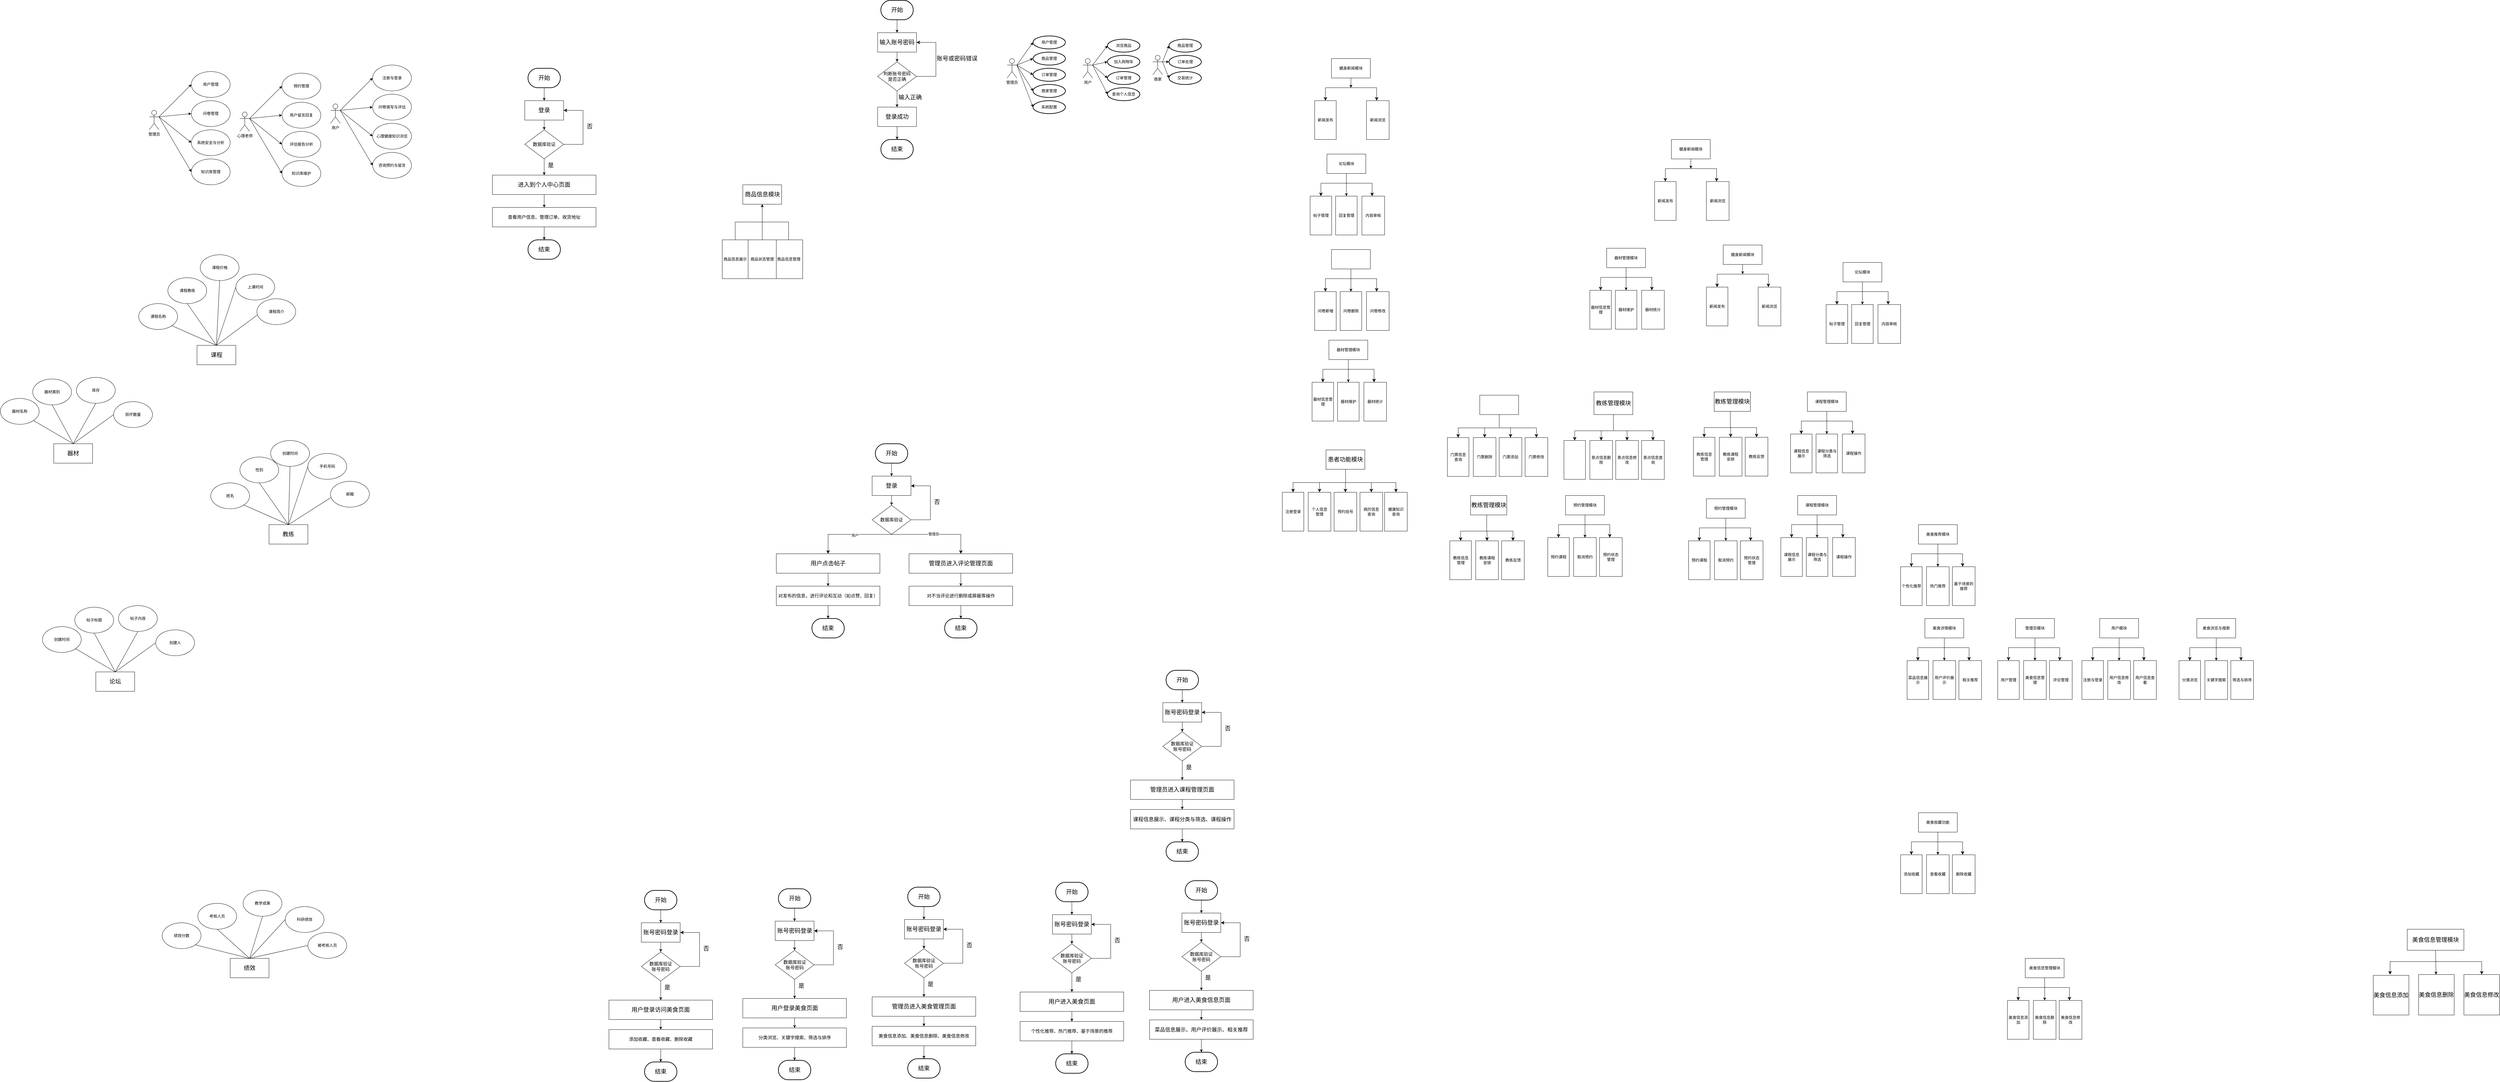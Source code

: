 <mxfile version="26.0.3">
  <diagram name="第 1 页" id="XSw2CFSkKn1CnTCh6ksZ">
    <mxGraphModel dx="8081" dy="5086" grid="1" gridSize="10" guides="1" tooltips="1" connect="1" arrows="1" fold="1" page="1" pageScale="1" pageWidth="827" pageHeight="1169" background="#ffffff" math="0" shadow="0">
      <root>
        <mxCell id="0" />
        <mxCell id="1" parent="0" />
        <mxCell id="6dyBDHQs_relzWyq5lGw-61" value="&lt;font style=&quot;font-size: 18px;&quot;&gt;商品信息模块&lt;/font&gt;" style="rounded=0;whiteSpace=wrap;html=1;" parent="1" vertex="1">
          <mxGeometry x="-116.5" y="-640" width="120" height="60" as="geometry" />
        </mxCell>
        <mxCell id="6dyBDHQs_relzWyq5lGw-71" style="edgeStyle=orthogonalEdgeStyle;rounded=0;orthogonalLoop=1;jettySize=auto;html=1;entryX=0.5;entryY=1;entryDx=0;entryDy=0;" parent="1" source="6dyBDHQs_relzWyq5lGw-68" target="6dyBDHQs_relzWyq5lGw-61" edge="1">
          <mxGeometry relative="1" as="geometry" />
        </mxCell>
        <mxCell id="6dyBDHQs_relzWyq5lGw-68" value="商品信息展示" style="rounded=0;whiteSpace=wrap;html=1;" parent="1" vertex="1">
          <mxGeometry x="-180" y="-470" width="80" height="120" as="geometry" />
        </mxCell>
        <mxCell id="6dyBDHQs_relzWyq5lGw-72" value="" style="edgeStyle=orthogonalEdgeStyle;rounded=0;orthogonalLoop=1;jettySize=auto;html=1;" parent="1" source="6dyBDHQs_relzWyq5lGw-69" target="6dyBDHQs_relzWyq5lGw-61" edge="1">
          <mxGeometry relative="1" as="geometry" />
        </mxCell>
        <mxCell id="6dyBDHQs_relzWyq5lGw-69" value="商品信息管理" style="rounded=0;whiteSpace=wrap;html=1;" parent="1" vertex="1">
          <mxGeometry x="-18.5" y="-470" width="87" height="120" as="geometry" />
        </mxCell>
        <mxCell id="6dyBDHQs_relzWyq5lGw-74" value="" style="edgeStyle=orthogonalEdgeStyle;rounded=0;orthogonalLoop=1;jettySize=auto;html=1;" parent="1" source="6dyBDHQs_relzWyq5lGw-73" target="6dyBDHQs_relzWyq5lGw-61" edge="1">
          <mxGeometry relative="1" as="geometry" />
        </mxCell>
        <mxCell id="6dyBDHQs_relzWyq5lGw-73" value="商品状态管理" style="rounded=0;whiteSpace=wrap;html=1;" parent="1" vertex="1">
          <mxGeometry x="-100" y="-470" width="87" height="120" as="geometry" />
        </mxCell>
        <mxCell id="6dyBDHQs_relzWyq5lGw-121" value="管理员" style="shape=umlActor;verticalLabelPosition=bottom;verticalAlign=top;html=1;outlineConnect=0;" parent="1" vertex="1">
          <mxGeometry x="700" y="-1030" width="30" height="60" as="geometry" />
        </mxCell>
        <mxCell id="6dyBDHQs_relzWyq5lGw-122" value="" style="endArrow=classic;html=1;rounded=0;exitX=1;exitY=0.333;exitDx=0;exitDy=0;exitPerimeter=0;entryX=0;entryY=0.5;entryDx=0;entryDy=0;entryPerimeter=0;" parent="1" source="6dyBDHQs_relzWyq5lGw-121" target="6dyBDHQs_relzWyq5lGw-123" edge="1">
          <mxGeometry width="50" height="50" relative="1" as="geometry">
            <mxPoint x="910" y="-930" as="sourcePoint" />
            <mxPoint x="780" y="-1080" as="targetPoint" />
          </mxGeometry>
        </mxCell>
        <mxCell id="6dyBDHQs_relzWyq5lGw-123" value="用户管理" style="strokeWidth=2;html=1;shape=mxgraph.flowchart.start_1;whiteSpace=wrap;" parent="1" vertex="1">
          <mxGeometry x="780" y="-1100" width="100" height="40" as="geometry" />
        </mxCell>
        <mxCell id="6dyBDHQs_relzWyq5lGw-124" value="商品管理" style="strokeWidth=2;html=1;shape=mxgraph.flowchart.start_1;whiteSpace=wrap;" parent="1" vertex="1">
          <mxGeometry x="780" y="-1050" width="100" height="40" as="geometry" />
        </mxCell>
        <mxCell id="6dyBDHQs_relzWyq5lGw-125" value="订单管理" style="strokeWidth=2;html=1;shape=mxgraph.flowchart.start_1;whiteSpace=wrap;" parent="1" vertex="1">
          <mxGeometry x="780" y="-1000" width="100" height="40" as="geometry" />
        </mxCell>
        <mxCell id="6dyBDHQs_relzWyq5lGw-126" value="商家管理" style="strokeWidth=2;html=1;shape=mxgraph.flowchart.start_1;whiteSpace=wrap;" parent="1" vertex="1">
          <mxGeometry x="780" y="-950" width="100" height="40" as="geometry" />
        </mxCell>
        <mxCell id="6dyBDHQs_relzWyq5lGw-127" value="系统配置" style="strokeWidth=2;html=1;shape=mxgraph.flowchart.start_1;whiteSpace=wrap;" parent="1" vertex="1">
          <mxGeometry x="780" y="-900" width="100" height="40" as="geometry" />
        </mxCell>
        <mxCell id="6dyBDHQs_relzWyq5lGw-128" value="" style="endArrow=classic;html=1;rounded=0;exitX=1;exitY=0.333;exitDx=0;exitDy=0;exitPerimeter=0;entryX=0;entryY=0.5;entryDx=0;entryDy=0;entryPerimeter=0;" parent="1" source="6dyBDHQs_relzWyq5lGw-121" target="6dyBDHQs_relzWyq5lGw-124" edge="1">
          <mxGeometry width="50" height="50" relative="1" as="geometry">
            <mxPoint x="910" y="-930" as="sourcePoint" />
            <mxPoint x="960" y="-980" as="targetPoint" />
          </mxGeometry>
        </mxCell>
        <mxCell id="6dyBDHQs_relzWyq5lGw-129" value="" style="endArrow=classic;html=1;rounded=0;exitX=1;exitY=0.333;exitDx=0;exitDy=0;exitPerimeter=0;entryX=0;entryY=0.5;entryDx=0;entryDy=0;entryPerimeter=0;" parent="1" source="6dyBDHQs_relzWyq5lGw-121" target="6dyBDHQs_relzWyq5lGw-125" edge="1">
          <mxGeometry width="50" height="50" relative="1" as="geometry">
            <mxPoint x="910" y="-930" as="sourcePoint" />
            <mxPoint x="960" y="-980" as="targetPoint" />
          </mxGeometry>
        </mxCell>
        <mxCell id="6dyBDHQs_relzWyq5lGw-130" value="" style="endArrow=classic;html=1;rounded=0;entryX=0;entryY=0.5;entryDx=0;entryDy=0;entryPerimeter=0;" parent="1" target="6dyBDHQs_relzWyq5lGw-126" edge="1">
          <mxGeometry width="50" height="50" relative="1" as="geometry">
            <mxPoint x="730" y="-1010" as="sourcePoint" />
            <mxPoint x="960" y="-980" as="targetPoint" />
          </mxGeometry>
        </mxCell>
        <mxCell id="6dyBDHQs_relzWyq5lGw-131" value="" style="endArrow=classic;html=1;rounded=0;entryX=0;entryY=0.5;entryDx=0;entryDy=0;entryPerimeter=0;" parent="1" target="6dyBDHQs_relzWyq5lGw-127" edge="1">
          <mxGeometry width="50" height="50" relative="1" as="geometry">
            <mxPoint x="730" y="-1010" as="sourcePoint" />
            <mxPoint x="960" y="-980" as="targetPoint" />
          </mxGeometry>
        </mxCell>
        <mxCell id="6dyBDHQs_relzWyq5lGw-132" value="用户" style="shape=umlActor;verticalLabelPosition=bottom;verticalAlign=top;html=1;outlineConnect=0;" parent="1" vertex="1">
          <mxGeometry x="934" y="-1030" width="30" height="60" as="geometry" />
        </mxCell>
        <mxCell id="6dyBDHQs_relzWyq5lGw-133" value="浏览商品" style="strokeWidth=2;html=1;shape=mxgraph.flowchart.start_1;whiteSpace=wrap;" parent="1" vertex="1">
          <mxGeometry x="1010" y="-1090" width="100" height="40" as="geometry" />
        </mxCell>
        <mxCell id="6dyBDHQs_relzWyq5lGw-134" value="加入购物车" style="strokeWidth=2;html=1;shape=mxgraph.flowchart.start_1;whiteSpace=wrap;" parent="1" vertex="1">
          <mxGeometry x="1010" y="-1040" width="100" height="40" as="geometry" />
        </mxCell>
        <mxCell id="6dyBDHQs_relzWyq5lGw-135" value="订单管理" style="strokeWidth=2;html=1;shape=mxgraph.flowchart.start_1;whiteSpace=wrap;" parent="1" vertex="1">
          <mxGeometry x="1010" y="-990" width="100" height="40" as="geometry" />
        </mxCell>
        <mxCell id="6dyBDHQs_relzWyq5lGw-136" value="查询个人信息" style="strokeWidth=2;html=1;shape=mxgraph.flowchart.start_1;whiteSpace=wrap;" parent="1" vertex="1">
          <mxGeometry x="1010" y="-940" width="100" height="40" as="geometry" />
        </mxCell>
        <mxCell id="6dyBDHQs_relzWyq5lGw-137" value="" style="endArrow=classic;html=1;rounded=0;exitX=1;exitY=0.333;exitDx=0;exitDy=0;exitPerimeter=0;entryX=0;entryY=0.5;entryDx=0;entryDy=0;entryPerimeter=0;" parent="1" source="6dyBDHQs_relzWyq5lGw-132" target="6dyBDHQs_relzWyq5lGw-133" edge="1">
          <mxGeometry width="50" height="50" relative="1" as="geometry">
            <mxPoint x="910" y="-830" as="sourcePoint" />
            <mxPoint x="960" y="-880" as="targetPoint" />
          </mxGeometry>
        </mxCell>
        <mxCell id="6dyBDHQs_relzWyq5lGw-138" value="" style="endArrow=classic;html=1;rounded=0;exitX=1;exitY=0.333;exitDx=0;exitDy=0;exitPerimeter=0;entryX=0;entryY=0.5;entryDx=0;entryDy=0;entryPerimeter=0;" parent="1" source="6dyBDHQs_relzWyq5lGw-132" target="6dyBDHQs_relzWyq5lGw-134" edge="1">
          <mxGeometry width="50" height="50" relative="1" as="geometry">
            <mxPoint x="910" y="-830" as="sourcePoint" />
            <mxPoint x="960" y="-880" as="targetPoint" />
          </mxGeometry>
        </mxCell>
        <mxCell id="6dyBDHQs_relzWyq5lGw-139" value="" style="endArrow=classic;html=1;rounded=0;entryX=0;entryY=0.5;entryDx=0;entryDy=0;entryPerimeter=0;exitX=1;exitY=0.333;exitDx=0;exitDy=0;exitPerimeter=0;" parent="1" source="6dyBDHQs_relzWyq5lGw-132" target="6dyBDHQs_relzWyq5lGw-135" edge="1">
          <mxGeometry width="50" height="50" relative="1" as="geometry">
            <mxPoint x="970" y="-1010" as="sourcePoint" />
            <mxPoint x="960" y="-880" as="targetPoint" />
          </mxGeometry>
        </mxCell>
        <mxCell id="6dyBDHQs_relzWyq5lGw-140" value="" style="endArrow=classic;html=1;rounded=0;exitX=1;exitY=0.333;exitDx=0;exitDy=0;exitPerimeter=0;entryX=0;entryY=0.5;entryDx=0;entryDy=0;entryPerimeter=0;" parent="1" source="6dyBDHQs_relzWyq5lGw-132" target="6dyBDHQs_relzWyq5lGw-136" edge="1">
          <mxGeometry width="50" height="50" relative="1" as="geometry">
            <mxPoint x="970" y="-1010" as="sourcePoint" />
            <mxPoint x="960" y="-880" as="targetPoint" />
          </mxGeometry>
        </mxCell>
        <mxCell id="6dyBDHQs_relzWyq5lGw-141" value="商家" style="shape=umlActor;verticalLabelPosition=bottom;verticalAlign=top;html=1;outlineConnect=0;" parent="1" vertex="1">
          <mxGeometry x="1150" y="-1040" width="30" height="60" as="geometry" />
        </mxCell>
        <mxCell id="6dyBDHQs_relzWyq5lGw-142" value="商品管理" style="strokeWidth=2;html=1;shape=mxgraph.flowchart.start_1;whiteSpace=wrap;" parent="1" vertex="1">
          <mxGeometry x="1200" y="-1090" width="100" height="40" as="geometry" />
        </mxCell>
        <mxCell id="6dyBDHQs_relzWyq5lGw-143" value="订单处理" style="strokeWidth=2;html=1;shape=mxgraph.flowchart.start_1;whiteSpace=wrap;" parent="1" vertex="1">
          <mxGeometry x="1200" y="-1040" width="100" height="40" as="geometry" />
        </mxCell>
        <mxCell id="6dyBDHQs_relzWyq5lGw-144" value="交易统计" style="strokeWidth=2;html=1;shape=mxgraph.flowchart.start_1;whiteSpace=wrap;" parent="1" vertex="1">
          <mxGeometry x="1200" y="-990" width="100" height="40" as="geometry" />
        </mxCell>
        <mxCell id="6dyBDHQs_relzWyq5lGw-145" value="" style="endArrow=classic;html=1;rounded=0;exitX=1;exitY=0.333;exitDx=0;exitDy=0;exitPerimeter=0;entryX=0;entryY=0.5;entryDx=0;entryDy=0;entryPerimeter=0;" parent="1" source="6dyBDHQs_relzWyq5lGw-141" target="6dyBDHQs_relzWyq5lGw-142" edge="1">
          <mxGeometry width="50" height="50" relative="1" as="geometry">
            <mxPoint x="910" y="-830" as="sourcePoint" />
            <mxPoint x="960" y="-880" as="targetPoint" />
          </mxGeometry>
        </mxCell>
        <mxCell id="6dyBDHQs_relzWyq5lGw-146" value="" style="endArrow=classic;html=1;rounded=0;exitX=1;exitY=0.333;exitDx=0;exitDy=0;exitPerimeter=0;entryX=0;entryY=0.5;entryDx=0;entryDy=0;entryPerimeter=0;" parent="1" source="6dyBDHQs_relzWyq5lGw-141" target="6dyBDHQs_relzWyq5lGw-143" edge="1">
          <mxGeometry width="50" height="50" relative="1" as="geometry">
            <mxPoint x="910" y="-830" as="sourcePoint" />
            <mxPoint x="960" y="-880" as="targetPoint" />
          </mxGeometry>
        </mxCell>
        <mxCell id="6dyBDHQs_relzWyq5lGw-147" value="" style="endArrow=classic;html=1;rounded=0;exitX=1;exitY=0.333;exitDx=0;exitDy=0;exitPerimeter=0;entryX=0;entryY=0.5;entryDx=0;entryDy=0;entryPerimeter=0;" parent="1" source="6dyBDHQs_relzWyq5lGw-141" target="6dyBDHQs_relzWyq5lGw-144" edge="1">
          <mxGeometry width="50" height="50" relative="1" as="geometry">
            <mxPoint x="910" y="-830" as="sourcePoint" />
            <mxPoint x="960" y="-880" as="targetPoint" />
          </mxGeometry>
        </mxCell>
        <mxCell id="6dyBDHQs_relzWyq5lGw-148" value="&lt;font style=&quot;font-size: 18px;&quot;&gt;输入账号密码&lt;/font&gt;" style="rounded=0;whiteSpace=wrap;html=1;" parent="1" vertex="1">
          <mxGeometry x="300" y="-1110" width="120" height="60" as="geometry" />
        </mxCell>
        <mxCell id="6dyBDHQs_relzWyq5lGw-149" value="&lt;font style=&quot;font-size: 14px;&quot;&gt;判断账号密码&lt;br&gt;是否正确&lt;/font&gt;" style="rhombus;whiteSpace=wrap;html=1;" parent="1" vertex="1">
          <mxGeometry x="300" y="-1020" width="120" height="90" as="geometry" />
        </mxCell>
        <mxCell id="6dyBDHQs_relzWyq5lGw-150" value="" style="endArrow=classic;html=1;rounded=0;exitX=0.5;exitY=1;exitDx=0;exitDy=0;" parent="1" target="6dyBDHQs_relzWyq5lGw-148" edge="1">
          <mxGeometry width="50" height="50" relative="1" as="geometry">
            <mxPoint x="360" y="-1150" as="sourcePoint" />
            <mxPoint x="420" y="-990" as="targetPoint" />
          </mxGeometry>
        </mxCell>
        <mxCell id="6dyBDHQs_relzWyq5lGw-151" value="" style="endArrow=classic;html=1;rounded=0;exitX=0.5;exitY=1;exitDx=0;exitDy=0;entryX=0.5;entryY=0;entryDx=0;entryDy=0;" parent="1" source="6dyBDHQs_relzWyq5lGw-148" target="6dyBDHQs_relzWyq5lGw-149" edge="1">
          <mxGeometry width="50" height="50" relative="1" as="geometry">
            <mxPoint x="370" y="-940" as="sourcePoint" />
            <mxPoint x="420" y="-990" as="targetPoint" />
          </mxGeometry>
        </mxCell>
        <mxCell id="6dyBDHQs_relzWyq5lGw-152" value="" style="edgeStyle=elbowEdgeStyle;elbow=horizontal;endArrow=classic;html=1;curved=0;rounded=0;endSize=8;startSize=8;exitX=1;exitY=0.5;exitDx=0;exitDy=0;entryX=1;entryY=0.5;entryDx=0;entryDy=0;" parent="1" source="6dyBDHQs_relzWyq5lGw-149" target="6dyBDHQs_relzWyq5lGw-148" edge="1">
          <mxGeometry width="50" height="50" relative="1" as="geometry">
            <mxPoint x="370" y="-940" as="sourcePoint" />
            <mxPoint x="540" y="-1060" as="targetPoint" />
            <Array as="points">
              <mxPoint x="480" y="-1050" />
            </Array>
          </mxGeometry>
        </mxCell>
        <mxCell id="6dyBDHQs_relzWyq5lGw-153" value="&lt;font style=&quot;font-size: 18px;&quot;&gt;账号或密码错误&lt;/font&gt;" style="text;html=1;align=center;verticalAlign=middle;resizable=0;points=[];autosize=1;strokeColor=none;fillColor=none;" parent="1" vertex="1">
          <mxGeometry x="470" y="-1050" width="150" height="40" as="geometry" />
        </mxCell>
        <mxCell id="6dyBDHQs_relzWyq5lGw-154" value="&lt;font style=&quot;font-size: 18px;&quot;&gt;登录成功&lt;/font&gt;" style="rounded=0;whiteSpace=wrap;html=1;" parent="1" vertex="1">
          <mxGeometry x="300" y="-880" width="120" height="60" as="geometry" />
        </mxCell>
        <mxCell id="6dyBDHQs_relzWyq5lGw-155" value="" style="endArrow=classic;html=1;rounded=0;exitX=0.5;exitY=1;exitDx=0;exitDy=0;entryX=0.5;entryY=0;entryDx=0;entryDy=0;" parent="1" source="6dyBDHQs_relzWyq5lGw-149" target="6dyBDHQs_relzWyq5lGw-154" edge="1">
          <mxGeometry width="50" height="50" relative="1" as="geometry">
            <mxPoint x="370" y="-940" as="sourcePoint" />
            <mxPoint x="420" y="-990" as="targetPoint" />
          </mxGeometry>
        </mxCell>
        <mxCell id="6dyBDHQs_relzWyq5lGw-156" value="&lt;font style=&quot;font-size: 18px;&quot;&gt;开始&lt;/font&gt;" style="strokeWidth=2;html=1;shape=mxgraph.flowchart.terminator;whiteSpace=wrap;" parent="1" vertex="1">
          <mxGeometry x="310" y="-1210" width="100" height="60" as="geometry" />
        </mxCell>
        <mxCell id="6dyBDHQs_relzWyq5lGw-157" value="&lt;font style=&quot;font-size: 18px;&quot;&gt;结束&lt;/font&gt;" style="strokeWidth=2;html=1;shape=mxgraph.flowchart.terminator;whiteSpace=wrap;" parent="1" vertex="1">
          <mxGeometry x="310" y="-780" width="100" height="60" as="geometry" />
        </mxCell>
        <mxCell id="6dyBDHQs_relzWyq5lGw-158" value="" style="endArrow=classic;html=1;rounded=0;exitX=0.5;exitY=1;exitDx=0;exitDy=0;entryX=0.5;entryY=0;entryDx=0;entryDy=0;entryPerimeter=0;" parent="1" source="6dyBDHQs_relzWyq5lGw-154" target="6dyBDHQs_relzWyq5lGw-157" edge="1">
          <mxGeometry width="50" height="50" relative="1" as="geometry">
            <mxPoint x="370" y="-840" as="sourcePoint" />
            <mxPoint x="420" y="-890" as="targetPoint" />
          </mxGeometry>
        </mxCell>
        <mxCell id="6dyBDHQs_relzWyq5lGw-159" value="&lt;font style=&quot;font-size: 18px;&quot;&gt;输入正确&lt;/font&gt;" style="text;html=1;align=center;verticalAlign=middle;resizable=0;points=[];autosize=1;strokeColor=none;fillColor=none;" parent="1" vertex="1">
          <mxGeometry x="350" y="-930" width="100" height="40" as="geometry" />
        </mxCell>
        <mxCell id="6dyBDHQs_relzWyq5lGw-167" value="&lt;font style=&quot;font-size: 18px;&quot;&gt;登录&lt;/font&gt;" style="rounded=0;whiteSpace=wrap;html=1;" parent="1" vertex="1">
          <mxGeometry x="283" y="260" width="120" height="60" as="geometry" />
        </mxCell>
        <mxCell id="6dyBDHQs_relzWyq5lGw-168" value="&lt;font style=&quot;font-size: 14px;&quot;&gt;数据库验证&lt;/font&gt;" style="rhombus;whiteSpace=wrap;html=1;" parent="1" vertex="1">
          <mxGeometry x="283" y="350" width="120" height="90" as="geometry" />
        </mxCell>
        <mxCell id="6dyBDHQs_relzWyq5lGw-169" value="" style="endArrow=classic;html=1;rounded=0;exitX=0.5;exitY=1;exitDx=0;exitDy=0;" parent="1" target="6dyBDHQs_relzWyq5lGw-167" edge="1">
          <mxGeometry width="50" height="50" relative="1" as="geometry">
            <mxPoint x="343" y="220" as="sourcePoint" />
            <mxPoint x="403" y="380" as="targetPoint" />
          </mxGeometry>
        </mxCell>
        <mxCell id="6dyBDHQs_relzWyq5lGw-170" value="" style="endArrow=classic;html=1;rounded=0;exitX=0.5;exitY=1;exitDx=0;exitDy=0;entryX=0.5;entryY=0;entryDx=0;entryDy=0;" parent="1" source="6dyBDHQs_relzWyq5lGw-167" target="6dyBDHQs_relzWyq5lGw-168" edge="1">
          <mxGeometry width="50" height="50" relative="1" as="geometry">
            <mxPoint x="353" y="430" as="sourcePoint" />
            <mxPoint x="403" y="380" as="targetPoint" />
          </mxGeometry>
        </mxCell>
        <mxCell id="6dyBDHQs_relzWyq5lGw-171" value="" style="edgeStyle=elbowEdgeStyle;elbow=horizontal;endArrow=classic;html=1;curved=0;rounded=0;endSize=8;startSize=8;exitX=1;exitY=0.5;exitDx=0;exitDy=0;entryX=1;entryY=0.5;entryDx=0;entryDy=0;" parent="1" source="6dyBDHQs_relzWyq5lGw-168" target="6dyBDHQs_relzWyq5lGw-167" edge="1">
          <mxGeometry width="50" height="50" relative="1" as="geometry">
            <mxPoint x="353" y="430" as="sourcePoint" />
            <mxPoint x="523" y="310" as="targetPoint" />
            <Array as="points">
              <mxPoint x="463" y="320" />
            </Array>
          </mxGeometry>
        </mxCell>
        <mxCell id="6dyBDHQs_relzWyq5lGw-172" value="&lt;font style=&quot;font-size: 18px;&quot;&gt;否&lt;/font&gt;" style="text;html=1;align=center;verticalAlign=middle;resizable=0;points=[];autosize=1;strokeColor=none;fillColor=none;" parent="1" vertex="1">
          <mxGeometry x="463" y="320" width="40" height="40" as="geometry" />
        </mxCell>
        <mxCell id="6dyBDHQs_relzWyq5lGw-173" value="&lt;span style=&quot;font-size: 18px;&quot;&gt;用户点击帖子&lt;/span&gt;" style="rounded=0;whiteSpace=wrap;html=1;" parent="1" vertex="1">
          <mxGeometry x="-13" y="500" width="320" height="60" as="geometry" />
        </mxCell>
        <mxCell id="6dyBDHQs_relzWyq5lGw-175" value="&lt;font style=&quot;font-size: 18px;&quot;&gt;开始&lt;/font&gt;" style="strokeWidth=2;html=1;shape=mxgraph.flowchart.terminator;whiteSpace=wrap;" parent="1" vertex="1">
          <mxGeometry x="293" y="160" width="100" height="60" as="geometry" />
        </mxCell>
        <mxCell id="6dyBDHQs_relzWyq5lGw-176" value="&lt;font style=&quot;font-size: 18px;&quot;&gt;结束&lt;/font&gt;" style="strokeWidth=2;html=1;shape=mxgraph.flowchart.terminator;whiteSpace=wrap;" parent="1" vertex="1">
          <mxGeometry x="97" y="700" width="100" height="60" as="geometry" />
        </mxCell>
        <mxCell id="6dyBDHQs_relzWyq5lGw-177" value="" style="endArrow=classic;html=1;rounded=0;exitX=0.5;exitY=1;exitDx=0;exitDy=0;entryX=0.5;entryY=0;entryDx=0;entryDy=0;" parent="1" source="6dyBDHQs_relzWyq5lGw-173" target="6dyBDHQs_relzWyq5lGw-179" edge="1">
          <mxGeometry width="50" height="50" relative="1" as="geometry">
            <mxPoint x="507.0" y="590" as="sourcePoint" />
            <mxPoint x="507.0" y="680" as="targetPoint" />
          </mxGeometry>
        </mxCell>
        <mxCell id="6dyBDHQs_relzWyq5lGw-179" value="&lt;span style=&quot;font-size: 14px;&quot;&gt;对发布的信息，进行评论和互动（如点赞、回复）&lt;/span&gt;" style="rounded=0;whiteSpace=wrap;html=1;" parent="1" vertex="1">
          <mxGeometry x="-13" y="600" width="320" height="60" as="geometry" />
        </mxCell>
        <mxCell id="6dyBDHQs_relzWyq5lGw-180" value="" style="endArrow=classic;html=1;rounded=0;exitX=0.5;exitY=1;exitDx=0;exitDy=0;" parent="1" source="6dyBDHQs_relzWyq5lGw-179" target="6dyBDHQs_relzWyq5lGw-176" edge="1">
          <mxGeometry width="50" height="50" relative="1" as="geometry">
            <mxPoint x="217.0" y="685" as="sourcePoint" />
            <mxPoint x="217.0" y="775" as="targetPoint" />
          </mxGeometry>
        </mxCell>
        <mxCell id="6dyBDHQs_relzWyq5lGw-181" value="健身新闻模块" style="rounded=0;whiteSpace=wrap;html=1;" parent="1" vertex="1">
          <mxGeometry x="1702" y="-1030" width="120" height="60" as="geometry" />
        </mxCell>
        <mxCell id="6dyBDHQs_relzWyq5lGw-192" value="" style="edgeStyle=segmentEdgeStyle;endArrow=classic;html=1;curved=0;rounded=0;endSize=8;startSize=8;entryX=0.5;entryY=0;entryDx=0;entryDy=0;" parent="1" edge="1">
          <mxGeometry width="50" height="50" relative="1" as="geometry">
            <mxPoint x="1766.5" y="-940" as="sourcePoint" />
            <mxPoint x="1683.25" y="-900" as="targetPoint" />
          </mxGeometry>
        </mxCell>
        <mxCell id="6dyBDHQs_relzWyq5lGw-193" value="" style="edgeStyle=segmentEdgeStyle;endArrow=classic;html=1;curved=0;rounded=0;endSize=8;startSize=8;entryX=0.5;entryY=0;entryDx=0;entryDy=0;" parent="1" edge="1">
          <mxGeometry width="50" height="50" relative="1" as="geometry">
            <mxPoint x="1766.5" y="-940" as="sourcePoint" />
            <mxPoint x="1841.5" y="-900" as="targetPoint" />
          </mxGeometry>
        </mxCell>
        <mxCell id="6dyBDHQs_relzWyq5lGw-194" value="&lt;font style=&quot;font-size: 18px;&quot;&gt;登录&lt;/font&gt;" style="rounded=0;whiteSpace=wrap;html=1;" parent="1" vertex="1">
          <mxGeometry x="-790" y="-900" width="120" height="60" as="geometry" />
        </mxCell>
        <mxCell id="6dyBDHQs_relzWyq5lGw-195" value="&lt;font style=&quot;font-size: 14px;&quot;&gt;数据库验证&lt;/font&gt;" style="rhombus;whiteSpace=wrap;html=1;" parent="1" vertex="1">
          <mxGeometry x="-790" y="-810" width="120" height="90" as="geometry" />
        </mxCell>
        <mxCell id="6dyBDHQs_relzWyq5lGw-196" value="" style="endArrow=classic;html=1;rounded=0;exitX=0.5;exitY=1;exitDx=0;exitDy=0;" parent="1" target="6dyBDHQs_relzWyq5lGw-194" edge="1">
          <mxGeometry width="50" height="50" relative="1" as="geometry">
            <mxPoint x="-730" y="-940" as="sourcePoint" />
            <mxPoint x="-670" y="-780" as="targetPoint" />
          </mxGeometry>
        </mxCell>
        <mxCell id="6dyBDHQs_relzWyq5lGw-197" value="" style="endArrow=classic;html=1;rounded=0;exitX=0.5;exitY=1;exitDx=0;exitDy=0;entryX=0.5;entryY=0;entryDx=0;entryDy=0;" parent="1" source="6dyBDHQs_relzWyq5lGw-194" target="6dyBDHQs_relzWyq5lGw-195" edge="1">
          <mxGeometry width="50" height="50" relative="1" as="geometry">
            <mxPoint x="-720" y="-730" as="sourcePoint" />
            <mxPoint x="-670" y="-780" as="targetPoint" />
          </mxGeometry>
        </mxCell>
        <mxCell id="6dyBDHQs_relzWyq5lGw-198" value="" style="edgeStyle=elbowEdgeStyle;elbow=horizontal;endArrow=classic;html=1;curved=0;rounded=0;endSize=8;startSize=8;exitX=1;exitY=0.5;exitDx=0;exitDy=0;entryX=1;entryY=0.5;entryDx=0;entryDy=0;" parent="1" source="6dyBDHQs_relzWyq5lGw-195" target="6dyBDHQs_relzWyq5lGw-194" edge="1">
          <mxGeometry width="50" height="50" relative="1" as="geometry">
            <mxPoint x="-720" y="-730" as="sourcePoint" />
            <mxPoint x="-550" y="-850" as="targetPoint" />
            <Array as="points">
              <mxPoint x="-610" y="-840" />
            </Array>
          </mxGeometry>
        </mxCell>
        <mxCell id="6dyBDHQs_relzWyq5lGw-199" value="&lt;font style=&quot;font-size: 18px;&quot;&gt;否&lt;/font&gt;" style="text;html=1;align=center;verticalAlign=middle;resizable=0;points=[];autosize=1;strokeColor=none;fillColor=none;" parent="1" vertex="1">
          <mxGeometry x="-610" y="-840" width="40" height="40" as="geometry" />
        </mxCell>
        <mxCell id="6dyBDHQs_relzWyq5lGw-200" value="&lt;span style=&quot;font-size: 18px;&quot;&gt;进入到个人中心页面&lt;/span&gt;" style="rounded=0;whiteSpace=wrap;html=1;" parent="1" vertex="1">
          <mxGeometry x="-890" y="-670" width="320" height="60" as="geometry" />
        </mxCell>
        <mxCell id="6dyBDHQs_relzWyq5lGw-201" value="" style="endArrow=classic;html=1;rounded=0;exitX=0.5;exitY=1;exitDx=0;exitDy=0;entryX=0.5;entryY=0;entryDx=0;entryDy=0;" parent="1" source="6dyBDHQs_relzWyq5lGw-195" target="6dyBDHQs_relzWyq5lGw-200" edge="1">
          <mxGeometry width="50" height="50" relative="1" as="geometry">
            <mxPoint x="-720" y="-730" as="sourcePoint" />
            <mxPoint x="-670" y="-780" as="targetPoint" />
          </mxGeometry>
        </mxCell>
        <mxCell id="6dyBDHQs_relzWyq5lGw-202" value="&lt;font style=&quot;font-size: 18px;&quot;&gt;开始&lt;/font&gt;" style="strokeWidth=2;html=1;shape=mxgraph.flowchart.terminator;whiteSpace=wrap;" parent="1" vertex="1">
          <mxGeometry x="-780" y="-1000" width="100" height="60" as="geometry" />
        </mxCell>
        <mxCell id="6dyBDHQs_relzWyq5lGw-203" value="&lt;font style=&quot;font-size: 18px;&quot;&gt;结束&lt;/font&gt;" style="strokeWidth=2;html=1;shape=mxgraph.flowchart.terminator;whiteSpace=wrap;" parent="1" vertex="1">
          <mxGeometry x="-780" y="-470" width="100" height="60" as="geometry" />
        </mxCell>
        <mxCell id="6dyBDHQs_relzWyq5lGw-204" value="" style="endArrow=classic;html=1;rounded=0;exitX=0.5;exitY=1;exitDx=0;exitDy=0;entryX=0.5;entryY=0;entryDx=0;entryDy=0;" parent="1" source="6dyBDHQs_relzWyq5lGw-200" target="6dyBDHQs_relzWyq5lGw-206" edge="1">
          <mxGeometry width="50" height="50" relative="1" as="geometry">
            <mxPoint x="-370.0" y="-580" as="sourcePoint" />
            <mxPoint x="-370.0" y="-490" as="targetPoint" />
          </mxGeometry>
        </mxCell>
        <mxCell id="6dyBDHQs_relzWyq5lGw-205" value="&lt;font style=&quot;font-size: 18px;&quot;&gt;是&lt;/font&gt;" style="text;html=1;align=center;verticalAlign=middle;resizable=0;points=[];autosize=1;strokeColor=none;fillColor=none;" parent="1" vertex="1">
          <mxGeometry x="-730" y="-720" width="40" height="40" as="geometry" />
        </mxCell>
        <mxCell id="6dyBDHQs_relzWyq5lGw-206" value="&lt;span style=&quot;font-size: 14px;&quot;&gt;查看用户信息、管理订单、收货地址&lt;/span&gt;" style="rounded=0;whiteSpace=wrap;html=1;" parent="1" vertex="1">
          <mxGeometry x="-890" y="-570" width="320" height="60" as="geometry" />
        </mxCell>
        <mxCell id="6dyBDHQs_relzWyq5lGw-207" value="" style="endArrow=classic;html=1;rounded=0;exitX=0.5;exitY=1;exitDx=0;exitDy=0;" parent="1" source="6dyBDHQs_relzWyq5lGw-206" target="6dyBDHQs_relzWyq5lGw-203" edge="1">
          <mxGeometry width="50" height="50" relative="1" as="geometry">
            <mxPoint x="-660.0" y="-485" as="sourcePoint" />
            <mxPoint x="-660.0" y="-395" as="targetPoint" />
          </mxGeometry>
        </mxCell>
        <mxCell id="6dyBDHQs_relzWyq5lGw-209" value="&lt;span style=&quot;font-size: 18px;&quot;&gt;患者功能模块&lt;/span&gt;" style="rounded=0;whiteSpace=wrap;html=1;shadow=0;" parent="1" vertex="1">
          <mxGeometry x="1685" y="179" width="120" height="60" as="geometry" />
        </mxCell>
        <mxCell id="6dyBDHQs_relzWyq5lGw-210" value="注册登录" style="rounded=0;whiteSpace=wrap;html=1;shadow=0;" parent="1" vertex="1">
          <mxGeometry x="1550" y="310" width="66.5" height="120" as="geometry" />
        </mxCell>
        <mxCell id="6dyBDHQs_relzWyq5lGw-211" value="预约挂号" style="rounded=0;whiteSpace=wrap;html=1;shadow=0;" parent="1" vertex="1">
          <mxGeometry x="1710" y="310" width="70" height="120" as="geometry" />
        </mxCell>
        <mxCell id="6dyBDHQs_relzWyq5lGw-212" value="个人信息&lt;br&gt;管理" style="rounded=0;whiteSpace=wrap;html=1;shadow=0;" parent="1" vertex="1">
          <mxGeometry x="1630" y="310" width="70" height="120" as="geometry" />
        </mxCell>
        <mxCell id="6dyBDHQs_relzWyq5lGw-215" value="病历信息&lt;br&gt;查询" style="rounded=0;whiteSpace=wrap;html=1;shadow=0;" parent="1" vertex="1">
          <mxGeometry x="1790" y="310" width="70" height="120" as="geometry" />
        </mxCell>
        <mxCell id="6dyBDHQs_relzWyq5lGw-217" value="" style="edgeStyle=segmentEdgeStyle;endArrow=classic;html=1;curved=0;rounded=0;endSize=8;startSize=8;entryX=0.5;entryY=0;entryDx=0;entryDy=0;shadow=0;" parent="1" target="6dyBDHQs_relzWyq5lGw-215" edge="1">
          <mxGeometry width="50" height="50" relative="1" as="geometry">
            <mxPoint x="1705" y="280" as="sourcePoint" />
            <mxPoint x="1815" y="290" as="targetPoint" />
          </mxGeometry>
        </mxCell>
        <mxCell id="6dyBDHQs_relzWyq5lGw-218" value="" style="edgeStyle=segmentEdgeStyle;endArrow=classic;html=1;curved=0;rounded=0;endSize=8;startSize=8;entryX=0.5;entryY=0;entryDx=0;entryDy=0;shadow=0;" parent="1" target="6dyBDHQs_relzWyq5lGw-211" edge="1">
          <mxGeometry width="50" height="50" relative="1" as="geometry">
            <mxPoint x="1700" y="280" as="sourcePoint" />
            <mxPoint x="1820" y="310" as="targetPoint" />
          </mxGeometry>
        </mxCell>
        <mxCell id="6dyBDHQs_relzWyq5lGw-219" value="" style="edgeStyle=segmentEdgeStyle;endArrow=classic;html=1;curved=0;rounded=0;endSize=8;startSize=8;entryX=0.5;entryY=0;entryDx=0;entryDy=0;shadow=0;" parent="1" target="6dyBDHQs_relzWyq5lGw-212" edge="1">
          <mxGeometry width="50" height="50" relative="1" as="geometry">
            <mxPoint x="1705" y="280" as="sourcePoint" />
            <mxPoint x="1815" y="290" as="targetPoint" />
          </mxGeometry>
        </mxCell>
        <mxCell id="6dyBDHQs_relzWyq5lGw-220" value="" style="edgeStyle=segmentEdgeStyle;endArrow=classic;html=1;curved=0;rounded=0;endSize=8;startSize=8;entryX=0.5;entryY=0;entryDx=0;entryDy=0;shadow=0;" parent="1" target="6dyBDHQs_relzWyq5lGw-210" edge="1">
          <mxGeometry width="50" height="50" relative="1" as="geometry">
            <mxPoint x="1695" y="280" as="sourcePoint" />
            <mxPoint x="1565" y="280" as="targetPoint" />
          </mxGeometry>
        </mxCell>
        <mxCell id="6dyBDHQs_relzWyq5lGw-221" value="&lt;font style=&quot;font-size: 18px;&quot;&gt;账号密码登录&lt;/font&gt;" style="rounded=0;whiteSpace=wrap;html=1;" parent="1" vertex="1">
          <mxGeometry x="-430" y="1640" width="120" height="60" as="geometry" />
        </mxCell>
        <mxCell id="6dyBDHQs_relzWyq5lGw-222" value="&lt;span style=&quot;font-size: 14px;&quot;&gt;数据库验证&lt;br&gt;账号密码&lt;/span&gt;" style="rhombus;whiteSpace=wrap;html=1;" parent="1" vertex="1">
          <mxGeometry x="-430" y="1730" width="120" height="90" as="geometry" />
        </mxCell>
        <mxCell id="6dyBDHQs_relzWyq5lGw-223" value="" style="endArrow=classic;html=1;rounded=0;exitX=0.5;exitY=1;exitDx=0;exitDy=0;" parent="1" target="6dyBDHQs_relzWyq5lGw-221" edge="1">
          <mxGeometry width="50" height="50" relative="1" as="geometry">
            <mxPoint x="-370" y="1600" as="sourcePoint" />
            <mxPoint x="-310" y="1760" as="targetPoint" />
          </mxGeometry>
        </mxCell>
        <mxCell id="6dyBDHQs_relzWyq5lGw-224" value="" style="endArrow=classic;html=1;rounded=0;exitX=0.5;exitY=1;exitDx=0;exitDy=0;entryX=0.5;entryY=0;entryDx=0;entryDy=0;" parent="1" source="6dyBDHQs_relzWyq5lGw-221" target="6dyBDHQs_relzWyq5lGw-222" edge="1">
          <mxGeometry width="50" height="50" relative="1" as="geometry">
            <mxPoint x="-360" y="1810" as="sourcePoint" />
            <mxPoint x="-310" y="1760" as="targetPoint" />
          </mxGeometry>
        </mxCell>
        <mxCell id="6dyBDHQs_relzWyq5lGw-225" value="" style="edgeStyle=elbowEdgeStyle;elbow=horizontal;endArrow=classic;html=1;curved=0;rounded=0;endSize=8;startSize=8;exitX=1;exitY=0.5;exitDx=0;exitDy=0;entryX=1;entryY=0.5;entryDx=0;entryDy=0;" parent="1" source="6dyBDHQs_relzWyq5lGw-222" target="6dyBDHQs_relzWyq5lGw-221" edge="1">
          <mxGeometry width="50" height="50" relative="1" as="geometry">
            <mxPoint x="-360" y="1810" as="sourcePoint" />
            <mxPoint x="-190" y="1690" as="targetPoint" />
            <Array as="points">
              <mxPoint x="-250" y="1700" />
            </Array>
          </mxGeometry>
        </mxCell>
        <mxCell id="6dyBDHQs_relzWyq5lGw-226" value="&lt;font style=&quot;font-size: 18px;&quot;&gt;否&lt;/font&gt;" style="text;html=1;align=center;verticalAlign=middle;resizable=0;points=[];autosize=1;strokeColor=none;fillColor=none;" parent="1" vertex="1">
          <mxGeometry x="-250" y="1700" width="40" height="40" as="geometry" />
        </mxCell>
        <mxCell id="6dyBDHQs_relzWyq5lGw-227" value="&lt;span style=&quot;font-size: 18px;&quot;&gt;用户登录访问美食页面&lt;/span&gt;" style="rounded=0;whiteSpace=wrap;html=1;" parent="1" vertex="1">
          <mxGeometry x="-530" y="1879" width="320" height="60" as="geometry" />
        </mxCell>
        <mxCell id="6dyBDHQs_relzWyq5lGw-228" value="" style="endArrow=classic;html=1;rounded=0;exitX=0.5;exitY=1;exitDx=0;exitDy=0;entryX=0.5;entryY=0;entryDx=0;entryDy=0;" parent="1" source="6dyBDHQs_relzWyq5lGw-222" target="6dyBDHQs_relzWyq5lGw-227" edge="1">
          <mxGeometry width="50" height="50" relative="1" as="geometry">
            <mxPoint x="-360" y="1810" as="sourcePoint" />
            <mxPoint x="-310" y="1760" as="targetPoint" />
          </mxGeometry>
        </mxCell>
        <mxCell id="6dyBDHQs_relzWyq5lGw-229" value="&lt;font style=&quot;font-size: 18px;&quot;&gt;开始&lt;/font&gt;" style="strokeWidth=2;html=1;shape=mxgraph.flowchart.terminator;whiteSpace=wrap;" parent="1" vertex="1">
          <mxGeometry x="-420" y="1540" width="100" height="60" as="geometry" />
        </mxCell>
        <mxCell id="6dyBDHQs_relzWyq5lGw-230" value="&lt;font style=&quot;font-size: 18px;&quot;&gt;结束&lt;/font&gt;" style="strokeWidth=2;html=1;shape=mxgraph.flowchart.terminator;whiteSpace=wrap;" parent="1" vertex="1">
          <mxGeometry x="-420" y="2070" width="100" height="60" as="geometry" />
        </mxCell>
        <mxCell id="6dyBDHQs_relzWyq5lGw-231" value="" style="endArrow=classic;html=1;rounded=0;exitX=0.5;exitY=1;exitDx=0;exitDy=0;entryX=0.5;entryY=0;entryDx=0;entryDy=0;" parent="1" source="6dyBDHQs_relzWyq5lGw-227" target="6dyBDHQs_relzWyq5lGw-233" edge="1">
          <mxGeometry width="50" height="50" relative="1" as="geometry">
            <mxPoint x="-10" y="1960" as="sourcePoint" />
            <mxPoint x="-10" y="2050" as="targetPoint" />
          </mxGeometry>
        </mxCell>
        <mxCell id="6dyBDHQs_relzWyq5lGw-232" value="&lt;font style=&quot;font-size: 18px;&quot;&gt;是&lt;/font&gt;" style="text;html=1;align=center;verticalAlign=middle;resizable=0;points=[];autosize=1;strokeColor=none;fillColor=none;" parent="1" vertex="1">
          <mxGeometry x="-370" y="1820" width="40" height="40" as="geometry" />
        </mxCell>
        <mxCell id="6dyBDHQs_relzWyq5lGw-233" value="&lt;span style=&quot;font-size: 14px;&quot;&gt;添加收藏、查看收藏、删除收藏&lt;/span&gt;" style="rounded=0;whiteSpace=wrap;html=1;" parent="1" vertex="1">
          <mxGeometry x="-530" y="1970" width="320" height="60" as="geometry" />
        </mxCell>
        <mxCell id="6dyBDHQs_relzWyq5lGw-234" value="" style="endArrow=classic;html=1;rounded=0;exitX=0.5;exitY=1;exitDx=0;exitDy=0;" parent="1" source="6dyBDHQs_relzWyq5lGw-233" target="6dyBDHQs_relzWyq5lGw-230" edge="1">
          <mxGeometry width="50" height="50" relative="1" as="geometry">
            <mxPoint x="-300" y="2055" as="sourcePoint" />
            <mxPoint x="-300" y="2145" as="targetPoint" />
          </mxGeometry>
        </mxCell>
        <mxCell id="6dyBDHQs_relzWyq5lGw-248" value="新闻发布" style="rounded=0;whiteSpace=wrap;html=1;shadow=0;" parent="1" vertex="1">
          <mxGeometry x="1650" y="-900" width="66.5" height="120" as="geometry" />
        </mxCell>
        <mxCell id="6dyBDHQs_relzWyq5lGw-249" value="新闻浏览" style="rounded=0;whiteSpace=wrap;html=1;shadow=0;" parent="1" vertex="1">
          <mxGeometry x="1810" y="-900" width="70" height="120" as="geometry" />
        </mxCell>
        <mxCell id="0aOZFS6c_gq46BcjK4N0-1" value="管理员" style="shape=umlActor;verticalLabelPosition=bottom;verticalAlign=top;html=1;outlineConnect=0;" parent="1" vertex="1">
          <mxGeometry x="-1950" y="-870" width="30" height="60" as="geometry" />
        </mxCell>
        <mxCell id="0aOZFS6c_gq46BcjK4N0-2" value="用户管理" style="ellipse;whiteSpace=wrap;html=1;" parent="1" vertex="1">
          <mxGeometry x="-1820" y="-990" width="120" height="80" as="geometry" />
        </mxCell>
        <mxCell id="0aOZFS6c_gq46BcjK4N0-3" value="问卷管理" style="ellipse;whiteSpace=wrap;html=1;" parent="1" vertex="1">
          <mxGeometry x="-1820" y="-900" width="120" height="80" as="geometry" />
        </mxCell>
        <mxCell id="0aOZFS6c_gq46BcjK4N0-4" value="系统安全与分析" style="ellipse;whiteSpace=wrap;html=1;" parent="1" vertex="1">
          <mxGeometry x="-1820" y="-810" width="120" height="80" as="geometry" />
        </mxCell>
        <mxCell id="0aOZFS6c_gq46BcjK4N0-5" value="知识库管理" style="ellipse;whiteSpace=wrap;html=1;" parent="1" vertex="1">
          <mxGeometry x="-1820" y="-720" width="120" height="80" as="geometry" />
        </mxCell>
        <mxCell id="0aOZFS6c_gq46BcjK4N0-6" value="" style="endArrow=classic;html=1;rounded=0;exitX=1;exitY=0.333;exitDx=0;exitDy=0;exitPerimeter=0;entryX=0;entryY=0.5;entryDx=0;entryDy=0;" parent="1" source="0aOZFS6c_gq46BcjK4N0-1" target="0aOZFS6c_gq46BcjK4N0-2" edge="1">
          <mxGeometry width="50" height="50" relative="1" as="geometry">
            <mxPoint x="-1640" y="-740" as="sourcePoint" />
            <mxPoint x="-1590" y="-790" as="targetPoint" />
          </mxGeometry>
        </mxCell>
        <mxCell id="0aOZFS6c_gq46BcjK4N0-7" value="" style="endArrow=classic;html=1;rounded=0;exitX=1;exitY=0.333;exitDx=0;exitDy=0;exitPerimeter=0;entryX=0;entryY=0.5;entryDx=0;entryDy=0;" parent="1" source="0aOZFS6c_gq46BcjK4N0-1" target="0aOZFS6c_gq46BcjK4N0-3" edge="1">
          <mxGeometry width="50" height="50" relative="1" as="geometry">
            <mxPoint x="-1910" y="-840" as="sourcePoint" />
            <mxPoint x="-1810" y="-940" as="targetPoint" />
          </mxGeometry>
        </mxCell>
        <mxCell id="0aOZFS6c_gq46BcjK4N0-8" value="" style="endArrow=classic;html=1;rounded=0;entryX=0;entryY=0.5;entryDx=0;entryDy=0;" parent="1" target="0aOZFS6c_gq46BcjK4N0-4" edge="1">
          <mxGeometry width="50" height="50" relative="1" as="geometry">
            <mxPoint x="-1920" y="-850" as="sourcePoint" />
            <mxPoint x="-1810" y="-850" as="targetPoint" />
          </mxGeometry>
        </mxCell>
        <mxCell id="0aOZFS6c_gq46BcjK4N0-9" value="" style="endArrow=classic;html=1;rounded=0;entryX=0;entryY=0.5;entryDx=0;entryDy=0;exitX=1;exitY=0.333;exitDx=0;exitDy=0;exitPerimeter=0;" parent="1" source="0aOZFS6c_gq46BcjK4N0-1" target="0aOZFS6c_gq46BcjK4N0-5" edge="1">
          <mxGeometry width="50" height="50" relative="1" as="geometry">
            <mxPoint x="-1910" y="-840" as="sourcePoint" />
            <mxPoint x="-1810" y="-760" as="targetPoint" />
          </mxGeometry>
        </mxCell>
        <mxCell id="0aOZFS6c_gq46BcjK4N0-10" value="心理老师" style="shape=umlActor;verticalLabelPosition=bottom;verticalAlign=top;html=1;outlineConnect=0;" parent="1" vertex="1">
          <mxGeometry x="-1670" y="-865" width="30" height="60" as="geometry" />
        </mxCell>
        <mxCell id="0aOZFS6c_gq46BcjK4N0-11" value="预约管理" style="ellipse;whiteSpace=wrap;html=1;" parent="1" vertex="1">
          <mxGeometry x="-1540" y="-985" width="120" height="80" as="geometry" />
        </mxCell>
        <mxCell id="0aOZFS6c_gq46BcjK4N0-12" value="用户留言回复" style="ellipse;whiteSpace=wrap;html=1;" parent="1" vertex="1">
          <mxGeometry x="-1540" y="-895" width="120" height="80" as="geometry" />
        </mxCell>
        <mxCell id="0aOZFS6c_gq46BcjK4N0-13" value="评估报告分析" style="ellipse;whiteSpace=wrap;html=1;" parent="1" vertex="1">
          <mxGeometry x="-1540" y="-805" width="120" height="80" as="geometry" />
        </mxCell>
        <mxCell id="0aOZFS6c_gq46BcjK4N0-14" value="知识库维护" style="ellipse;whiteSpace=wrap;html=1;" parent="1" vertex="1">
          <mxGeometry x="-1540" y="-715" width="120" height="80" as="geometry" />
        </mxCell>
        <mxCell id="0aOZFS6c_gq46BcjK4N0-15" value="" style="endArrow=classic;html=1;rounded=0;exitX=1;exitY=0.333;exitDx=0;exitDy=0;exitPerimeter=0;entryX=0;entryY=0.5;entryDx=0;entryDy=0;" parent="1" source="0aOZFS6c_gq46BcjK4N0-10" target="0aOZFS6c_gq46BcjK4N0-11" edge="1">
          <mxGeometry width="50" height="50" relative="1" as="geometry">
            <mxPoint x="-1360" y="-735" as="sourcePoint" />
            <mxPoint x="-1310" y="-785" as="targetPoint" />
          </mxGeometry>
        </mxCell>
        <mxCell id="0aOZFS6c_gq46BcjK4N0-16" value="" style="endArrow=classic;html=1;rounded=0;exitX=1;exitY=0.333;exitDx=0;exitDy=0;exitPerimeter=0;entryX=0;entryY=0.5;entryDx=0;entryDy=0;" parent="1" source="0aOZFS6c_gq46BcjK4N0-10" target="0aOZFS6c_gq46BcjK4N0-12" edge="1">
          <mxGeometry width="50" height="50" relative="1" as="geometry">
            <mxPoint x="-1630" y="-835" as="sourcePoint" />
            <mxPoint x="-1530" y="-935" as="targetPoint" />
          </mxGeometry>
        </mxCell>
        <mxCell id="0aOZFS6c_gq46BcjK4N0-17" value="" style="endArrow=classic;html=1;rounded=0;entryX=0;entryY=0.5;entryDx=0;entryDy=0;" parent="1" target="0aOZFS6c_gq46BcjK4N0-13" edge="1">
          <mxGeometry width="50" height="50" relative="1" as="geometry">
            <mxPoint x="-1640" y="-845" as="sourcePoint" />
            <mxPoint x="-1530" y="-845" as="targetPoint" />
          </mxGeometry>
        </mxCell>
        <mxCell id="0aOZFS6c_gq46BcjK4N0-18" value="" style="endArrow=classic;html=1;rounded=0;entryX=0;entryY=0.5;entryDx=0;entryDy=0;exitX=1;exitY=0.333;exitDx=0;exitDy=0;exitPerimeter=0;" parent="1" source="0aOZFS6c_gq46BcjK4N0-10" target="0aOZFS6c_gq46BcjK4N0-14" edge="1">
          <mxGeometry width="50" height="50" relative="1" as="geometry">
            <mxPoint x="-1630" y="-835" as="sourcePoint" />
            <mxPoint x="-1530" y="-755" as="targetPoint" />
          </mxGeometry>
        </mxCell>
        <mxCell id="0aOZFS6c_gq46BcjK4N0-19" value="用户" style="shape=umlActor;verticalLabelPosition=bottom;verticalAlign=top;html=1;outlineConnect=0;" parent="1" vertex="1">
          <mxGeometry x="-1390" y="-890" width="30" height="60" as="geometry" />
        </mxCell>
        <mxCell id="0aOZFS6c_gq46BcjK4N0-20" value="注册与登录" style="ellipse;whiteSpace=wrap;html=1;" parent="1" vertex="1">
          <mxGeometry x="-1260" y="-1010" width="120" height="80" as="geometry" />
        </mxCell>
        <mxCell id="0aOZFS6c_gq46BcjK4N0-21" value="问卷填写与评估" style="ellipse;whiteSpace=wrap;html=1;" parent="1" vertex="1">
          <mxGeometry x="-1260" y="-920" width="120" height="80" as="geometry" />
        </mxCell>
        <mxCell id="0aOZFS6c_gq46BcjK4N0-22" value="心理健康知识浏览" style="ellipse;whiteSpace=wrap;html=1;" parent="1" vertex="1">
          <mxGeometry x="-1260" y="-830" width="120" height="80" as="geometry" />
        </mxCell>
        <mxCell id="0aOZFS6c_gq46BcjK4N0-23" value="咨询预约与留言" style="ellipse;whiteSpace=wrap;html=1;" parent="1" vertex="1">
          <mxGeometry x="-1260" y="-740" width="120" height="80" as="geometry" />
        </mxCell>
        <mxCell id="0aOZFS6c_gq46BcjK4N0-24" value="" style="endArrow=classic;html=1;rounded=0;exitX=1;exitY=0.333;exitDx=0;exitDy=0;exitPerimeter=0;entryX=0;entryY=0.5;entryDx=0;entryDy=0;" parent="1" source="0aOZFS6c_gq46BcjK4N0-19" target="0aOZFS6c_gq46BcjK4N0-20" edge="1">
          <mxGeometry width="50" height="50" relative="1" as="geometry">
            <mxPoint x="-1080" y="-760" as="sourcePoint" />
            <mxPoint x="-1030" y="-810" as="targetPoint" />
          </mxGeometry>
        </mxCell>
        <mxCell id="0aOZFS6c_gq46BcjK4N0-25" value="" style="endArrow=classic;html=1;rounded=0;exitX=1;exitY=0.333;exitDx=0;exitDy=0;exitPerimeter=0;entryX=0;entryY=0.5;entryDx=0;entryDy=0;" parent="1" source="0aOZFS6c_gq46BcjK4N0-19" target="0aOZFS6c_gq46BcjK4N0-21" edge="1">
          <mxGeometry width="50" height="50" relative="1" as="geometry">
            <mxPoint x="-1350" y="-860" as="sourcePoint" />
            <mxPoint x="-1250" y="-960" as="targetPoint" />
          </mxGeometry>
        </mxCell>
        <mxCell id="0aOZFS6c_gq46BcjK4N0-26" value="" style="endArrow=classic;html=1;rounded=0;entryX=0;entryY=0.5;entryDx=0;entryDy=0;" parent="1" target="0aOZFS6c_gq46BcjK4N0-22" edge="1">
          <mxGeometry width="50" height="50" relative="1" as="geometry">
            <mxPoint x="-1360" y="-870" as="sourcePoint" />
            <mxPoint x="-1250" y="-870" as="targetPoint" />
          </mxGeometry>
        </mxCell>
        <mxCell id="0aOZFS6c_gq46BcjK4N0-27" value="" style="endArrow=classic;html=1;rounded=0;entryX=0;entryY=0.5;entryDx=0;entryDy=0;exitX=1;exitY=0.333;exitDx=0;exitDy=0;exitPerimeter=0;" parent="1" source="0aOZFS6c_gq46BcjK4N0-19" target="0aOZFS6c_gq46BcjK4N0-23" edge="1">
          <mxGeometry width="50" height="50" relative="1" as="geometry">
            <mxPoint x="-1350" y="-860" as="sourcePoint" />
            <mxPoint x="-1250" y="-780" as="targetPoint" />
          </mxGeometry>
        </mxCell>
        <mxCell id="VYB9G_FSio1sAdX6gSHU-8" value="&lt;span style=&quot;font-size: 18px;&quot;&gt;管理员进入评论管理页面&lt;/span&gt;" style="rounded=0;whiteSpace=wrap;html=1;" parent="1" vertex="1">
          <mxGeometry x="397" y="500" width="320" height="60" as="geometry" />
        </mxCell>
        <mxCell id="VYB9G_FSio1sAdX6gSHU-9" value="&lt;font style=&quot;font-size: 18px;&quot;&gt;结束&lt;/font&gt;" style="strokeWidth=2;html=1;shape=mxgraph.flowchart.terminator;whiteSpace=wrap;" parent="1" vertex="1">
          <mxGeometry x="507" y="700" width="100" height="60" as="geometry" />
        </mxCell>
        <mxCell id="VYB9G_FSio1sAdX6gSHU-10" value="" style="endArrow=classic;html=1;rounded=0;exitX=0.5;exitY=1;exitDx=0;exitDy=0;entryX=0.5;entryY=0;entryDx=0;entryDy=0;" parent="1" source="VYB9G_FSio1sAdX6gSHU-8" target="VYB9G_FSio1sAdX6gSHU-11" edge="1">
          <mxGeometry width="50" height="50" relative="1" as="geometry">
            <mxPoint x="917.0" y="590" as="sourcePoint" />
            <mxPoint x="917.0" y="680" as="targetPoint" />
          </mxGeometry>
        </mxCell>
        <mxCell id="VYB9G_FSio1sAdX6gSHU-11" value="&lt;span style=&quot;font-size: 14px;&quot;&gt;对不当评论进行删除或屏蔽等操作&lt;/span&gt;" style="rounded=0;whiteSpace=wrap;html=1;" parent="1" vertex="1">
          <mxGeometry x="397" y="600" width="320" height="60" as="geometry" />
        </mxCell>
        <mxCell id="VYB9G_FSio1sAdX6gSHU-12" value="" style="endArrow=classic;html=1;rounded=0;exitX=0.5;exitY=1;exitDx=0;exitDy=0;" parent="1" source="VYB9G_FSio1sAdX6gSHU-11" target="VYB9G_FSio1sAdX6gSHU-9" edge="1">
          <mxGeometry width="50" height="50" relative="1" as="geometry">
            <mxPoint x="627.0" y="685" as="sourcePoint" />
            <mxPoint x="627.0" y="775" as="targetPoint" />
          </mxGeometry>
        </mxCell>
        <mxCell id="VYB9G_FSio1sAdX6gSHU-14" value="" style="edgeStyle=segmentEdgeStyle;endArrow=classic;html=1;curved=0;rounded=0;endSize=8;startSize=8;entryX=0.5;entryY=0;entryDx=0;entryDy=0;exitX=0.5;exitY=1;exitDx=0;exitDy=0;" parent="1" source="6dyBDHQs_relzWyq5lGw-168" target="VYB9G_FSio1sAdX6gSHU-8" edge="1">
          <mxGeometry width="50" height="50" relative="1" as="geometry">
            <mxPoint x="363" y="460" as="sourcePoint" />
            <mxPoint x="413" y="410" as="targetPoint" />
          </mxGeometry>
        </mxCell>
        <mxCell id="VYB9G_FSio1sAdX6gSHU-15" value="管理员" style="edgeLabel;html=1;align=center;verticalAlign=middle;resizable=0;points=[];" parent="VYB9G_FSio1sAdX6gSHU-14" vertex="1" connectable="0">
          <mxGeometry x="-0.052" y="1" relative="1" as="geometry">
            <mxPoint as="offset" />
          </mxGeometry>
        </mxCell>
        <mxCell id="VYB9G_FSio1sAdX6gSHU-16" value="" style="edgeStyle=segmentEdgeStyle;endArrow=classic;html=1;curved=0;rounded=0;endSize=8;startSize=8;exitX=0.5;exitY=1;exitDx=0;exitDy=0;entryX=0.5;entryY=0;entryDx=0;entryDy=0;" parent="1" source="6dyBDHQs_relzWyq5lGw-168" target="6dyBDHQs_relzWyq5lGw-173" edge="1">
          <mxGeometry width="50" height="50" relative="1" as="geometry">
            <mxPoint x="343" y="580" as="sourcePoint" />
            <mxPoint x="393" y="530" as="targetPoint" />
          </mxGeometry>
        </mxCell>
        <mxCell id="VYB9G_FSio1sAdX6gSHU-17" value="用户" style="edgeLabel;html=1;align=center;verticalAlign=middle;resizable=0;points=[];" parent="VYB9G_FSio1sAdX6gSHU-16" vertex="1" connectable="0">
          <mxGeometry x="-0.114" y="3" relative="1" as="geometry">
            <mxPoint as="offset" />
          </mxGeometry>
        </mxCell>
        <mxCell id="VYB9G_FSio1sAdX6gSHU-18" value="" style="endArrow=classic;html=1;rounded=0;exitX=0.5;exitY=1;exitDx=0;exitDy=0;" parent="1" source="6dyBDHQs_relzWyq5lGw-181" edge="1">
          <mxGeometry width="50" height="50" relative="1" as="geometry">
            <mxPoint x="1830" y="-770" as="sourcePoint" />
            <mxPoint x="1762" y="-940" as="targetPoint" />
          </mxGeometry>
        </mxCell>
        <mxCell id="FNlYsDmXdUcAW1ZZWgFL-3" value="论坛模块" style="rounded=0;whiteSpace=wrap;html=1;" parent="1" vertex="1">
          <mxGeometry x="1688" y="-735" width="120" height="60" as="geometry" />
        </mxCell>
        <mxCell id="FNlYsDmXdUcAW1ZZWgFL-4" value="" style="edgeStyle=segmentEdgeStyle;endArrow=classic;html=1;curved=0;rounded=0;endSize=8;startSize=8;entryX=0.5;entryY=0;entryDx=0;entryDy=0;" parent="1" edge="1">
          <mxGeometry width="50" height="50" relative="1" as="geometry">
            <mxPoint x="1752.5" y="-645" as="sourcePoint" />
            <mxPoint x="1669.25" y="-605" as="targetPoint" />
          </mxGeometry>
        </mxCell>
        <mxCell id="FNlYsDmXdUcAW1ZZWgFL-5" value="" style="edgeStyle=segmentEdgeStyle;endArrow=classic;html=1;curved=0;rounded=0;endSize=8;startSize=8;entryX=0.5;entryY=0;entryDx=0;entryDy=0;" parent="1" edge="1">
          <mxGeometry width="50" height="50" relative="1" as="geometry">
            <mxPoint x="1752.5" y="-645" as="sourcePoint" />
            <mxPoint x="1827.5" y="-605" as="targetPoint" />
          </mxGeometry>
        </mxCell>
        <mxCell id="FNlYsDmXdUcAW1ZZWgFL-6" value="帖子管理" style="rounded=0;whiteSpace=wrap;html=1;shadow=0;" parent="1" vertex="1">
          <mxGeometry x="1636" y="-605" width="66.5" height="120" as="geometry" />
        </mxCell>
        <mxCell id="FNlYsDmXdUcAW1ZZWgFL-7" value="内容审核" style="rounded=0;whiteSpace=wrap;html=1;shadow=0;" parent="1" vertex="1">
          <mxGeometry x="1796" y="-605" width="70" height="120" as="geometry" />
        </mxCell>
        <mxCell id="FNlYsDmXdUcAW1ZZWgFL-8" value="" style="endArrow=classic;html=1;rounded=0;exitX=0.5;exitY=1;exitDx=0;exitDy=0;entryX=0.5;entryY=0;entryDx=0;entryDy=0;" parent="1" source="FNlYsDmXdUcAW1ZZWgFL-3" target="FNlYsDmXdUcAW1ZZWgFL-9" edge="1">
          <mxGeometry width="50" height="50" relative="1" as="geometry">
            <mxPoint x="1816" y="-475" as="sourcePoint" />
            <mxPoint x="1748" y="-645" as="targetPoint" />
          </mxGeometry>
        </mxCell>
        <mxCell id="FNlYsDmXdUcAW1ZZWgFL-9" value="回复管理" style="rounded=0;whiteSpace=wrap;html=1;shadow=0;" parent="1" vertex="1">
          <mxGeometry x="1714.75" y="-605" width="66.5" height="120" as="geometry" />
        </mxCell>
        <mxCell id="FNlYsDmXdUcAW1ZZWgFL-10" value="课程管理模块" style="rounded=0;whiteSpace=wrap;html=1;" parent="1" vertex="1">
          <mxGeometry x="3172" width="120" height="60" as="geometry" />
        </mxCell>
        <mxCell id="FNlYsDmXdUcAW1ZZWgFL-11" value="" style="edgeStyle=segmentEdgeStyle;endArrow=classic;html=1;curved=0;rounded=0;endSize=8;startSize=8;entryX=0.5;entryY=0;entryDx=0;entryDy=0;" parent="1" edge="1">
          <mxGeometry width="50" height="50" relative="1" as="geometry">
            <mxPoint x="3236.5" y="90" as="sourcePoint" />
            <mxPoint x="3153.25" y="130" as="targetPoint" />
          </mxGeometry>
        </mxCell>
        <mxCell id="FNlYsDmXdUcAW1ZZWgFL-12" value="" style="edgeStyle=segmentEdgeStyle;endArrow=classic;html=1;curved=0;rounded=0;endSize=8;startSize=8;entryX=0.5;entryY=0;entryDx=0;entryDy=0;" parent="1" edge="1">
          <mxGeometry width="50" height="50" relative="1" as="geometry">
            <mxPoint x="3236.5" y="90" as="sourcePoint" />
            <mxPoint x="3311.5" y="130" as="targetPoint" />
          </mxGeometry>
        </mxCell>
        <mxCell id="FNlYsDmXdUcAW1ZZWgFL-13" value="课程信息&lt;br&gt;展示" style="rounded=0;whiteSpace=wrap;html=1;shadow=0;" parent="1" vertex="1">
          <mxGeometry x="3120" y="130" width="66.5" height="120" as="geometry" />
        </mxCell>
        <mxCell id="FNlYsDmXdUcAW1ZZWgFL-14" value="课程操作" style="rounded=0;whiteSpace=wrap;html=1;shadow=0;" parent="1" vertex="1">
          <mxGeometry x="3280" y="130" width="70" height="120" as="geometry" />
        </mxCell>
        <mxCell id="FNlYsDmXdUcAW1ZZWgFL-15" value="" style="endArrow=classic;html=1;rounded=0;exitX=0.5;exitY=1;exitDx=0;exitDy=0;entryX=0.5;entryY=0;entryDx=0;entryDy=0;" parent="1" source="FNlYsDmXdUcAW1ZZWgFL-10" target="FNlYsDmXdUcAW1ZZWgFL-16" edge="1">
          <mxGeometry width="50" height="50" relative="1" as="geometry">
            <mxPoint x="3300" y="260" as="sourcePoint" />
            <mxPoint x="3232" y="90" as="targetPoint" />
          </mxGeometry>
        </mxCell>
        <mxCell id="FNlYsDmXdUcAW1ZZWgFL-16" value="课程分类与筛选" style="rounded=0;whiteSpace=wrap;html=1;shadow=0;" parent="1" vertex="1">
          <mxGeometry x="3198.75" y="130" width="66.5" height="120" as="geometry" />
        </mxCell>
        <mxCell id="FNlYsDmXdUcAW1ZZWgFL-17" value="" style="rounded=0;whiteSpace=wrap;html=1;" parent="1" vertex="1">
          <mxGeometry x="1702" y="-440" width="120" height="60" as="geometry" />
        </mxCell>
        <mxCell id="FNlYsDmXdUcAW1ZZWgFL-18" value="" style="edgeStyle=segmentEdgeStyle;endArrow=classic;html=1;curved=0;rounded=0;endSize=8;startSize=8;entryX=0.5;entryY=0;entryDx=0;entryDy=0;" parent="1" edge="1">
          <mxGeometry width="50" height="50" relative="1" as="geometry">
            <mxPoint x="1766.5" y="-350" as="sourcePoint" />
            <mxPoint x="1683.25" y="-310" as="targetPoint" />
          </mxGeometry>
        </mxCell>
        <mxCell id="FNlYsDmXdUcAW1ZZWgFL-19" value="" style="edgeStyle=segmentEdgeStyle;endArrow=classic;html=1;curved=0;rounded=0;endSize=8;startSize=8;entryX=0.5;entryY=0;entryDx=0;entryDy=0;" parent="1" edge="1">
          <mxGeometry width="50" height="50" relative="1" as="geometry">
            <mxPoint x="1766.5" y="-350" as="sourcePoint" />
            <mxPoint x="1841.5" y="-310" as="targetPoint" />
          </mxGeometry>
        </mxCell>
        <mxCell id="FNlYsDmXdUcAW1ZZWgFL-20" value="问卷新增" style="rounded=0;whiteSpace=wrap;html=1;shadow=0;" parent="1" vertex="1">
          <mxGeometry x="1650" y="-310" width="66.5" height="120" as="geometry" />
        </mxCell>
        <mxCell id="FNlYsDmXdUcAW1ZZWgFL-21" value="问卷修改" style="rounded=0;whiteSpace=wrap;html=1;shadow=0;" parent="1" vertex="1">
          <mxGeometry x="1810" y="-310" width="70" height="120" as="geometry" />
        </mxCell>
        <mxCell id="FNlYsDmXdUcAW1ZZWgFL-22" value="" style="endArrow=classic;html=1;rounded=0;exitX=0.5;exitY=1;exitDx=0;exitDy=0;entryX=0.5;entryY=0;entryDx=0;entryDy=0;" parent="1" source="FNlYsDmXdUcAW1ZZWgFL-17" target="FNlYsDmXdUcAW1ZZWgFL-23" edge="1">
          <mxGeometry width="50" height="50" relative="1" as="geometry">
            <mxPoint x="1830" y="-180" as="sourcePoint" />
            <mxPoint x="1762" y="-350" as="targetPoint" />
          </mxGeometry>
        </mxCell>
        <mxCell id="FNlYsDmXdUcAW1ZZWgFL-23" value="问卷删除" style="rounded=0;whiteSpace=wrap;html=1;shadow=0;" parent="1" vertex="1">
          <mxGeometry x="1728.75" y="-310" width="66.5" height="120" as="geometry" />
        </mxCell>
        <mxCell id="FNlYsDmXdUcAW1ZZWgFL-24" value="器材管理模块" style="rounded=0;whiteSpace=wrap;html=1;" parent="1" vertex="1">
          <mxGeometry x="1694" y="-160" width="120" height="60" as="geometry" />
        </mxCell>
        <mxCell id="FNlYsDmXdUcAW1ZZWgFL-25" value="" style="edgeStyle=segmentEdgeStyle;endArrow=classic;html=1;curved=0;rounded=0;endSize=8;startSize=8;entryX=0.5;entryY=0;entryDx=0;entryDy=0;" parent="1" edge="1">
          <mxGeometry width="50" height="50" relative="1" as="geometry">
            <mxPoint x="1758.5" y="-70" as="sourcePoint" />
            <mxPoint x="1675.25" y="-30" as="targetPoint" />
          </mxGeometry>
        </mxCell>
        <mxCell id="FNlYsDmXdUcAW1ZZWgFL-26" value="" style="edgeStyle=segmentEdgeStyle;endArrow=classic;html=1;curved=0;rounded=0;endSize=8;startSize=8;entryX=0.5;entryY=0;entryDx=0;entryDy=0;" parent="1" edge="1">
          <mxGeometry width="50" height="50" relative="1" as="geometry">
            <mxPoint x="1758.5" y="-70" as="sourcePoint" />
            <mxPoint x="1833.5" y="-30" as="targetPoint" />
          </mxGeometry>
        </mxCell>
        <mxCell id="FNlYsDmXdUcAW1ZZWgFL-27" value="器材信息管理" style="rounded=0;whiteSpace=wrap;html=1;shadow=0;" parent="1" vertex="1">
          <mxGeometry x="1642" y="-30" width="66.5" height="120" as="geometry" />
        </mxCell>
        <mxCell id="FNlYsDmXdUcAW1ZZWgFL-28" value="器材统计" style="rounded=0;whiteSpace=wrap;html=1;shadow=0;" parent="1" vertex="1">
          <mxGeometry x="1802" y="-30" width="70" height="120" as="geometry" />
        </mxCell>
        <mxCell id="FNlYsDmXdUcAW1ZZWgFL-29" value="" style="endArrow=classic;html=1;rounded=0;exitX=0.5;exitY=1;exitDx=0;exitDy=0;entryX=0.5;entryY=0;entryDx=0;entryDy=0;" parent="1" source="FNlYsDmXdUcAW1ZZWgFL-24" target="FNlYsDmXdUcAW1ZZWgFL-30" edge="1">
          <mxGeometry width="50" height="50" relative="1" as="geometry">
            <mxPoint x="1822" y="100" as="sourcePoint" />
            <mxPoint x="1754" y="-70" as="targetPoint" />
          </mxGeometry>
        </mxCell>
        <mxCell id="FNlYsDmXdUcAW1ZZWgFL-30" value="器材维护" style="rounded=0;whiteSpace=wrap;html=1;shadow=0;" parent="1" vertex="1">
          <mxGeometry x="1720.75" y="-30" width="66.5" height="120" as="geometry" />
        </mxCell>
        <mxCell id="FNlYsDmXdUcAW1ZZWgFL-31" value="预约管理模块" style="rounded=0;whiteSpace=wrap;html=1;" parent="1" vertex="1">
          <mxGeometry x="2860" y="330" width="120" height="60" as="geometry" />
        </mxCell>
        <mxCell id="FNlYsDmXdUcAW1ZZWgFL-32" value="" style="edgeStyle=segmentEdgeStyle;endArrow=classic;html=1;curved=0;rounded=0;endSize=8;startSize=8;entryX=0.5;entryY=0;entryDx=0;entryDy=0;" parent="1" edge="1">
          <mxGeometry width="50" height="50" relative="1" as="geometry">
            <mxPoint x="2921.5" y="420" as="sourcePoint" />
            <mxPoint x="2838.25" y="460" as="targetPoint" />
          </mxGeometry>
        </mxCell>
        <mxCell id="FNlYsDmXdUcAW1ZZWgFL-33" value="" style="edgeStyle=segmentEdgeStyle;endArrow=classic;html=1;curved=0;rounded=0;endSize=8;startSize=8;entryX=0.5;entryY=0;entryDx=0;entryDy=0;" parent="1" edge="1">
          <mxGeometry width="50" height="50" relative="1" as="geometry">
            <mxPoint x="2921.5" y="420" as="sourcePoint" />
            <mxPoint x="2996.5" y="460" as="targetPoint" />
          </mxGeometry>
        </mxCell>
        <mxCell id="FNlYsDmXdUcAW1ZZWgFL-36" value="" style="endArrow=classic;html=1;rounded=0;exitX=0.5;exitY=1;exitDx=0;exitDy=0;entryX=0.5;entryY=0;entryDx=0;entryDy=0;" parent="1" source="FNlYsDmXdUcAW1ZZWgFL-31" target="XxmirxhjgNMuVl_ZJhYJ-15" edge="1">
          <mxGeometry width="50" height="50" relative="1" as="geometry">
            <mxPoint x="2985" y="590" as="sourcePoint" />
            <mxPoint x="2917" y="440" as="targetPoint" />
          </mxGeometry>
        </mxCell>
        <mxCell id="FNlYsDmXdUcAW1ZZWgFL-38" value="&lt;font style=&quot;font-size: 18px;&quot;&gt;账号密码登录&lt;/font&gt;" style="rounded=0;whiteSpace=wrap;html=1;" parent="1" vertex="1">
          <mxGeometry x="-16.5" y="1635" width="120" height="60" as="geometry" />
        </mxCell>
        <mxCell id="FNlYsDmXdUcAW1ZZWgFL-39" value="&lt;span style=&quot;font-size: 14px;&quot;&gt;数据库验证&lt;br&gt;账号密码&lt;/span&gt;" style="rhombus;whiteSpace=wrap;html=1;" parent="1" vertex="1">
          <mxGeometry x="-16.5" y="1725" width="120" height="90" as="geometry" />
        </mxCell>
        <mxCell id="FNlYsDmXdUcAW1ZZWgFL-40" value="" style="endArrow=classic;html=1;rounded=0;exitX=0.5;exitY=1;exitDx=0;exitDy=0;" parent="1" target="FNlYsDmXdUcAW1ZZWgFL-38" edge="1">
          <mxGeometry width="50" height="50" relative="1" as="geometry">
            <mxPoint x="43.5" y="1595" as="sourcePoint" />
            <mxPoint x="103.5" y="1755" as="targetPoint" />
          </mxGeometry>
        </mxCell>
        <mxCell id="FNlYsDmXdUcAW1ZZWgFL-41" value="" style="endArrow=classic;html=1;rounded=0;exitX=0.5;exitY=1;exitDx=0;exitDy=0;entryX=0.5;entryY=0;entryDx=0;entryDy=0;" parent="1" source="FNlYsDmXdUcAW1ZZWgFL-38" target="FNlYsDmXdUcAW1ZZWgFL-39" edge="1">
          <mxGeometry width="50" height="50" relative="1" as="geometry">
            <mxPoint x="53.5" y="1805" as="sourcePoint" />
            <mxPoint x="103.5" y="1755" as="targetPoint" />
          </mxGeometry>
        </mxCell>
        <mxCell id="FNlYsDmXdUcAW1ZZWgFL-42" value="" style="edgeStyle=elbowEdgeStyle;elbow=horizontal;endArrow=classic;html=1;curved=0;rounded=0;endSize=8;startSize=8;exitX=1;exitY=0.5;exitDx=0;exitDy=0;entryX=1;entryY=0.5;entryDx=0;entryDy=0;" parent="1" source="FNlYsDmXdUcAW1ZZWgFL-39" target="FNlYsDmXdUcAW1ZZWgFL-38" edge="1">
          <mxGeometry width="50" height="50" relative="1" as="geometry">
            <mxPoint x="53.5" y="1805" as="sourcePoint" />
            <mxPoint x="223.5" y="1685" as="targetPoint" />
            <Array as="points">
              <mxPoint x="163.5" y="1695" />
            </Array>
          </mxGeometry>
        </mxCell>
        <mxCell id="FNlYsDmXdUcAW1ZZWgFL-43" value="&lt;font style=&quot;font-size: 18px;&quot;&gt;否&lt;/font&gt;" style="text;html=1;align=center;verticalAlign=middle;resizable=0;points=[];autosize=1;strokeColor=none;fillColor=none;" parent="1" vertex="1">
          <mxGeometry x="163.5" y="1695" width="40" height="40" as="geometry" />
        </mxCell>
        <mxCell id="FNlYsDmXdUcAW1ZZWgFL-44" value="&lt;span style=&quot;font-size: 18px;&quot;&gt;用户登录美食页面&lt;/span&gt;" style="rounded=0;whiteSpace=wrap;html=1;" parent="1" vertex="1">
          <mxGeometry x="-116.5" y="1874" width="320" height="60" as="geometry" />
        </mxCell>
        <mxCell id="FNlYsDmXdUcAW1ZZWgFL-45" value="" style="endArrow=classic;html=1;rounded=0;exitX=0.5;exitY=1;exitDx=0;exitDy=0;entryX=0.5;entryY=0;entryDx=0;entryDy=0;" parent="1" source="FNlYsDmXdUcAW1ZZWgFL-39" target="FNlYsDmXdUcAW1ZZWgFL-44" edge="1">
          <mxGeometry width="50" height="50" relative="1" as="geometry">
            <mxPoint x="53.5" y="1805" as="sourcePoint" />
            <mxPoint x="103.5" y="1755" as="targetPoint" />
          </mxGeometry>
        </mxCell>
        <mxCell id="FNlYsDmXdUcAW1ZZWgFL-46" value="&lt;font style=&quot;font-size: 18px;&quot;&gt;开始&lt;/font&gt;" style="strokeWidth=2;html=1;shape=mxgraph.flowchart.terminator;whiteSpace=wrap;" parent="1" vertex="1">
          <mxGeometry x="-6.5" y="1535" width="100" height="60" as="geometry" />
        </mxCell>
        <mxCell id="FNlYsDmXdUcAW1ZZWgFL-47" value="&lt;font style=&quot;font-size: 18px;&quot;&gt;结束&lt;/font&gt;" style="strokeWidth=2;html=1;shape=mxgraph.flowchart.terminator;whiteSpace=wrap;" parent="1" vertex="1">
          <mxGeometry x="-6.5" y="2065" width="100" height="60" as="geometry" />
        </mxCell>
        <mxCell id="FNlYsDmXdUcAW1ZZWgFL-48" value="" style="endArrow=classic;html=1;rounded=0;exitX=0.5;exitY=1;exitDx=0;exitDy=0;entryX=0.5;entryY=0;entryDx=0;entryDy=0;" parent="1" source="FNlYsDmXdUcAW1ZZWgFL-44" target="FNlYsDmXdUcAW1ZZWgFL-50" edge="1">
          <mxGeometry width="50" height="50" relative="1" as="geometry">
            <mxPoint x="403.5" y="1955" as="sourcePoint" />
            <mxPoint x="403.5" y="2045" as="targetPoint" />
          </mxGeometry>
        </mxCell>
        <mxCell id="FNlYsDmXdUcAW1ZZWgFL-49" value="&lt;font style=&quot;font-size: 18px;&quot;&gt;是&lt;/font&gt;" style="text;html=1;align=center;verticalAlign=middle;resizable=0;points=[];autosize=1;strokeColor=none;fillColor=none;" parent="1" vertex="1">
          <mxGeometry x="43.5" y="1815" width="40" height="40" as="geometry" />
        </mxCell>
        <mxCell id="FNlYsDmXdUcAW1ZZWgFL-50" value="&lt;span style=&quot;font-size: 14px;&quot;&gt;分类浏览、关键字搜索、筛选与排序&lt;/span&gt;" style="rounded=0;whiteSpace=wrap;html=1;" parent="1" vertex="1">
          <mxGeometry x="-116.5" y="1965" width="320" height="60" as="geometry" />
        </mxCell>
        <mxCell id="FNlYsDmXdUcAW1ZZWgFL-51" value="" style="endArrow=classic;html=1;rounded=0;exitX=0.5;exitY=1;exitDx=0;exitDy=0;" parent="1" source="FNlYsDmXdUcAW1ZZWgFL-50" target="FNlYsDmXdUcAW1ZZWgFL-47" edge="1">
          <mxGeometry width="50" height="50" relative="1" as="geometry">
            <mxPoint x="113.5" y="2050" as="sourcePoint" />
            <mxPoint x="113.5" y="2140" as="targetPoint" />
          </mxGeometry>
        </mxCell>
        <mxCell id="A1zsmZ7KGc4gHuWakMaa-1" value="健康知识&lt;br&gt;查询" style="rounded=0;whiteSpace=wrap;html=1;shadow=0;" parent="1" vertex="1">
          <mxGeometry x="1866" y="310" width="70" height="120" as="geometry" />
        </mxCell>
        <mxCell id="A1zsmZ7KGc4gHuWakMaa-2" value="" style="edgeStyle=segmentEdgeStyle;endArrow=classic;html=1;curved=0;rounded=0;endSize=8;startSize=8;entryX=0.5;entryY=0;entryDx=0;entryDy=0;" parent="1" target="A1zsmZ7KGc4gHuWakMaa-1" edge="1">
          <mxGeometry width="50" height="50" relative="1" as="geometry">
            <mxPoint x="1826" y="280" as="sourcePoint" />
            <mxPoint x="1886" y="220" as="targetPoint" />
          </mxGeometry>
        </mxCell>
        <mxCell id="A1zsmZ7KGc4gHuWakMaa-3" value="" style="endArrow=none;html=1;rounded=0;exitX=0.5;exitY=1;exitDx=0;exitDy=0;" parent="1" source="6dyBDHQs_relzWyq5lGw-209" edge="1">
          <mxGeometry width="50" height="50" relative="1" as="geometry">
            <mxPoint x="1746" y="370" as="sourcePoint" />
            <mxPoint x="1746" y="280" as="targetPoint" />
          </mxGeometry>
        </mxCell>
        <mxCell id="A1zsmZ7KGc4gHuWakMaa-4" value="&lt;span style=&quot;font-size: 18px;&quot;&gt;教练管理模块&lt;/span&gt;" style="rounded=0;whiteSpace=wrap;html=1;shadow=0;" parent="1" vertex="1">
          <mxGeometry x="2512.75" width="120" height="70" as="geometry" />
        </mxCell>
        <mxCell id="A1zsmZ7KGc4gHuWakMaa-5" value="" style="rounded=0;whiteSpace=wrap;html=1;shadow=0;" parent="1" vertex="1">
          <mxGeometry x="2420" y="150" width="66.5" height="120" as="geometry" />
        </mxCell>
        <mxCell id="A1zsmZ7KGc4gHuWakMaa-6" value="景点信息修改" style="rounded=0;whiteSpace=wrap;html=1;shadow=0;" parent="1" vertex="1">
          <mxGeometry x="2580" y="150" width="70" height="120" as="geometry" />
        </mxCell>
        <mxCell id="A1zsmZ7KGc4gHuWakMaa-7" value="景点信息删除" style="rounded=0;whiteSpace=wrap;html=1;shadow=0;" parent="1" vertex="1">
          <mxGeometry x="2500" y="150" width="70" height="120" as="geometry" />
        </mxCell>
        <mxCell id="A1zsmZ7KGc4gHuWakMaa-8" value="景点信息查询" style="rounded=0;whiteSpace=wrap;html=1;shadow=0;" parent="1" vertex="1">
          <mxGeometry x="2660" y="150" width="70" height="120" as="geometry" />
        </mxCell>
        <mxCell id="A1zsmZ7KGc4gHuWakMaa-9" value="" style="edgeStyle=segmentEdgeStyle;endArrow=classic;html=1;curved=0;rounded=0;endSize=8;startSize=8;entryX=0.5;entryY=0;entryDx=0;entryDy=0;shadow=0;" parent="1" target="A1zsmZ7KGc4gHuWakMaa-8" edge="1">
          <mxGeometry width="50" height="50" relative="1" as="geometry">
            <mxPoint x="2575" y="120" as="sourcePoint" />
            <mxPoint x="2685" y="130" as="targetPoint" />
          </mxGeometry>
        </mxCell>
        <mxCell id="A1zsmZ7KGc4gHuWakMaa-10" value="" style="edgeStyle=segmentEdgeStyle;endArrow=classic;html=1;curved=0;rounded=0;endSize=8;startSize=8;entryX=0.5;entryY=0;entryDx=0;entryDy=0;shadow=0;" parent="1" target="A1zsmZ7KGc4gHuWakMaa-6" edge="1">
          <mxGeometry width="50" height="50" relative="1" as="geometry">
            <mxPoint x="2570" y="120" as="sourcePoint" />
            <mxPoint x="2690" y="150" as="targetPoint" />
          </mxGeometry>
        </mxCell>
        <mxCell id="A1zsmZ7KGc4gHuWakMaa-11" value="" style="edgeStyle=segmentEdgeStyle;endArrow=classic;html=1;curved=0;rounded=0;endSize=8;startSize=8;entryX=0.5;entryY=0;entryDx=0;entryDy=0;shadow=0;" parent="1" target="A1zsmZ7KGc4gHuWakMaa-7" edge="1">
          <mxGeometry width="50" height="50" relative="1" as="geometry">
            <mxPoint x="2575" y="120" as="sourcePoint" />
            <mxPoint x="2685" y="130" as="targetPoint" />
          </mxGeometry>
        </mxCell>
        <mxCell id="A1zsmZ7KGc4gHuWakMaa-12" value="" style="edgeStyle=segmentEdgeStyle;endArrow=classic;html=1;curved=0;rounded=0;endSize=8;startSize=8;entryX=0.5;entryY=0;entryDx=0;entryDy=0;shadow=0;" parent="1" target="A1zsmZ7KGc4gHuWakMaa-5" edge="1">
          <mxGeometry width="50" height="50" relative="1" as="geometry">
            <mxPoint x="2565" y="120" as="sourcePoint" />
            <mxPoint x="2435" y="120" as="targetPoint" />
          </mxGeometry>
        </mxCell>
        <mxCell id="A1zsmZ7KGc4gHuWakMaa-16" value="" style="rounded=0;whiteSpace=wrap;html=1;shadow=0;" parent="1" vertex="1">
          <mxGeometry x="2160" y="10" width="120" height="60" as="geometry" />
        </mxCell>
        <mxCell id="A1zsmZ7KGc4gHuWakMaa-17" value="门票信息&lt;br&gt;查询" style="rounded=0;whiteSpace=wrap;html=1;shadow=0;" parent="1" vertex="1">
          <mxGeometry x="2060" y="141" width="66.5" height="120" as="geometry" />
        </mxCell>
        <mxCell id="A1zsmZ7KGc4gHuWakMaa-18" value="门票添加" style="rounded=0;whiteSpace=wrap;html=1;shadow=0;" parent="1" vertex="1">
          <mxGeometry x="2220" y="141" width="70" height="120" as="geometry" />
        </mxCell>
        <mxCell id="A1zsmZ7KGc4gHuWakMaa-19" value="门票删除" style="rounded=0;whiteSpace=wrap;html=1;shadow=0;" parent="1" vertex="1">
          <mxGeometry x="2140" y="141" width="70" height="120" as="geometry" />
        </mxCell>
        <mxCell id="A1zsmZ7KGc4gHuWakMaa-20" value="门票修改" style="rounded=0;whiteSpace=wrap;html=1;shadow=0;" parent="1" vertex="1">
          <mxGeometry x="2300" y="141" width="70" height="120" as="geometry" />
        </mxCell>
        <mxCell id="A1zsmZ7KGc4gHuWakMaa-21" value="" style="edgeStyle=segmentEdgeStyle;endArrow=classic;html=1;curved=0;rounded=0;endSize=8;startSize=8;entryX=0.5;entryY=0;entryDx=0;entryDy=0;shadow=0;" parent="1" target="A1zsmZ7KGc4gHuWakMaa-20" edge="1">
          <mxGeometry width="50" height="50" relative="1" as="geometry">
            <mxPoint x="2215" y="111" as="sourcePoint" />
            <mxPoint x="2325" y="121" as="targetPoint" />
          </mxGeometry>
        </mxCell>
        <mxCell id="A1zsmZ7KGc4gHuWakMaa-22" value="" style="edgeStyle=segmentEdgeStyle;endArrow=classic;html=1;curved=0;rounded=0;endSize=8;startSize=8;entryX=0.5;entryY=0;entryDx=0;entryDy=0;shadow=0;" parent="1" target="A1zsmZ7KGc4gHuWakMaa-18" edge="1">
          <mxGeometry width="50" height="50" relative="1" as="geometry">
            <mxPoint x="2210" y="111" as="sourcePoint" />
            <mxPoint x="2330" y="141" as="targetPoint" />
          </mxGeometry>
        </mxCell>
        <mxCell id="A1zsmZ7KGc4gHuWakMaa-23" value="" style="edgeStyle=segmentEdgeStyle;endArrow=classic;html=1;curved=0;rounded=0;endSize=8;startSize=8;entryX=0.5;entryY=0;entryDx=0;entryDy=0;shadow=0;" parent="1" target="A1zsmZ7KGc4gHuWakMaa-19" edge="1">
          <mxGeometry width="50" height="50" relative="1" as="geometry">
            <mxPoint x="2215" y="111" as="sourcePoint" />
            <mxPoint x="2325" y="121" as="targetPoint" />
          </mxGeometry>
        </mxCell>
        <mxCell id="A1zsmZ7KGc4gHuWakMaa-24" value="" style="edgeStyle=segmentEdgeStyle;endArrow=classic;html=1;curved=0;rounded=0;endSize=8;startSize=8;entryX=0.5;entryY=0;entryDx=0;entryDy=0;shadow=0;" parent="1" target="A1zsmZ7KGc4gHuWakMaa-17" edge="1">
          <mxGeometry width="50" height="50" relative="1" as="geometry">
            <mxPoint x="2205" y="111" as="sourcePoint" />
            <mxPoint x="2075" y="111" as="targetPoint" />
          </mxGeometry>
        </mxCell>
        <mxCell id="A1zsmZ7KGc4gHuWakMaa-27" value="" style="endArrow=none;html=1;rounded=0;exitX=0.5;exitY=1;exitDx=0;exitDy=0;" parent="1" source="A1zsmZ7KGc4gHuWakMaa-16" edge="1">
          <mxGeometry width="50" height="50" relative="1" as="geometry">
            <mxPoint x="2256" y="201" as="sourcePoint" />
            <mxPoint x="2220" y="110" as="targetPoint" />
          </mxGeometry>
        </mxCell>
        <mxCell id="A1zsmZ7KGc4gHuWakMaa-28" value="&lt;font style=&quot;font-size: 18px;&quot;&gt;账号密码登录&lt;/font&gt;" style="rounded=0;whiteSpace=wrap;html=1;" parent="1" vertex="1">
          <mxGeometry x="840" y="1615" width="120" height="60" as="geometry" />
        </mxCell>
        <mxCell id="A1zsmZ7KGc4gHuWakMaa-29" value="&lt;span style=&quot;font-size: 14px;&quot;&gt;数据库验证&lt;br&gt;账号密码&lt;/span&gt;" style="rhombus;whiteSpace=wrap;html=1;" parent="1" vertex="1">
          <mxGeometry x="840" y="1705" width="120" height="90" as="geometry" />
        </mxCell>
        <mxCell id="A1zsmZ7KGc4gHuWakMaa-30" value="" style="endArrow=classic;html=1;rounded=0;exitX=0.5;exitY=1;exitDx=0;exitDy=0;" parent="1" target="A1zsmZ7KGc4gHuWakMaa-28" edge="1">
          <mxGeometry width="50" height="50" relative="1" as="geometry">
            <mxPoint x="900" y="1575" as="sourcePoint" />
            <mxPoint x="960" y="1735" as="targetPoint" />
          </mxGeometry>
        </mxCell>
        <mxCell id="A1zsmZ7KGc4gHuWakMaa-31" value="" style="endArrow=classic;html=1;rounded=0;exitX=0.5;exitY=1;exitDx=0;exitDy=0;entryX=0.5;entryY=0;entryDx=0;entryDy=0;" parent="1" source="A1zsmZ7KGc4gHuWakMaa-28" target="A1zsmZ7KGc4gHuWakMaa-29" edge="1">
          <mxGeometry width="50" height="50" relative="1" as="geometry">
            <mxPoint x="910" y="1785" as="sourcePoint" />
            <mxPoint x="960" y="1735" as="targetPoint" />
          </mxGeometry>
        </mxCell>
        <mxCell id="A1zsmZ7KGc4gHuWakMaa-32" value="" style="edgeStyle=elbowEdgeStyle;elbow=horizontal;endArrow=classic;html=1;curved=0;rounded=0;endSize=8;startSize=8;exitX=1;exitY=0.5;exitDx=0;exitDy=0;entryX=1;entryY=0.5;entryDx=0;entryDy=0;" parent="1" source="A1zsmZ7KGc4gHuWakMaa-29" target="A1zsmZ7KGc4gHuWakMaa-28" edge="1">
          <mxGeometry width="50" height="50" relative="1" as="geometry">
            <mxPoint x="910" y="1785" as="sourcePoint" />
            <mxPoint x="1080" y="1665" as="targetPoint" />
            <Array as="points">
              <mxPoint x="1020" y="1675" />
            </Array>
          </mxGeometry>
        </mxCell>
        <mxCell id="A1zsmZ7KGc4gHuWakMaa-33" value="&lt;font style=&quot;font-size: 18px;&quot;&gt;否&lt;/font&gt;" style="text;html=1;align=center;verticalAlign=middle;resizable=0;points=[];autosize=1;strokeColor=none;fillColor=none;" parent="1" vertex="1">
          <mxGeometry x="1020" y="1675" width="40" height="40" as="geometry" />
        </mxCell>
        <mxCell id="A1zsmZ7KGc4gHuWakMaa-34" value="&lt;span style=&quot;font-size: 18px;&quot;&gt;用户进入美食页面&lt;/span&gt;" style="rounded=0;whiteSpace=wrap;html=1;" parent="1" vertex="1">
          <mxGeometry x="740" y="1854" width="320" height="60" as="geometry" />
        </mxCell>
        <mxCell id="A1zsmZ7KGc4gHuWakMaa-35" value="" style="endArrow=classic;html=1;rounded=0;exitX=0.5;exitY=1;exitDx=0;exitDy=0;entryX=0.5;entryY=0;entryDx=0;entryDy=0;" parent="1" source="A1zsmZ7KGc4gHuWakMaa-29" target="A1zsmZ7KGc4gHuWakMaa-34" edge="1">
          <mxGeometry width="50" height="50" relative="1" as="geometry">
            <mxPoint x="910" y="1785" as="sourcePoint" />
            <mxPoint x="960" y="1735" as="targetPoint" />
          </mxGeometry>
        </mxCell>
        <mxCell id="A1zsmZ7KGc4gHuWakMaa-36" value="&lt;font style=&quot;font-size: 18px;&quot;&gt;开始&lt;/font&gt;" style="strokeWidth=2;html=1;shape=mxgraph.flowchart.terminator;whiteSpace=wrap;" parent="1" vertex="1">
          <mxGeometry x="850" y="1515" width="100" height="60" as="geometry" />
        </mxCell>
        <mxCell id="A1zsmZ7KGc4gHuWakMaa-37" value="&lt;font style=&quot;font-size: 18px;&quot;&gt;结束&lt;/font&gt;" style="strokeWidth=2;html=1;shape=mxgraph.flowchart.terminator;whiteSpace=wrap;" parent="1" vertex="1">
          <mxGeometry x="850" y="2045" width="100" height="60" as="geometry" />
        </mxCell>
        <mxCell id="A1zsmZ7KGc4gHuWakMaa-38" value="" style="endArrow=classic;html=1;rounded=0;exitX=0.5;exitY=1;exitDx=0;exitDy=0;entryX=0.5;entryY=0;entryDx=0;entryDy=0;" parent="1" source="A1zsmZ7KGc4gHuWakMaa-34" target="A1zsmZ7KGc4gHuWakMaa-40" edge="1">
          <mxGeometry width="50" height="50" relative="1" as="geometry">
            <mxPoint x="1260" y="1935" as="sourcePoint" />
            <mxPoint x="1260" y="2025" as="targetPoint" />
          </mxGeometry>
        </mxCell>
        <mxCell id="A1zsmZ7KGc4gHuWakMaa-39" value="&lt;font style=&quot;font-size: 18px;&quot;&gt;是&lt;/font&gt;" style="text;html=1;align=center;verticalAlign=middle;resizable=0;points=[];autosize=1;strokeColor=none;fillColor=none;" parent="1" vertex="1">
          <mxGeometry x="900" y="1795" width="40" height="40" as="geometry" />
        </mxCell>
        <mxCell id="A1zsmZ7KGc4gHuWakMaa-40" value="&lt;span style=&quot;font-size: 14px;&quot;&gt;个性化推荐、热门推荐、基于场景的推荐&lt;/span&gt;" style="rounded=0;whiteSpace=wrap;html=1;" parent="1" vertex="1">
          <mxGeometry x="740" y="1945" width="320" height="60" as="geometry" />
        </mxCell>
        <mxCell id="A1zsmZ7KGc4gHuWakMaa-41" value="" style="endArrow=classic;html=1;rounded=0;exitX=0.5;exitY=1;exitDx=0;exitDy=0;" parent="1" source="A1zsmZ7KGc4gHuWakMaa-40" target="A1zsmZ7KGc4gHuWakMaa-37" edge="1">
          <mxGeometry width="50" height="50" relative="1" as="geometry">
            <mxPoint x="970" y="2030" as="sourcePoint" />
            <mxPoint x="970" y="2120" as="targetPoint" />
          </mxGeometry>
        </mxCell>
        <mxCell id="A1zsmZ7KGc4gHuWakMaa-42" value="&lt;font style=&quot;font-size: 18px;&quot;&gt;账号密码登录&lt;/font&gt;" style="rounded=0;whiteSpace=wrap;html=1;" parent="1" vertex="1">
          <mxGeometry x="383" y="1630" width="120" height="60" as="geometry" />
        </mxCell>
        <mxCell id="A1zsmZ7KGc4gHuWakMaa-43" value="&lt;span style=&quot;font-size: 14px;&quot;&gt;数据库验证&lt;br&gt;账号密码&lt;/span&gt;" style="rhombus;whiteSpace=wrap;html=1;" parent="1" vertex="1">
          <mxGeometry x="383" y="1720" width="120" height="90" as="geometry" />
        </mxCell>
        <mxCell id="A1zsmZ7KGc4gHuWakMaa-44" value="" style="endArrow=classic;html=1;rounded=0;exitX=0.5;exitY=1;exitDx=0;exitDy=0;" parent="1" target="A1zsmZ7KGc4gHuWakMaa-42" edge="1">
          <mxGeometry width="50" height="50" relative="1" as="geometry">
            <mxPoint x="443" y="1590" as="sourcePoint" />
            <mxPoint x="503" y="1750" as="targetPoint" />
          </mxGeometry>
        </mxCell>
        <mxCell id="A1zsmZ7KGc4gHuWakMaa-45" value="" style="endArrow=classic;html=1;rounded=0;exitX=0.5;exitY=1;exitDx=0;exitDy=0;entryX=0.5;entryY=0;entryDx=0;entryDy=0;" parent="1" source="A1zsmZ7KGc4gHuWakMaa-42" target="A1zsmZ7KGc4gHuWakMaa-43" edge="1">
          <mxGeometry width="50" height="50" relative="1" as="geometry">
            <mxPoint x="453" y="1800" as="sourcePoint" />
            <mxPoint x="503" y="1750" as="targetPoint" />
          </mxGeometry>
        </mxCell>
        <mxCell id="A1zsmZ7KGc4gHuWakMaa-46" value="" style="edgeStyle=elbowEdgeStyle;elbow=horizontal;endArrow=classic;html=1;curved=0;rounded=0;endSize=8;startSize=8;exitX=1;exitY=0.5;exitDx=0;exitDy=0;entryX=1;entryY=0.5;entryDx=0;entryDy=0;" parent="1" source="A1zsmZ7KGc4gHuWakMaa-43" target="A1zsmZ7KGc4gHuWakMaa-42" edge="1">
          <mxGeometry width="50" height="50" relative="1" as="geometry">
            <mxPoint x="453" y="1800" as="sourcePoint" />
            <mxPoint x="623" y="1680" as="targetPoint" />
            <Array as="points">
              <mxPoint x="563" y="1690" />
            </Array>
          </mxGeometry>
        </mxCell>
        <mxCell id="A1zsmZ7KGc4gHuWakMaa-47" value="&lt;font style=&quot;font-size: 18px;&quot;&gt;否&lt;/font&gt;" style="text;html=1;align=center;verticalAlign=middle;resizable=0;points=[];autosize=1;strokeColor=none;fillColor=none;" parent="1" vertex="1">
          <mxGeometry x="563" y="1690" width="40" height="40" as="geometry" />
        </mxCell>
        <mxCell id="A1zsmZ7KGc4gHuWakMaa-48" value="&lt;span style=&quot;font-size: 18px;&quot;&gt;管理员进入美食管理页面&lt;/span&gt;" style="rounded=0;whiteSpace=wrap;html=1;" parent="1" vertex="1">
          <mxGeometry x="283" y="1869" width="320" height="60" as="geometry" />
        </mxCell>
        <mxCell id="A1zsmZ7KGc4gHuWakMaa-49" value="" style="endArrow=classic;html=1;rounded=0;exitX=0.5;exitY=1;exitDx=0;exitDy=0;entryX=0.5;entryY=0;entryDx=0;entryDy=0;" parent="1" source="A1zsmZ7KGc4gHuWakMaa-43" target="A1zsmZ7KGc4gHuWakMaa-48" edge="1">
          <mxGeometry width="50" height="50" relative="1" as="geometry">
            <mxPoint x="453" y="1800" as="sourcePoint" />
            <mxPoint x="503" y="1750" as="targetPoint" />
          </mxGeometry>
        </mxCell>
        <mxCell id="A1zsmZ7KGc4gHuWakMaa-50" value="&lt;font style=&quot;font-size: 18px;&quot;&gt;开始&lt;/font&gt;" style="strokeWidth=2;html=1;shape=mxgraph.flowchart.terminator;whiteSpace=wrap;" parent="1" vertex="1">
          <mxGeometry x="393" y="1530" width="100" height="60" as="geometry" />
        </mxCell>
        <mxCell id="A1zsmZ7KGc4gHuWakMaa-51" value="&lt;font style=&quot;font-size: 18px;&quot;&gt;结束&lt;/font&gt;" style="strokeWidth=2;html=1;shape=mxgraph.flowchart.terminator;whiteSpace=wrap;" parent="1" vertex="1">
          <mxGeometry x="393" y="2060" width="100" height="60" as="geometry" />
        </mxCell>
        <mxCell id="A1zsmZ7KGc4gHuWakMaa-52" value="" style="endArrow=classic;html=1;rounded=0;exitX=0.5;exitY=1;exitDx=0;exitDy=0;entryX=0.5;entryY=0;entryDx=0;entryDy=0;" parent="1" source="A1zsmZ7KGc4gHuWakMaa-48" target="A1zsmZ7KGc4gHuWakMaa-54" edge="1">
          <mxGeometry width="50" height="50" relative="1" as="geometry">
            <mxPoint x="803" y="1950" as="sourcePoint" />
            <mxPoint x="803" y="2040" as="targetPoint" />
          </mxGeometry>
        </mxCell>
        <mxCell id="A1zsmZ7KGc4gHuWakMaa-53" value="&lt;font style=&quot;font-size: 18px;&quot;&gt;是&lt;/font&gt;" style="text;html=1;align=center;verticalAlign=middle;resizable=0;points=[];autosize=1;strokeColor=none;fillColor=none;" parent="1" vertex="1">
          <mxGeometry x="443" y="1810" width="40" height="40" as="geometry" />
        </mxCell>
        <mxCell id="A1zsmZ7KGc4gHuWakMaa-54" value="&lt;span style=&quot;font-size: 14px;&quot;&gt;美食信息添加、美食信息删除、美食信息修改&lt;/span&gt;" style="rounded=0;whiteSpace=wrap;html=1;" parent="1" vertex="1">
          <mxGeometry x="283" y="1960" width="320" height="60" as="geometry" />
        </mxCell>
        <mxCell id="A1zsmZ7KGc4gHuWakMaa-55" value="" style="endArrow=classic;html=1;rounded=0;exitX=0.5;exitY=1;exitDx=0;exitDy=0;" parent="1" source="A1zsmZ7KGc4gHuWakMaa-54" target="A1zsmZ7KGc4gHuWakMaa-51" edge="1">
          <mxGeometry width="50" height="50" relative="1" as="geometry">
            <mxPoint x="513" y="2045" as="sourcePoint" />
            <mxPoint x="513" y="2135" as="targetPoint" />
          </mxGeometry>
        </mxCell>
        <mxCell id="A1zsmZ7KGc4gHuWakMaa-57" value="&lt;span style=&quot;font-size: 18px;&quot;&gt;绩效&lt;/span&gt;" style="rounded=0;whiteSpace=wrap;html=1;" parent="1" vertex="1">
          <mxGeometry x="-1700" y="1750" width="120" height="60" as="geometry" />
        </mxCell>
        <mxCell id="A1zsmZ7KGc4gHuWakMaa-58" value="绩效分数" style="ellipse;whiteSpace=wrap;html=1;" parent="1" vertex="1">
          <mxGeometry x="-1910" y="1640" width="120" height="80" as="geometry" />
        </mxCell>
        <mxCell id="A1zsmZ7KGc4gHuWakMaa-59" value="考核人员" style="ellipse;whiteSpace=wrap;html=1;" parent="1" vertex="1">
          <mxGeometry x="-1800" y="1580" width="120" height="80" as="geometry" />
        </mxCell>
        <mxCell id="A1zsmZ7KGc4gHuWakMaa-60" value="教学成果" style="ellipse;whiteSpace=wrap;html=1;" parent="1" vertex="1">
          <mxGeometry x="-1660" y="1540" width="120" height="80" as="geometry" />
        </mxCell>
        <mxCell id="A1zsmZ7KGc4gHuWakMaa-61" value="科研绩效" style="ellipse;whiteSpace=wrap;html=1;" parent="1" vertex="1">
          <mxGeometry x="-1530" y="1590" width="120" height="80" as="geometry" />
        </mxCell>
        <mxCell id="A1zsmZ7KGc4gHuWakMaa-62" value="被考核人员" style="ellipse;whiteSpace=wrap;html=1;" parent="1" vertex="1">
          <mxGeometry x="-1460" y="1670" width="120" height="80" as="geometry" />
        </mxCell>
        <mxCell id="A1zsmZ7KGc4gHuWakMaa-63" value="" style="endArrow=none;html=1;rounded=0;exitX=0.5;exitY=0;exitDx=0;exitDy=0;entryX=1;entryY=1;entryDx=0;entryDy=0;" parent="1" source="A1zsmZ7KGc4gHuWakMaa-57" target="A1zsmZ7KGc4gHuWakMaa-58" edge="1">
          <mxGeometry width="50" height="50" relative="1" as="geometry">
            <mxPoint x="-1560" y="1800" as="sourcePoint" />
            <mxPoint x="-1510" y="1750" as="targetPoint" />
          </mxGeometry>
        </mxCell>
        <mxCell id="A1zsmZ7KGc4gHuWakMaa-64" value="" style="endArrow=none;html=1;rounded=0;exitX=0.5;exitY=1;exitDx=0;exitDy=0;entryX=0.5;entryY=0;entryDx=0;entryDy=0;" parent="1" source="A1zsmZ7KGc4gHuWakMaa-59" target="A1zsmZ7KGc4gHuWakMaa-57" edge="1">
          <mxGeometry width="50" height="50" relative="1" as="geometry">
            <mxPoint x="-1560" y="1800" as="sourcePoint" />
            <mxPoint x="-1510" y="1750" as="targetPoint" />
          </mxGeometry>
        </mxCell>
        <mxCell id="A1zsmZ7KGc4gHuWakMaa-65" value="" style="endArrow=none;html=1;rounded=0;exitX=0.5;exitY=1;exitDx=0;exitDy=0;" parent="1" source="A1zsmZ7KGc4gHuWakMaa-60" edge="1">
          <mxGeometry width="50" height="50" relative="1" as="geometry">
            <mxPoint x="-1730" y="1670" as="sourcePoint" />
            <mxPoint x="-1640" y="1750" as="targetPoint" />
          </mxGeometry>
        </mxCell>
        <mxCell id="A1zsmZ7KGc4gHuWakMaa-66" value="" style="endArrow=none;html=1;rounded=0;exitX=0;exitY=0.5;exitDx=0;exitDy=0;" parent="1" source="A1zsmZ7KGc4gHuWakMaa-61" edge="1">
          <mxGeometry width="50" height="50" relative="1" as="geometry">
            <mxPoint x="-1590" y="1630" as="sourcePoint" />
            <mxPoint x="-1640" y="1750" as="targetPoint" />
          </mxGeometry>
        </mxCell>
        <mxCell id="A1zsmZ7KGc4gHuWakMaa-67" value="" style="endArrow=none;html=1;rounded=0;exitX=0;exitY=0.5;exitDx=0;exitDy=0;" parent="1" source="A1zsmZ7KGc4gHuWakMaa-62" edge="1">
          <mxGeometry width="50" height="50" relative="1" as="geometry">
            <mxPoint x="-1520" y="1640" as="sourcePoint" />
            <mxPoint x="-1640" y="1750" as="targetPoint" />
          </mxGeometry>
        </mxCell>
        <mxCell id="XxmirxhjgNMuVl_ZJhYJ-2" value="" style="endArrow=none;html=1;rounded=0;exitX=0.5;exitY=1;exitDx=0;exitDy=0;" parent="1" source="A1zsmZ7KGc4gHuWakMaa-4" edge="1">
          <mxGeometry width="50" height="50" relative="1" as="geometry">
            <mxPoint x="2540" y="110" as="sourcePoint" />
            <mxPoint x="2573" y="120" as="targetPoint" />
          </mxGeometry>
        </mxCell>
        <mxCell id="XxmirxhjgNMuVl_ZJhYJ-3" value="&lt;span style=&quot;font-size: 18px;&quot;&gt;教练管理模块&lt;/span&gt;" style="rounded=0;whiteSpace=wrap;html=1;shadow=0;" parent="1" vertex="1">
          <mxGeometry x="2884" width="112" height="60" as="geometry" />
        </mxCell>
        <mxCell id="XxmirxhjgNMuVl_ZJhYJ-4" value="教练信息&lt;br&gt;管理" style="rounded=0;whiteSpace=wrap;html=1;shadow=0;" parent="1" vertex="1">
          <mxGeometry x="2820" y="140" width="66.5" height="120" as="geometry" />
        </mxCell>
        <mxCell id="XxmirxhjgNMuVl_ZJhYJ-5" value="教练反馈" style="rounded=0;whiteSpace=wrap;html=1;shadow=0;" parent="1" vertex="1">
          <mxGeometry x="2980" y="140" width="70" height="120" as="geometry" />
        </mxCell>
        <mxCell id="XxmirxhjgNMuVl_ZJhYJ-6" value="教练课程&lt;br&gt;安排" style="rounded=0;whiteSpace=wrap;html=1;shadow=0;" parent="1" vertex="1">
          <mxGeometry x="2900" y="140" width="70" height="120" as="geometry" />
        </mxCell>
        <mxCell id="XxmirxhjgNMuVl_ZJhYJ-9" value="" style="edgeStyle=segmentEdgeStyle;endArrow=classic;html=1;curved=0;rounded=0;endSize=8;startSize=8;entryX=0.5;entryY=0;entryDx=0;entryDy=0;shadow=0;" parent="1" target="XxmirxhjgNMuVl_ZJhYJ-5" edge="1">
          <mxGeometry width="50" height="50" relative="1" as="geometry">
            <mxPoint x="2970" y="110" as="sourcePoint" />
            <mxPoint x="3090" y="140" as="targetPoint" />
          </mxGeometry>
        </mxCell>
        <mxCell id="XxmirxhjgNMuVl_ZJhYJ-10" value="" style="edgeStyle=segmentEdgeStyle;endArrow=classic;html=1;curved=0;rounded=0;endSize=8;startSize=8;entryX=0.5;entryY=0;entryDx=0;entryDy=0;shadow=0;" parent="1" target="XxmirxhjgNMuVl_ZJhYJ-6" edge="1">
          <mxGeometry width="50" height="50" relative="1" as="geometry">
            <mxPoint x="2975" y="110" as="sourcePoint" />
            <mxPoint x="3085" y="120" as="targetPoint" />
          </mxGeometry>
        </mxCell>
        <mxCell id="XxmirxhjgNMuVl_ZJhYJ-11" value="" style="edgeStyle=segmentEdgeStyle;endArrow=classic;html=1;curved=0;rounded=0;endSize=8;startSize=8;entryX=0.5;entryY=0;entryDx=0;entryDy=0;shadow=0;" parent="1" target="XxmirxhjgNMuVl_ZJhYJ-4" edge="1">
          <mxGeometry width="50" height="50" relative="1" as="geometry">
            <mxPoint x="2965" y="110" as="sourcePoint" />
            <mxPoint x="2835" y="110" as="targetPoint" />
          </mxGeometry>
        </mxCell>
        <mxCell id="XxmirxhjgNMuVl_ZJhYJ-12" value="" style="endArrow=none;html=1;rounded=0;entryX=0.5;entryY=1;entryDx=0;entryDy=0;" parent="1" edge="1">
          <mxGeometry width="50" height="50" relative="1" as="geometry">
            <mxPoint x="2934" y="110" as="sourcePoint" />
            <mxPoint x="2934" y="60" as="targetPoint" />
          </mxGeometry>
        </mxCell>
        <mxCell id="XxmirxhjgNMuVl_ZJhYJ-13" value="预约课程" style="rounded=0;whiteSpace=wrap;html=1;shadow=0;" parent="1" vertex="1">
          <mxGeometry x="2805" y="460" width="66.5" height="120" as="geometry" />
        </mxCell>
        <mxCell id="XxmirxhjgNMuVl_ZJhYJ-14" value="预约状态&lt;br&gt;管理" style="rounded=0;whiteSpace=wrap;html=1;shadow=0;" parent="1" vertex="1">
          <mxGeometry x="2965" y="460" width="70" height="120" as="geometry" />
        </mxCell>
        <mxCell id="XxmirxhjgNMuVl_ZJhYJ-15" value="取消预约" style="rounded=0;whiteSpace=wrap;html=1;shadow=0;" parent="1" vertex="1">
          <mxGeometry x="2885" y="460" width="70" height="120" as="geometry" />
        </mxCell>
        <mxCell id="XxmirxhjgNMuVl_ZJhYJ-31" value="&lt;span style=&quot;font-size: 18px;&quot;&gt;课程&lt;/span&gt;" style="rounded=0;whiteSpace=wrap;html=1;" parent="1" vertex="1">
          <mxGeometry x="-1802.5" y="-144" width="120" height="60" as="geometry" />
        </mxCell>
        <mxCell id="XxmirxhjgNMuVl_ZJhYJ-32" value="课程名称" style="ellipse;whiteSpace=wrap;html=1;" parent="1" vertex="1">
          <mxGeometry x="-1982.5" y="-273" width="120" height="80" as="geometry" />
        </mxCell>
        <mxCell id="XxmirxhjgNMuVl_ZJhYJ-33" value="课程教练" style="ellipse;whiteSpace=wrap;html=1;" parent="1" vertex="1">
          <mxGeometry x="-1892.5" y="-353" width="120" height="80" as="geometry" />
        </mxCell>
        <mxCell id="XxmirxhjgNMuVl_ZJhYJ-34" value="课程价格" style="ellipse;whiteSpace=wrap;html=1;" parent="1" vertex="1">
          <mxGeometry x="-1792.5" y="-424" width="120" height="80" as="geometry" />
        </mxCell>
        <mxCell id="XxmirxhjgNMuVl_ZJhYJ-35" value="上课时间" style="ellipse;whiteSpace=wrap;html=1;" parent="1" vertex="1">
          <mxGeometry x="-1682.5" y="-364" width="120" height="80" as="geometry" />
        </mxCell>
        <mxCell id="XxmirxhjgNMuVl_ZJhYJ-37" value="" style="endArrow=none;html=1;rounded=0;exitX=0.5;exitY=0;exitDx=0;exitDy=0;entryX=1;entryY=1;entryDx=0;entryDy=0;" parent="1" source="XxmirxhjgNMuVl_ZJhYJ-31" target="XxmirxhjgNMuVl_ZJhYJ-32" edge="1">
          <mxGeometry width="50" height="50" relative="1" as="geometry">
            <mxPoint x="-1662.5" y="-94" as="sourcePoint" />
            <mxPoint x="-1612.5" y="-144" as="targetPoint" />
          </mxGeometry>
        </mxCell>
        <mxCell id="XxmirxhjgNMuVl_ZJhYJ-38" value="" style="endArrow=none;html=1;rounded=0;exitX=0.5;exitY=1;exitDx=0;exitDy=0;entryX=0.5;entryY=0;entryDx=0;entryDy=0;" parent="1" source="XxmirxhjgNMuVl_ZJhYJ-33" target="XxmirxhjgNMuVl_ZJhYJ-31" edge="1">
          <mxGeometry width="50" height="50" relative="1" as="geometry">
            <mxPoint x="-1662.5" y="-94" as="sourcePoint" />
            <mxPoint x="-1612.5" y="-144" as="targetPoint" />
          </mxGeometry>
        </mxCell>
        <mxCell id="XxmirxhjgNMuVl_ZJhYJ-39" value="" style="endArrow=none;html=1;rounded=0;exitX=0.5;exitY=1;exitDx=0;exitDy=0;" parent="1" source="XxmirxhjgNMuVl_ZJhYJ-34" edge="1">
          <mxGeometry width="50" height="50" relative="1" as="geometry">
            <mxPoint x="-1832.5" y="-224" as="sourcePoint" />
            <mxPoint x="-1742.5" y="-144" as="targetPoint" />
          </mxGeometry>
        </mxCell>
        <mxCell id="XxmirxhjgNMuVl_ZJhYJ-40" value="" style="endArrow=none;html=1;rounded=0;exitX=0;exitY=0.5;exitDx=0;exitDy=0;" parent="1" source="XxmirxhjgNMuVl_ZJhYJ-35" edge="1">
          <mxGeometry width="50" height="50" relative="1" as="geometry">
            <mxPoint x="-1692.5" y="-264" as="sourcePoint" />
            <mxPoint x="-1742.5" y="-144" as="targetPoint" />
          </mxGeometry>
        </mxCell>
        <mxCell id="4Q6UZErXTCNOlgd4CZnk-1" value="&lt;font style=&quot;font-size: 18px;&quot;&gt;账号密码登录&lt;/font&gt;" style="rounded=0;whiteSpace=wrap;html=1;" vertex="1" parent="1">
          <mxGeometry x="1240" y="1610" width="120" height="60" as="geometry" />
        </mxCell>
        <mxCell id="4Q6UZErXTCNOlgd4CZnk-2" value="&lt;span style=&quot;font-size: 14px;&quot;&gt;数据库验证&lt;br&gt;账号密码&lt;/span&gt;" style="rhombus;whiteSpace=wrap;html=1;" vertex="1" parent="1">
          <mxGeometry x="1240" y="1700" width="120" height="90" as="geometry" />
        </mxCell>
        <mxCell id="4Q6UZErXTCNOlgd4CZnk-3" value="" style="endArrow=classic;html=1;rounded=0;exitX=0.5;exitY=1;exitDx=0;exitDy=0;" edge="1" parent="1" target="4Q6UZErXTCNOlgd4CZnk-1">
          <mxGeometry width="50" height="50" relative="1" as="geometry">
            <mxPoint x="1300" y="1570" as="sourcePoint" />
            <mxPoint x="1360" y="1730" as="targetPoint" />
          </mxGeometry>
        </mxCell>
        <mxCell id="4Q6UZErXTCNOlgd4CZnk-4" value="" style="endArrow=classic;html=1;rounded=0;exitX=0.5;exitY=1;exitDx=0;exitDy=0;entryX=0.5;entryY=0;entryDx=0;entryDy=0;" edge="1" parent="1" source="4Q6UZErXTCNOlgd4CZnk-1" target="4Q6UZErXTCNOlgd4CZnk-2">
          <mxGeometry width="50" height="50" relative="1" as="geometry">
            <mxPoint x="1310" y="1780" as="sourcePoint" />
            <mxPoint x="1360" y="1730" as="targetPoint" />
          </mxGeometry>
        </mxCell>
        <mxCell id="4Q6UZErXTCNOlgd4CZnk-5" value="" style="edgeStyle=elbowEdgeStyle;elbow=horizontal;endArrow=classic;html=1;curved=0;rounded=0;endSize=8;startSize=8;exitX=1;exitY=0.5;exitDx=0;exitDy=0;entryX=1;entryY=0.5;entryDx=0;entryDy=0;" edge="1" parent="1" source="4Q6UZErXTCNOlgd4CZnk-2" target="4Q6UZErXTCNOlgd4CZnk-1">
          <mxGeometry width="50" height="50" relative="1" as="geometry">
            <mxPoint x="1310" y="1780" as="sourcePoint" />
            <mxPoint x="1480" y="1660" as="targetPoint" />
            <Array as="points">
              <mxPoint x="1420" y="1670" />
            </Array>
          </mxGeometry>
        </mxCell>
        <mxCell id="4Q6UZErXTCNOlgd4CZnk-6" value="&lt;font style=&quot;font-size: 18px;&quot;&gt;否&lt;/font&gt;" style="text;html=1;align=center;verticalAlign=middle;resizable=0;points=[];autosize=1;strokeColor=none;fillColor=none;" vertex="1" parent="1">
          <mxGeometry x="1420" y="1670" width="40" height="40" as="geometry" />
        </mxCell>
        <mxCell id="4Q6UZErXTCNOlgd4CZnk-7" value="&lt;span style=&quot;font-size: 18px;&quot;&gt;用户进入美食信息页面&lt;/span&gt;" style="rounded=0;whiteSpace=wrap;html=1;" vertex="1" parent="1">
          <mxGeometry x="1140" y="1849" width="320" height="60" as="geometry" />
        </mxCell>
        <mxCell id="4Q6UZErXTCNOlgd4CZnk-8" value="" style="endArrow=classic;html=1;rounded=0;exitX=0.5;exitY=1;exitDx=0;exitDy=0;entryX=0.5;entryY=0;entryDx=0;entryDy=0;" edge="1" parent="1" source="4Q6UZErXTCNOlgd4CZnk-2" target="4Q6UZErXTCNOlgd4CZnk-7">
          <mxGeometry width="50" height="50" relative="1" as="geometry">
            <mxPoint x="1310" y="1780" as="sourcePoint" />
            <mxPoint x="1360" y="1730" as="targetPoint" />
          </mxGeometry>
        </mxCell>
        <mxCell id="4Q6UZErXTCNOlgd4CZnk-9" value="&lt;font style=&quot;font-size: 18px;&quot;&gt;开始&lt;/font&gt;" style="strokeWidth=2;html=1;shape=mxgraph.flowchart.terminator;whiteSpace=wrap;" vertex="1" parent="1">
          <mxGeometry x="1250" y="1510" width="100" height="60" as="geometry" />
        </mxCell>
        <mxCell id="4Q6UZErXTCNOlgd4CZnk-10" value="&lt;font style=&quot;font-size: 18px;&quot;&gt;结束&lt;/font&gt;" style="strokeWidth=2;html=1;shape=mxgraph.flowchart.terminator;whiteSpace=wrap;" vertex="1" parent="1">
          <mxGeometry x="1250" y="2040" width="100" height="60" as="geometry" />
        </mxCell>
        <mxCell id="4Q6UZErXTCNOlgd4CZnk-11" value="" style="endArrow=classic;html=1;rounded=0;exitX=0.5;exitY=1;exitDx=0;exitDy=0;entryX=0.5;entryY=0;entryDx=0;entryDy=0;" edge="1" parent="1" source="4Q6UZErXTCNOlgd4CZnk-7" target="4Q6UZErXTCNOlgd4CZnk-13">
          <mxGeometry width="50" height="50" relative="1" as="geometry">
            <mxPoint x="1660" y="1930" as="sourcePoint" />
            <mxPoint x="1660" y="2020" as="targetPoint" />
          </mxGeometry>
        </mxCell>
        <mxCell id="4Q6UZErXTCNOlgd4CZnk-12" value="&lt;font style=&quot;font-size: 18px;&quot;&gt;是&lt;/font&gt;" style="text;html=1;align=center;verticalAlign=middle;resizable=0;points=[];autosize=1;strokeColor=none;fillColor=none;" vertex="1" parent="1">
          <mxGeometry x="1300" y="1790" width="40" height="40" as="geometry" />
        </mxCell>
        <mxCell id="4Q6UZErXTCNOlgd4CZnk-13" value="&lt;font size=&quot;3&quot;&gt;菜品信息展示、用户评价展示、相关推荐&lt;/font&gt;" style="rounded=0;whiteSpace=wrap;html=1;" vertex="1" parent="1">
          <mxGeometry x="1140" y="1940" width="320" height="60" as="geometry" />
        </mxCell>
        <mxCell id="4Q6UZErXTCNOlgd4CZnk-14" value="" style="endArrow=classic;html=1;rounded=0;exitX=0.5;exitY=1;exitDx=0;exitDy=0;" edge="1" parent="1" source="4Q6UZErXTCNOlgd4CZnk-13" target="4Q6UZErXTCNOlgd4CZnk-10">
          <mxGeometry width="50" height="50" relative="1" as="geometry">
            <mxPoint x="1370" y="2025" as="sourcePoint" />
            <mxPoint x="1370" y="2115" as="targetPoint" />
          </mxGeometry>
        </mxCell>
        <mxCell id="4Q6UZErXTCNOlgd4CZnk-29" value="课程管理模块" style="rounded=0;whiteSpace=wrap;html=1;" vertex="1" parent="1">
          <mxGeometry x="3142" y="320" width="120" height="60" as="geometry" />
        </mxCell>
        <mxCell id="4Q6UZErXTCNOlgd4CZnk-30" value="" style="edgeStyle=segmentEdgeStyle;endArrow=classic;html=1;curved=0;rounded=0;endSize=8;startSize=8;entryX=0.5;entryY=0;entryDx=0;entryDy=0;" edge="1" parent="1">
          <mxGeometry width="50" height="50" relative="1" as="geometry">
            <mxPoint x="3206.5" y="410" as="sourcePoint" />
            <mxPoint x="3123.25" y="450" as="targetPoint" />
          </mxGeometry>
        </mxCell>
        <mxCell id="4Q6UZErXTCNOlgd4CZnk-31" value="" style="edgeStyle=segmentEdgeStyle;endArrow=classic;html=1;curved=0;rounded=0;endSize=8;startSize=8;entryX=0.5;entryY=0;entryDx=0;entryDy=0;" edge="1" parent="1">
          <mxGeometry width="50" height="50" relative="1" as="geometry">
            <mxPoint x="3206.5" y="410" as="sourcePoint" />
            <mxPoint x="3281.5" y="450" as="targetPoint" />
          </mxGeometry>
        </mxCell>
        <mxCell id="4Q6UZErXTCNOlgd4CZnk-32" value="课程信息&lt;br&gt;展示" style="rounded=0;whiteSpace=wrap;html=1;shadow=0;" vertex="1" parent="1">
          <mxGeometry x="3090" y="450" width="66.5" height="120" as="geometry" />
        </mxCell>
        <mxCell id="4Q6UZErXTCNOlgd4CZnk-33" value="课程操作" style="rounded=0;whiteSpace=wrap;html=1;shadow=0;" vertex="1" parent="1">
          <mxGeometry x="3250" y="450" width="70" height="120" as="geometry" />
        </mxCell>
        <mxCell id="4Q6UZErXTCNOlgd4CZnk-34" value="" style="endArrow=classic;html=1;rounded=0;exitX=0.5;exitY=1;exitDx=0;exitDy=0;entryX=0.5;entryY=0;entryDx=0;entryDy=0;" edge="1" parent="1" source="4Q6UZErXTCNOlgd4CZnk-29" target="4Q6UZErXTCNOlgd4CZnk-35">
          <mxGeometry width="50" height="50" relative="1" as="geometry">
            <mxPoint x="3270" y="580" as="sourcePoint" />
            <mxPoint x="3202" y="410" as="targetPoint" />
          </mxGeometry>
        </mxCell>
        <mxCell id="4Q6UZErXTCNOlgd4CZnk-35" value="课程分类与筛选" style="rounded=0;whiteSpace=wrap;html=1;shadow=0;container=1;" vertex="1" parent="1">
          <mxGeometry x="3168.75" y="450" width="66.5" height="120" as="geometry" />
        </mxCell>
        <mxCell id="4Q6UZErXTCNOlgd4CZnk-36" value="预约管理模块" style="rounded=0;whiteSpace=wrap;html=1;" vertex="1" parent="1">
          <mxGeometry x="2425" y="320" width="120" height="60" as="geometry" />
        </mxCell>
        <mxCell id="4Q6UZErXTCNOlgd4CZnk-37" value="" style="edgeStyle=segmentEdgeStyle;endArrow=classic;html=1;curved=0;rounded=0;endSize=8;startSize=8;entryX=0.5;entryY=0;entryDx=0;entryDy=0;" edge="1" parent="1">
          <mxGeometry width="50" height="50" relative="1" as="geometry">
            <mxPoint x="2486.5" y="410" as="sourcePoint" />
            <mxPoint x="2403.25" y="450" as="targetPoint" />
          </mxGeometry>
        </mxCell>
        <mxCell id="4Q6UZErXTCNOlgd4CZnk-38" value="" style="edgeStyle=segmentEdgeStyle;endArrow=classic;html=1;curved=0;rounded=0;endSize=8;startSize=8;entryX=0.5;entryY=0;entryDx=0;entryDy=0;" edge="1" parent="1">
          <mxGeometry width="50" height="50" relative="1" as="geometry">
            <mxPoint x="2486.5" y="410" as="sourcePoint" />
            <mxPoint x="2561.5" y="450" as="targetPoint" />
          </mxGeometry>
        </mxCell>
        <mxCell id="4Q6UZErXTCNOlgd4CZnk-39" value="" style="endArrow=classic;html=1;rounded=0;exitX=0.5;exitY=1;exitDx=0;exitDy=0;entryX=0.5;entryY=0;entryDx=0;entryDy=0;" edge="1" parent="1" source="4Q6UZErXTCNOlgd4CZnk-36" target="4Q6UZErXTCNOlgd4CZnk-42">
          <mxGeometry width="50" height="50" relative="1" as="geometry">
            <mxPoint x="2550" y="580" as="sourcePoint" />
            <mxPoint x="2482" y="430" as="targetPoint" />
          </mxGeometry>
        </mxCell>
        <mxCell id="4Q6UZErXTCNOlgd4CZnk-40" value="预约课程" style="rounded=0;whiteSpace=wrap;html=1;shadow=0;" vertex="1" parent="1">
          <mxGeometry x="2370" y="450" width="66.5" height="120" as="geometry" />
        </mxCell>
        <mxCell id="4Q6UZErXTCNOlgd4CZnk-41" value="预约状态&lt;br&gt;管理" style="rounded=0;whiteSpace=wrap;html=1;shadow=0;" vertex="1" parent="1">
          <mxGeometry x="2530" y="450" width="70" height="120" as="geometry" />
        </mxCell>
        <mxCell id="4Q6UZErXTCNOlgd4CZnk-42" value="取消预约" style="rounded=0;whiteSpace=wrap;html=1;shadow=0;" vertex="1" parent="1">
          <mxGeometry x="2450" y="450" width="70" height="120" as="geometry" />
        </mxCell>
        <mxCell id="4Q6UZErXTCNOlgd4CZnk-43" value="&lt;span style=&quot;font-size: 18px;&quot;&gt;教练管理模块&lt;/span&gt;" style="rounded=0;whiteSpace=wrap;html=1;shadow=0;" vertex="1" parent="1">
          <mxGeometry x="2131.5" y="320" width="112" height="60" as="geometry" />
        </mxCell>
        <mxCell id="4Q6UZErXTCNOlgd4CZnk-44" value="教练信息&lt;br&gt;管理" style="rounded=0;whiteSpace=wrap;html=1;shadow=0;" vertex="1" parent="1">
          <mxGeometry x="2067.5" y="460" width="66.5" height="120" as="geometry" />
        </mxCell>
        <mxCell id="4Q6UZErXTCNOlgd4CZnk-45" value="教练反馈" style="rounded=0;whiteSpace=wrap;html=1;shadow=0;" vertex="1" parent="1">
          <mxGeometry x="2227.5" y="460" width="70" height="120" as="geometry" />
        </mxCell>
        <mxCell id="4Q6UZErXTCNOlgd4CZnk-46" value="教练课程&lt;br&gt;安排" style="rounded=0;whiteSpace=wrap;html=1;shadow=0;" vertex="1" parent="1">
          <mxGeometry x="2147.5" y="460" width="70" height="120" as="geometry" />
        </mxCell>
        <mxCell id="4Q6UZErXTCNOlgd4CZnk-47" value="" style="edgeStyle=segmentEdgeStyle;endArrow=classic;html=1;curved=0;rounded=0;endSize=8;startSize=8;entryX=0.5;entryY=0;entryDx=0;entryDy=0;shadow=0;" edge="1" parent="1" target="4Q6UZErXTCNOlgd4CZnk-45">
          <mxGeometry width="50" height="50" relative="1" as="geometry">
            <mxPoint x="2217.5" y="430" as="sourcePoint" />
            <mxPoint x="2337.5" y="460" as="targetPoint" />
          </mxGeometry>
        </mxCell>
        <mxCell id="4Q6UZErXTCNOlgd4CZnk-48" value="" style="edgeStyle=segmentEdgeStyle;endArrow=classic;html=1;curved=0;rounded=0;endSize=8;startSize=8;entryX=0.5;entryY=0;entryDx=0;entryDy=0;shadow=0;" edge="1" parent="1" target="4Q6UZErXTCNOlgd4CZnk-46">
          <mxGeometry width="50" height="50" relative="1" as="geometry">
            <mxPoint x="2222.5" y="430" as="sourcePoint" />
            <mxPoint x="2332.5" y="440" as="targetPoint" />
          </mxGeometry>
        </mxCell>
        <mxCell id="4Q6UZErXTCNOlgd4CZnk-49" value="" style="edgeStyle=segmentEdgeStyle;endArrow=classic;html=1;curved=0;rounded=0;endSize=8;startSize=8;entryX=0.5;entryY=0;entryDx=0;entryDy=0;shadow=0;" edge="1" parent="1" target="4Q6UZErXTCNOlgd4CZnk-44">
          <mxGeometry width="50" height="50" relative="1" as="geometry">
            <mxPoint x="2212.5" y="430" as="sourcePoint" />
            <mxPoint x="2082.5" y="430" as="targetPoint" />
          </mxGeometry>
        </mxCell>
        <mxCell id="4Q6UZErXTCNOlgd4CZnk-50" value="" style="endArrow=none;html=1;rounded=0;entryX=0.5;entryY=1;entryDx=0;entryDy=0;" edge="1" parent="1">
          <mxGeometry width="50" height="50" relative="1" as="geometry">
            <mxPoint x="2181.5" y="430" as="sourcePoint" />
            <mxPoint x="2181.5" y="380" as="targetPoint" />
          </mxGeometry>
        </mxCell>
        <mxCell id="4Q6UZErXTCNOlgd4CZnk-51" value="论坛模块" style="rounded=0;whiteSpace=wrap;html=1;" vertex="1" parent="1">
          <mxGeometry x="3282" y="-400" width="120" height="60" as="geometry" />
        </mxCell>
        <mxCell id="4Q6UZErXTCNOlgd4CZnk-52" value="" style="edgeStyle=segmentEdgeStyle;endArrow=classic;html=1;curved=0;rounded=0;endSize=8;startSize=8;entryX=0.5;entryY=0;entryDx=0;entryDy=0;" edge="1" parent="1">
          <mxGeometry width="50" height="50" relative="1" as="geometry">
            <mxPoint x="3346.5" y="-310" as="sourcePoint" />
            <mxPoint x="3263.25" y="-270" as="targetPoint" />
          </mxGeometry>
        </mxCell>
        <mxCell id="4Q6UZErXTCNOlgd4CZnk-53" value="" style="edgeStyle=segmentEdgeStyle;endArrow=classic;html=1;curved=0;rounded=0;endSize=8;startSize=8;entryX=0.5;entryY=0;entryDx=0;entryDy=0;" edge="1" parent="1">
          <mxGeometry width="50" height="50" relative="1" as="geometry">
            <mxPoint x="3346.5" y="-310" as="sourcePoint" />
            <mxPoint x="3421.5" y="-270" as="targetPoint" />
          </mxGeometry>
        </mxCell>
        <mxCell id="4Q6UZErXTCNOlgd4CZnk-54" value="帖子管理" style="rounded=0;whiteSpace=wrap;html=1;shadow=0;" vertex="1" parent="1">
          <mxGeometry x="3230" y="-270" width="66.5" height="120" as="geometry" />
        </mxCell>
        <mxCell id="4Q6UZErXTCNOlgd4CZnk-55" value="内容审核" style="rounded=0;whiteSpace=wrap;html=1;shadow=0;" vertex="1" parent="1">
          <mxGeometry x="3390" y="-270" width="70" height="120" as="geometry" />
        </mxCell>
        <mxCell id="4Q6UZErXTCNOlgd4CZnk-56" value="" style="endArrow=classic;html=1;rounded=0;exitX=0.5;exitY=1;exitDx=0;exitDy=0;entryX=0.5;entryY=0;entryDx=0;entryDy=0;" edge="1" parent="1" source="4Q6UZErXTCNOlgd4CZnk-51" target="4Q6UZErXTCNOlgd4CZnk-57">
          <mxGeometry width="50" height="50" relative="1" as="geometry">
            <mxPoint x="3410" y="-140" as="sourcePoint" />
            <mxPoint x="3342" y="-310" as="targetPoint" />
          </mxGeometry>
        </mxCell>
        <mxCell id="4Q6UZErXTCNOlgd4CZnk-57" value="回复管理" style="rounded=0;whiteSpace=wrap;html=1;shadow=0;" vertex="1" parent="1">
          <mxGeometry x="3308.75" y="-270" width="66.5" height="120" as="geometry" />
        </mxCell>
        <mxCell id="4Q6UZErXTCNOlgd4CZnk-58" value="器材管理模块" style="rounded=0;whiteSpace=wrap;html=1;" vertex="1" parent="1">
          <mxGeometry x="2552" y="-444" width="120" height="60" as="geometry" />
        </mxCell>
        <mxCell id="4Q6UZErXTCNOlgd4CZnk-59" value="" style="edgeStyle=segmentEdgeStyle;endArrow=classic;html=1;curved=0;rounded=0;endSize=8;startSize=8;entryX=0.5;entryY=0;entryDx=0;entryDy=0;" edge="1" parent="1">
          <mxGeometry width="50" height="50" relative="1" as="geometry">
            <mxPoint x="2616.5" y="-354" as="sourcePoint" />
            <mxPoint x="2533.25" y="-314" as="targetPoint" />
          </mxGeometry>
        </mxCell>
        <mxCell id="4Q6UZErXTCNOlgd4CZnk-60" value="" style="edgeStyle=segmentEdgeStyle;endArrow=classic;html=1;curved=0;rounded=0;endSize=8;startSize=8;entryX=0.5;entryY=0;entryDx=0;entryDy=0;" edge="1" parent="1">
          <mxGeometry width="50" height="50" relative="1" as="geometry">
            <mxPoint x="2616.5" y="-354" as="sourcePoint" />
            <mxPoint x="2691.5" y="-314" as="targetPoint" />
          </mxGeometry>
        </mxCell>
        <mxCell id="4Q6UZErXTCNOlgd4CZnk-61" value="器材信息管理" style="rounded=0;whiteSpace=wrap;html=1;shadow=0;" vertex="1" parent="1">
          <mxGeometry x="2500" y="-314" width="66.5" height="120" as="geometry" />
        </mxCell>
        <mxCell id="4Q6UZErXTCNOlgd4CZnk-62" value="器材统计" style="rounded=0;whiteSpace=wrap;html=1;shadow=0;" vertex="1" parent="1">
          <mxGeometry x="2660" y="-314" width="70" height="120" as="geometry" />
        </mxCell>
        <mxCell id="4Q6UZErXTCNOlgd4CZnk-63" value="" style="endArrow=classic;html=1;rounded=0;exitX=0.5;exitY=1;exitDx=0;exitDy=0;entryX=0.5;entryY=0;entryDx=0;entryDy=0;" edge="1" parent="1" source="4Q6UZErXTCNOlgd4CZnk-58" target="4Q6UZErXTCNOlgd4CZnk-64">
          <mxGeometry width="50" height="50" relative="1" as="geometry">
            <mxPoint x="2680" y="-184" as="sourcePoint" />
            <mxPoint x="2612" y="-354" as="targetPoint" />
          </mxGeometry>
        </mxCell>
        <mxCell id="4Q6UZErXTCNOlgd4CZnk-64" value="器材维护" style="rounded=0;whiteSpace=wrap;html=1;shadow=0;" vertex="1" parent="1">
          <mxGeometry x="2578.75" y="-314" width="66.5" height="120" as="geometry" />
        </mxCell>
        <mxCell id="4Q6UZErXTCNOlgd4CZnk-65" value="健身新闻模块" style="rounded=0;whiteSpace=wrap;html=1;" vertex="1" parent="1">
          <mxGeometry x="2752" y="-780" width="120" height="60" as="geometry" />
        </mxCell>
        <mxCell id="4Q6UZErXTCNOlgd4CZnk-66" value="" style="edgeStyle=segmentEdgeStyle;endArrow=classic;html=1;curved=0;rounded=0;endSize=8;startSize=8;entryX=0.5;entryY=0;entryDx=0;entryDy=0;" edge="1" parent="1">
          <mxGeometry width="50" height="50" relative="1" as="geometry">
            <mxPoint x="2816.5" y="-690" as="sourcePoint" />
            <mxPoint x="2733.25" y="-650" as="targetPoint" />
          </mxGeometry>
        </mxCell>
        <mxCell id="4Q6UZErXTCNOlgd4CZnk-67" value="" style="edgeStyle=segmentEdgeStyle;endArrow=classic;html=1;curved=0;rounded=0;endSize=8;startSize=8;entryX=0.5;entryY=0;entryDx=0;entryDy=0;" edge="1" parent="1">
          <mxGeometry width="50" height="50" relative="1" as="geometry">
            <mxPoint x="2816.5" y="-690" as="sourcePoint" />
            <mxPoint x="2891.5" y="-650" as="targetPoint" />
          </mxGeometry>
        </mxCell>
        <mxCell id="4Q6UZErXTCNOlgd4CZnk-68" value="新闻发布" style="rounded=0;whiteSpace=wrap;html=1;shadow=0;" vertex="1" parent="1">
          <mxGeometry x="2700" y="-650" width="66.5" height="120" as="geometry" />
        </mxCell>
        <mxCell id="4Q6UZErXTCNOlgd4CZnk-69" value="新闻浏览" style="rounded=0;whiteSpace=wrap;html=1;shadow=0;" vertex="1" parent="1">
          <mxGeometry x="2860" y="-650" width="70" height="120" as="geometry" />
        </mxCell>
        <mxCell id="4Q6UZErXTCNOlgd4CZnk-70" value="" style="endArrow=classic;html=1;rounded=0;exitX=0.5;exitY=1;exitDx=0;exitDy=0;" edge="1" parent="1" source="4Q6UZErXTCNOlgd4CZnk-65">
          <mxGeometry width="50" height="50" relative="1" as="geometry">
            <mxPoint x="2880" y="-520" as="sourcePoint" />
            <mxPoint x="2812" y="-690" as="targetPoint" />
          </mxGeometry>
        </mxCell>
        <mxCell id="4Q6UZErXTCNOlgd4CZnk-71" value="健身新闻模块" style="rounded=0;whiteSpace=wrap;html=1;" vertex="1" parent="1">
          <mxGeometry x="2912" y="-454" width="120" height="60" as="geometry" />
        </mxCell>
        <mxCell id="4Q6UZErXTCNOlgd4CZnk-72" value="" style="edgeStyle=segmentEdgeStyle;endArrow=classic;html=1;curved=0;rounded=0;endSize=8;startSize=8;entryX=0.5;entryY=0;entryDx=0;entryDy=0;" edge="1" parent="1">
          <mxGeometry width="50" height="50" relative="1" as="geometry">
            <mxPoint x="2976.5" y="-364" as="sourcePoint" />
            <mxPoint x="2893.25" y="-324" as="targetPoint" />
          </mxGeometry>
        </mxCell>
        <mxCell id="4Q6UZErXTCNOlgd4CZnk-73" value="" style="edgeStyle=segmentEdgeStyle;endArrow=classic;html=1;curved=0;rounded=0;endSize=8;startSize=8;entryX=0.5;entryY=0;entryDx=0;entryDy=0;" edge="1" parent="1">
          <mxGeometry width="50" height="50" relative="1" as="geometry">
            <mxPoint x="2976.5" y="-364" as="sourcePoint" />
            <mxPoint x="3051.5" y="-324" as="targetPoint" />
          </mxGeometry>
        </mxCell>
        <mxCell id="4Q6UZErXTCNOlgd4CZnk-74" value="新闻发布" style="rounded=0;whiteSpace=wrap;html=1;shadow=0;" vertex="1" parent="1">
          <mxGeometry x="2860" y="-324" width="66.5" height="120" as="geometry" />
        </mxCell>
        <mxCell id="4Q6UZErXTCNOlgd4CZnk-75" value="新闻浏览" style="rounded=0;whiteSpace=wrap;html=1;shadow=0;" vertex="1" parent="1">
          <mxGeometry x="3020" y="-324" width="70" height="120" as="geometry" />
        </mxCell>
        <mxCell id="4Q6UZErXTCNOlgd4CZnk-76" value="" style="endArrow=classic;html=1;rounded=0;exitX=0.5;exitY=1;exitDx=0;exitDy=0;" edge="1" parent="1" source="4Q6UZErXTCNOlgd4CZnk-71">
          <mxGeometry width="50" height="50" relative="1" as="geometry">
            <mxPoint x="3040" y="-194" as="sourcePoint" />
            <mxPoint x="2972" y="-364" as="targetPoint" />
          </mxGeometry>
        </mxCell>
        <mxCell id="4Q6UZErXTCNOlgd4CZnk-77" value="&lt;font style=&quot;font-size: 18px;&quot;&gt;账号密码登录&lt;/font&gt;" style="rounded=0;whiteSpace=wrap;html=1;" vertex="1" parent="1">
          <mxGeometry x="1181" y="960" width="120" height="60" as="geometry" />
        </mxCell>
        <mxCell id="4Q6UZErXTCNOlgd4CZnk-78" value="&lt;span style=&quot;font-size: 14px;&quot;&gt;数据库验证&lt;br&gt;账号密码&lt;/span&gt;" style="rhombus;whiteSpace=wrap;html=1;" vertex="1" parent="1">
          <mxGeometry x="1181" y="1050" width="120" height="90" as="geometry" />
        </mxCell>
        <mxCell id="4Q6UZErXTCNOlgd4CZnk-79" value="" style="endArrow=classic;html=1;rounded=0;exitX=0.5;exitY=1;exitDx=0;exitDy=0;" edge="1" parent="1" target="4Q6UZErXTCNOlgd4CZnk-77">
          <mxGeometry width="50" height="50" relative="1" as="geometry">
            <mxPoint x="1241" y="920" as="sourcePoint" />
            <mxPoint x="1301" y="1080" as="targetPoint" />
          </mxGeometry>
        </mxCell>
        <mxCell id="4Q6UZErXTCNOlgd4CZnk-80" value="" style="endArrow=classic;html=1;rounded=0;exitX=0.5;exitY=1;exitDx=0;exitDy=0;entryX=0.5;entryY=0;entryDx=0;entryDy=0;" edge="1" parent="1" source="4Q6UZErXTCNOlgd4CZnk-77" target="4Q6UZErXTCNOlgd4CZnk-78">
          <mxGeometry width="50" height="50" relative="1" as="geometry">
            <mxPoint x="1251" y="1130" as="sourcePoint" />
            <mxPoint x="1301" y="1080" as="targetPoint" />
          </mxGeometry>
        </mxCell>
        <mxCell id="4Q6UZErXTCNOlgd4CZnk-81" value="" style="edgeStyle=elbowEdgeStyle;elbow=horizontal;endArrow=classic;html=1;curved=0;rounded=0;endSize=8;startSize=8;exitX=1;exitY=0.5;exitDx=0;exitDy=0;entryX=1;entryY=0.5;entryDx=0;entryDy=0;" edge="1" parent="1" source="4Q6UZErXTCNOlgd4CZnk-78" target="4Q6UZErXTCNOlgd4CZnk-77">
          <mxGeometry width="50" height="50" relative="1" as="geometry">
            <mxPoint x="1251" y="1130" as="sourcePoint" />
            <mxPoint x="1421" y="1010" as="targetPoint" />
            <Array as="points">
              <mxPoint x="1361" y="1020" />
            </Array>
          </mxGeometry>
        </mxCell>
        <mxCell id="4Q6UZErXTCNOlgd4CZnk-82" value="&lt;font style=&quot;font-size: 18px;&quot;&gt;否&lt;/font&gt;" style="text;html=1;align=center;verticalAlign=middle;resizable=0;points=[];autosize=1;strokeColor=none;fillColor=none;" vertex="1" parent="1">
          <mxGeometry x="1361" y="1020" width="40" height="40" as="geometry" />
        </mxCell>
        <mxCell id="4Q6UZErXTCNOlgd4CZnk-83" value="&lt;span style=&quot;font-size: 18px;&quot;&gt;管理员进入课程管理页面&lt;/span&gt;" style="rounded=0;whiteSpace=wrap;html=1;" vertex="1" parent="1">
          <mxGeometry x="1081" y="1199" width="320" height="60" as="geometry" />
        </mxCell>
        <mxCell id="4Q6UZErXTCNOlgd4CZnk-84" value="" style="endArrow=classic;html=1;rounded=0;exitX=0.5;exitY=1;exitDx=0;exitDy=0;entryX=0.5;entryY=0;entryDx=0;entryDy=0;" edge="1" parent="1" source="4Q6UZErXTCNOlgd4CZnk-78" target="4Q6UZErXTCNOlgd4CZnk-83">
          <mxGeometry width="50" height="50" relative="1" as="geometry">
            <mxPoint x="1251" y="1130" as="sourcePoint" />
            <mxPoint x="1301" y="1080" as="targetPoint" />
          </mxGeometry>
        </mxCell>
        <mxCell id="4Q6UZErXTCNOlgd4CZnk-85" value="&lt;font style=&quot;font-size: 18px;&quot;&gt;开始&lt;/font&gt;" style="strokeWidth=2;html=1;shape=mxgraph.flowchart.terminator;whiteSpace=wrap;" vertex="1" parent="1">
          <mxGeometry x="1191" y="860" width="100" height="60" as="geometry" />
        </mxCell>
        <mxCell id="4Q6UZErXTCNOlgd4CZnk-86" value="&lt;font style=&quot;font-size: 18px;&quot;&gt;结束&lt;/font&gt;" style="strokeWidth=2;html=1;shape=mxgraph.flowchart.terminator;whiteSpace=wrap;" vertex="1" parent="1">
          <mxGeometry x="1191" y="1390" width="100" height="60" as="geometry" />
        </mxCell>
        <mxCell id="4Q6UZErXTCNOlgd4CZnk-87" value="" style="endArrow=classic;html=1;rounded=0;exitX=0.5;exitY=1;exitDx=0;exitDy=0;entryX=0.5;entryY=0;entryDx=0;entryDy=0;" edge="1" parent="1" source="4Q6UZErXTCNOlgd4CZnk-83" target="4Q6UZErXTCNOlgd4CZnk-89">
          <mxGeometry width="50" height="50" relative="1" as="geometry">
            <mxPoint x="1601" y="1280" as="sourcePoint" />
            <mxPoint x="1601" y="1370" as="targetPoint" />
          </mxGeometry>
        </mxCell>
        <mxCell id="4Q6UZErXTCNOlgd4CZnk-88" value="&lt;font style=&quot;font-size: 18px;&quot;&gt;是&lt;/font&gt;" style="text;html=1;align=center;verticalAlign=middle;resizable=0;points=[];autosize=1;strokeColor=none;fillColor=none;" vertex="1" parent="1">
          <mxGeometry x="1241" y="1140" width="40" height="40" as="geometry" />
        </mxCell>
        <mxCell id="4Q6UZErXTCNOlgd4CZnk-89" value="&lt;font size=&quot;3&quot;&gt;课程信息展示、课程分类与筛选、课程操作&lt;/font&gt;" style="rounded=0;whiteSpace=wrap;html=1;" vertex="1" parent="1">
          <mxGeometry x="1081" y="1290" width="320" height="60" as="geometry" />
        </mxCell>
        <mxCell id="4Q6UZErXTCNOlgd4CZnk-90" value="" style="endArrow=classic;html=1;rounded=0;exitX=0.5;exitY=1;exitDx=0;exitDy=0;" edge="1" parent="1" source="4Q6UZErXTCNOlgd4CZnk-89" target="4Q6UZErXTCNOlgd4CZnk-86">
          <mxGeometry width="50" height="50" relative="1" as="geometry">
            <mxPoint x="1311" y="1375" as="sourcePoint" />
            <mxPoint x="1311" y="1465" as="targetPoint" />
          </mxGeometry>
        </mxCell>
        <mxCell id="4Q6UZErXTCNOlgd4CZnk-91" value="课程简介" style="ellipse;whiteSpace=wrap;html=1;" vertex="1" parent="1">
          <mxGeometry x="-1617.5" y="-288" width="120" height="80" as="geometry" />
        </mxCell>
        <mxCell id="4Q6UZErXTCNOlgd4CZnk-92" value="" style="endArrow=none;html=1;rounded=0;exitX=0.014;exitY=0.625;exitDx=0;exitDy=0;exitPerimeter=0;entryX=0.5;entryY=0;entryDx=0;entryDy=0;" edge="1" parent="1" source="4Q6UZErXTCNOlgd4CZnk-91" target="XxmirxhjgNMuVl_ZJhYJ-31">
          <mxGeometry width="50" height="50" relative="1" as="geometry">
            <mxPoint x="-1672.5" y="-314" as="sourcePoint" />
            <mxPoint x="-1732.5" y="-134" as="targetPoint" />
          </mxGeometry>
        </mxCell>
        <mxCell id="4Q6UZErXTCNOlgd4CZnk-93" value="&lt;span style=&quot;font-size: 18px;&quot;&gt;教练&lt;/span&gt;" style="rounded=0;whiteSpace=wrap;html=1;" vertex="1" parent="1">
          <mxGeometry x="-1580" y="410" width="120" height="60" as="geometry" />
        </mxCell>
        <mxCell id="4Q6UZErXTCNOlgd4CZnk-94" value="姓名" style="ellipse;whiteSpace=wrap;html=1;" vertex="1" parent="1">
          <mxGeometry x="-1760" y="281" width="120" height="80" as="geometry" />
        </mxCell>
        <mxCell id="4Q6UZErXTCNOlgd4CZnk-95" value="性别" style="ellipse;whiteSpace=wrap;html=1;" vertex="1" parent="1">
          <mxGeometry x="-1670" y="201" width="120" height="80" as="geometry" />
        </mxCell>
        <mxCell id="4Q6UZErXTCNOlgd4CZnk-96" value="创建时间" style="ellipse;whiteSpace=wrap;html=1;" vertex="1" parent="1">
          <mxGeometry x="-1575" y="150" width="120" height="80" as="geometry" />
        </mxCell>
        <mxCell id="4Q6UZErXTCNOlgd4CZnk-97" value="手机号码" style="ellipse;whiteSpace=wrap;html=1;" vertex="1" parent="1">
          <mxGeometry x="-1460" y="190" width="120" height="80" as="geometry" />
        </mxCell>
        <mxCell id="4Q6UZErXTCNOlgd4CZnk-98" value="" style="endArrow=none;html=1;rounded=0;exitX=0.5;exitY=0;exitDx=0;exitDy=0;entryX=1;entryY=1;entryDx=0;entryDy=0;" edge="1" parent="1" source="4Q6UZErXTCNOlgd4CZnk-93" target="4Q6UZErXTCNOlgd4CZnk-94">
          <mxGeometry width="50" height="50" relative="1" as="geometry">
            <mxPoint x="-1440" y="460" as="sourcePoint" />
            <mxPoint x="-1390" y="410" as="targetPoint" />
          </mxGeometry>
        </mxCell>
        <mxCell id="4Q6UZErXTCNOlgd4CZnk-99" value="" style="endArrow=none;html=1;rounded=0;exitX=0.5;exitY=1;exitDx=0;exitDy=0;entryX=0.5;entryY=0;entryDx=0;entryDy=0;" edge="1" parent="1" source="4Q6UZErXTCNOlgd4CZnk-95" target="4Q6UZErXTCNOlgd4CZnk-93">
          <mxGeometry width="50" height="50" relative="1" as="geometry">
            <mxPoint x="-1440" y="460" as="sourcePoint" />
            <mxPoint x="-1390" y="410" as="targetPoint" />
          </mxGeometry>
        </mxCell>
        <mxCell id="4Q6UZErXTCNOlgd4CZnk-100" value="" style="endArrow=none;html=1;rounded=0;exitX=0.5;exitY=1;exitDx=0;exitDy=0;" edge="1" parent="1" source="4Q6UZErXTCNOlgd4CZnk-96">
          <mxGeometry width="50" height="50" relative="1" as="geometry">
            <mxPoint x="-1610" y="330" as="sourcePoint" />
            <mxPoint x="-1520" y="410" as="targetPoint" />
          </mxGeometry>
        </mxCell>
        <mxCell id="4Q6UZErXTCNOlgd4CZnk-101" value="" style="endArrow=none;html=1;rounded=0;exitX=0;exitY=0.5;exitDx=0;exitDy=0;" edge="1" parent="1" source="4Q6UZErXTCNOlgd4CZnk-97">
          <mxGeometry width="50" height="50" relative="1" as="geometry">
            <mxPoint x="-1470" y="290" as="sourcePoint" />
            <mxPoint x="-1520" y="410" as="targetPoint" />
          </mxGeometry>
        </mxCell>
        <mxCell id="4Q6UZErXTCNOlgd4CZnk-102" value="邮箱" style="ellipse;whiteSpace=wrap;html=1;" vertex="1" parent="1">
          <mxGeometry x="-1390" y="276" width="120" height="80" as="geometry" />
        </mxCell>
        <mxCell id="4Q6UZErXTCNOlgd4CZnk-103" value="" style="endArrow=none;html=1;rounded=0;exitX=0.014;exitY=0.625;exitDx=0;exitDy=0;exitPerimeter=0;entryX=0.5;entryY=0;entryDx=0;entryDy=0;" edge="1" parent="1" source="4Q6UZErXTCNOlgd4CZnk-102" target="4Q6UZErXTCNOlgd4CZnk-93">
          <mxGeometry width="50" height="50" relative="1" as="geometry">
            <mxPoint x="-1450" y="240" as="sourcePoint" />
            <mxPoint x="-1510" y="420" as="targetPoint" />
          </mxGeometry>
        </mxCell>
        <mxCell id="4Q6UZErXTCNOlgd4CZnk-104" value="&lt;span style=&quot;font-size: 18px;&quot;&gt;器材&lt;/span&gt;" style="rounded=0;whiteSpace=wrap;html=1;" vertex="1" parent="1">
          <mxGeometry x="-2245" y="160" width="120" height="60" as="geometry" />
        </mxCell>
        <mxCell id="4Q6UZErXTCNOlgd4CZnk-105" value="器材名称" style="ellipse;whiteSpace=wrap;html=1;" vertex="1" parent="1">
          <mxGeometry x="-2410" y="20" width="120" height="80" as="geometry" />
        </mxCell>
        <mxCell id="4Q6UZErXTCNOlgd4CZnk-106" value="器材类别" style="ellipse;whiteSpace=wrap;html=1;" vertex="1" parent="1">
          <mxGeometry x="-2310" y="-40" width="120" height="80" as="geometry" />
        </mxCell>
        <mxCell id="4Q6UZErXTCNOlgd4CZnk-107" value="库存" style="ellipse;whiteSpace=wrap;html=1;" vertex="1" parent="1">
          <mxGeometry x="-2175" y="-45" width="120" height="80" as="geometry" />
        </mxCell>
        <mxCell id="4Q6UZErXTCNOlgd4CZnk-108" value="损坏数量" style="ellipse;whiteSpace=wrap;html=1;" vertex="1" parent="1">
          <mxGeometry x="-2060" y="30" width="120" height="80" as="geometry" />
        </mxCell>
        <mxCell id="4Q6UZErXTCNOlgd4CZnk-109" value="" style="endArrow=none;html=1;rounded=0;exitX=0.5;exitY=0;exitDx=0;exitDy=0;entryX=1;entryY=1;entryDx=0;entryDy=0;" edge="1" parent="1" source="4Q6UZErXTCNOlgd4CZnk-104" target="4Q6UZErXTCNOlgd4CZnk-105">
          <mxGeometry width="50" height="50" relative="1" as="geometry">
            <mxPoint x="-2105" y="210" as="sourcePoint" />
            <mxPoint x="-2055" y="160" as="targetPoint" />
          </mxGeometry>
        </mxCell>
        <mxCell id="4Q6UZErXTCNOlgd4CZnk-110" value="" style="endArrow=none;html=1;rounded=0;exitX=0.5;exitY=1;exitDx=0;exitDy=0;entryX=0.5;entryY=0;entryDx=0;entryDy=0;" edge="1" parent="1" source="4Q6UZErXTCNOlgd4CZnk-106" target="4Q6UZErXTCNOlgd4CZnk-104">
          <mxGeometry width="50" height="50" relative="1" as="geometry">
            <mxPoint x="-2105" y="210" as="sourcePoint" />
            <mxPoint x="-2055" y="160" as="targetPoint" />
          </mxGeometry>
        </mxCell>
        <mxCell id="4Q6UZErXTCNOlgd4CZnk-111" value="" style="endArrow=none;html=1;rounded=0;exitX=0.5;exitY=1;exitDx=0;exitDy=0;" edge="1" parent="1" source="4Q6UZErXTCNOlgd4CZnk-107">
          <mxGeometry width="50" height="50" relative="1" as="geometry">
            <mxPoint x="-2275" y="80" as="sourcePoint" />
            <mxPoint x="-2185" y="160" as="targetPoint" />
          </mxGeometry>
        </mxCell>
        <mxCell id="4Q6UZErXTCNOlgd4CZnk-112" value="" style="endArrow=none;html=1;rounded=0;exitX=0;exitY=0.5;exitDx=0;exitDy=0;" edge="1" parent="1" source="4Q6UZErXTCNOlgd4CZnk-108">
          <mxGeometry width="50" height="50" relative="1" as="geometry">
            <mxPoint x="-2135" y="40" as="sourcePoint" />
            <mxPoint x="-2185" y="160" as="targetPoint" />
          </mxGeometry>
        </mxCell>
        <mxCell id="4Q6UZErXTCNOlgd4CZnk-115" value="&lt;span style=&quot;font-size: 18px;&quot;&gt;论坛&lt;/span&gt;" style="rounded=0;whiteSpace=wrap;html=1;" vertex="1" parent="1">
          <mxGeometry x="-2115" y="865" width="120" height="60" as="geometry" />
        </mxCell>
        <mxCell id="4Q6UZErXTCNOlgd4CZnk-116" value="创建时间" style="ellipse;whiteSpace=wrap;html=1;" vertex="1" parent="1">
          <mxGeometry x="-2280" y="725" width="120" height="80" as="geometry" />
        </mxCell>
        <mxCell id="4Q6UZErXTCNOlgd4CZnk-117" value="帖子标题" style="ellipse;whiteSpace=wrap;html=1;" vertex="1" parent="1">
          <mxGeometry x="-2180" y="665" width="120" height="80" as="geometry" />
        </mxCell>
        <mxCell id="4Q6UZErXTCNOlgd4CZnk-118" value="帖子内容" style="ellipse;whiteSpace=wrap;html=1;" vertex="1" parent="1">
          <mxGeometry x="-2045" y="660" width="120" height="80" as="geometry" />
        </mxCell>
        <mxCell id="4Q6UZErXTCNOlgd4CZnk-119" value="创建人" style="ellipse;whiteSpace=wrap;html=1;" vertex="1" parent="1">
          <mxGeometry x="-1930" y="735" width="120" height="80" as="geometry" />
        </mxCell>
        <mxCell id="4Q6UZErXTCNOlgd4CZnk-120" value="" style="endArrow=none;html=1;rounded=0;exitX=0.5;exitY=0;exitDx=0;exitDy=0;entryX=1;entryY=1;entryDx=0;entryDy=0;" edge="1" parent="1" source="4Q6UZErXTCNOlgd4CZnk-115" target="4Q6UZErXTCNOlgd4CZnk-116">
          <mxGeometry width="50" height="50" relative="1" as="geometry">
            <mxPoint x="-1975" y="915" as="sourcePoint" />
            <mxPoint x="-1925" y="865" as="targetPoint" />
          </mxGeometry>
        </mxCell>
        <mxCell id="4Q6UZErXTCNOlgd4CZnk-121" value="" style="endArrow=none;html=1;rounded=0;exitX=0.5;exitY=1;exitDx=0;exitDy=0;entryX=0.5;entryY=0;entryDx=0;entryDy=0;" edge="1" parent="1" source="4Q6UZErXTCNOlgd4CZnk-117" target="4Q6UZErXTCNOlgd4CZnk-115">
          <mxGeometry width="50" height="50" relative="1" as="geometry">
            <mxPoint x="-1975" y="915" as="sourcePoint" />
            <mxPoint x="-1925" y="865" as="targetPoint" />
          </mxGeometry>
        </mxCell>
        <mxCell id="4Q6UZErXTCNOlgd4CZnk-122" value="" style="endArrow=none;html=1;rounded=0;exitX=0.5;exitY=1;exitDx=0;exitDy=0;" edge="1" parent="1" source="4Q6UZErXTCNOlgd4CZnk-118">
          <mxGeometry width="50" height="50" relative="1" as="geometry">
            <mxPoint x="-2145" y="785" as="sourcePoint" />
            <mxPoint x="-2055" y="865" as="targetPoint" />
          </mxGeometry>
        </mxCell>
        <mxCell id="4Q6UZErXTCNOlgd4CZnk-123" value="" style="endArrow=none;html=1;rounded=0;exitX=0;exitY=0.5;exitDx=0;exitDy=0;" edge="1" parent="1" source="4Q6UZErXTCNOlgd4CZnk-119">
          <mxGeometry width="50" height="50" relative="1" as="geometry">
            <mxPoint x="-2005" y="745" as="sourcePoint" />
            <mxPoint x="-2055" y="865" as="targetPoint" />
          </mxGeometry>
        </mxCell>
        <mxCell id="4Q6UZErXTCNOlgd4CZnk-124" value="美食浏览与搜索" style="rounded=0;whiteSpace=wrap;html=1;" vertex="1" parent="1">
          <mxGeometry x="4375" y="700" width="120" height="60" as="geometry" />
        </mxCell>
        <mxCell id="4Q6UZErXTCNOlgd4CZnk-125" value="" style="edgeStyle=segmentEdgeStyle;endArrow=classic;html=1;curved=0;rounded=0;endSize=8;startSize=8;entryX=0.5;entryY=0;entryDx=0;entryDy=0;" edge="1" parent="1">
          <mxGeometry width="50" height="50" relative="1" as="geometry">
            <mxPoint x="4436.5" y="790" as="sourcePoint" />
            <mxPoint x="4353.25" y="830" as="targetPoint" />
          </mxGeometry>
        </mxCell>
        <mxCell id="4Q6UZErXTCNOlgd4CZnk-126" value="" style="edgeStyle=segmentEdgeStyle;endArrow=classic;html=1;curved=0;rounded=0;endSize=8;startSize=8;entryX=0.5;entryY=0;entryDx=0;entryDy=0;" edge="1" parent="1">
          <mxGeometry width="50" height="50" relative="1" as="geometry">
            <mxPoint x="4436.5" y="790" as="sourcePoint" />
            <mxPoint x="4511.5" y="830" as="targetPoint" />
          </mxGeometry>
        </mxCell>
        <mxCell id="4Q6UZErXTCNOlgd4CZnk-127" value="" style="endArrow=classic;html=1;rounded=0;exitX=0.5;exitY=1;exitDx=0;exitDy=0;entryX=0.5;entryY=0;entryDx=0;entryDy=0;" edge="1" parent="1" source="4Q6UZErXTCNOlgd4CZnk-124" target="4Q6UZErXTCNOlgd4CZnk-130">
          <mxGeometry width="50" height="50" relative="1" as="geometry">
            <mxPoint x="4500" y="960" as="sourcePoint" />
            <mxPoint x="4432" y="810" as="targetPoint" />
          </mxGeometry>
        </mxCell>
        <mxCell id="4Q6UZErXTCNOlgd4CZnk-128" value="分类浏览" style="rounded=0;whiteSpace=wrap;html=1;shadow=0;" vertex="1" parent="1">
          <mxGeometry x="4320" y="830" width="66.5" height="120" as="geometry" />
        </mxCell>
        <mxCell id="4Q6UZErXTCNOlgd4CZnk-129" value="筛选与排序" style="rounded=0;whiteSpace=wrap;html=1;shadow=0;" vertex="1" parent="1">
          <mxGeometry x="4480" y="830" width="70" height="120" as="geometry" />
        </mxCell>
        <mxCell id="4Q6UZErXTCNOlgd4CZnk-130" value="关键字搜索" style="rounded=0;whiteSpace=wrap;html=1;shadow=0;" vertex="1" parent="1">
          <mxGeometry x="4400" y="830" width="70" height="120" as="geometry" />
        </mxCell>
        <mxCell id="4Q6UZErXTCNOlgd4CZnk-132" value="美食收藏功能" style="rounded=0;whiteSpace=wrap;html=1;" vertex="1" parent="1">
          <mxGeometry x="3515" y="1300" width="120" height="60" as="geometry" />
        </mxCell>
        <mxCell id="4Q6UZErXTCNOlgd4CZnk-133" value="" style="edgeStyle=segmentEdgeStyle;endArrow=classic;html=1;curved=0;rounded=0;endSize=8;startSize=8;entryX=0.5;entryY=0;entryDx=0;entryDy=0;" edge="1" parent="1">
          <mxGeometry width="50" height="50" relative="1" as="geometry">
            <mxPoint x="3576.5" y="1390" as="sourcePoint" />
            <mxPoint x="3493.25" y="1430" as="targetPoint" />
          </mxGeometry>
        </mxCell>
        <mxCell id="4Q6UZErXTCNOlgd4CZnk-134" value="" style="edgeStyle=segmentEdgeStyle;endArrow=classic;html=1;curved=0;rounded=0;endSize=8;startSize=8;entryX=0.5;entryY=0;entryDx=0;entryDy=0;" edge="1" parent="1">
          <mxGeometry width="50" height="50" relative="1" as="geometry">
            <mxPoint x="3576.5" y="1390" as="sourcePoint" />
            <mxPoint x="3651.5" y="1430" as="targetPoint" />
          </mxGeometry>
        </mxCell>
        <mxCell id="4Q6UZErXTCNOlgd4CZnk-135" value="" style="endArrow=classic;html=1;rounded=0;exitX=0.5;exitY=1;exitDx=0;exitDy=0;entryX=0.5;entryY=0;entryDx=0;entryDy=0;" edge="1" parent="1" source="4Q6UZErXTCNOlgd4CZnk-132" target="4Q6UZErXTCNOlgd4CZnk-138">
          <mxGeometry width="50" height="50" relative="1" as="geometry">
            <mxPoint x="3640" y="1560" as="sourcePoint" />
            <mxPoint x="3572" y="1410" as="targetPoint" />
          </mxGeometry>
        </mxCell>
        <mxCell id="4Q6UZErXTCNOlgd4CZnk-136" value="添加收藏" style="rounded=0;whiteSpace=wrap;html=1;shadow=0;" vertex="1" parent="1">
          <mxGeometry x="3460" y="1430" width="66.5" height="120" as="geometry" />
        </mxCell>
        <mxCell id="4Q6UZErXTCNOlgd4CZnk-137" value="删除收藏" style="rounded=0;whiteSpace=wrap;html=1;shadow=0;" vertex="1" parent="1">
          <mxGeometry x="3620" y="1430" width="70" height="120" as="geometry" />
        </mxCell>
        <mxCell id="4Q6UZErXTCNOlgd4CZnk-138" value="查看收藏" style="rounded=0;whiteSpace=wrap;html=1;shadow=0;" vertex="1" parent="1">
          <mxGeometry x="3540" y="1430" width="70" height="120" as="geometry" />
        </mxCell>
        <mxCell id="4Q6UZErXTCNOlgd4CZnk-139" value="美食详情模块" style="rounded=0;whiteSpace=wrap;html=1;" vertex="1" parent="1">
          <mxGeometry x="3535" y="700" width="120" height="60" as="geometry" />
        </mxCell>
        <mxCell id="4Q6UZErXTCNOlgd4CZnk-140" value="" style="edgeStyle=segmentEdgeStyle;endArrow=classic;html=1;curved=0;rounded=0;endSize=8;startSize=8;entryX=0.5;entryY=0;entryDx=0;entryDy=0;" edge="1" parent="1">
          <mxGeometry width="50" height="50" relative="1" as="geometry">
            <mxPoint x="3596.5" y="790" as="sourcePoint" />
            <mxPoint x="3513.25" y="830" as="targetPoint" />
          </mxGeometry>
        </mxCell>
        <mxCell id="4Q6UZErXTCNOlgd4CZnk-141" value="" style="edgeStyle=segmentEdgeStyle;endArrow=classic;html=1;curved=0;rounded=0;endSize=8;startSize=8;entryX=0.5;entryY=0;entryDx=0;entryDy=0;" edge="1" parent="1">
          <mxGeometry width="50" height="50" relative="1" as="geometry">
            <mxPoint x="3596.5" y="790" as="sourcePoint" />
            <mxPoint x="3671.5" y="830" as="targetPoint" />
          </mxGeometry>
        </mxCell>
        <mxCell id="4Q6UZErXTCNOlgd4CZnk-142" value="" style="endArrow=classic;html=1;rounded=0;exitX=0.5;exitY=1;exitDx=0;exitDy=0;entryX=0.5;entryY=0;entryDx=0;entryDy=0;" edge="1" parent="1" source="4Q6UZErXTCNOlgd4CZnk-139" target="4Q6UZErXTCNOlgd4CZnk-145">
          <mxGeometry width="50" height="50" relative="1" as="geometry">
            <mxPoint x="3660" y="960" as="sourcePoint" />
            <mxPoint x="3592" y="810" as="targetPoint" />
          </mxGeometry>
        </mxCell>
        <mxCell id="4Q6UZErXTCNOlgd4CZnk-143" value="菜品信息展示" style="rounded=0;whiteSpace=wrap;html=1;shadow=0;" vertex="1" parent="1">
          <mxGeometry x="3480" y="830" width="66.5" height="120" as="geometry" />
        </mxCell>
        <mxCell id="4Q6UZErXTCNOlgd4CZnk-144" value="相关推荐" style="rounded=0;whiteSpace=wrap;html=1;shadow=0;" vertex="1" parent="1">
          <mxGeometry x="3640" y="830" width="70" height="120" as="geometry" />
        </mxCell>
        <mxCell id="4Q6UZErXTCNOlgd4CZnk-145" value="用户评价展示" style="rounded=0;whiteSpace=wrap;html=1;shadow=0;" vertex="1" parent="1">
          <mxGeometry x="3560" y="830" width="70" height="120" as="geometry" />
        </mxCell>
        <mxCell id="4Q6UZErXTCNOlgd4CZnk-146" value="用户模块" style="rounded=0;whiteSpace=wrap;html=1;" vertex="1" parent="1">
          <mxGeometry x="4075" y="700" width="120" height="60" as="geometry" />
        </mxCell>
        <mxCell id="4Q6UZErXTCNOlgd4CZnk-147" value="" style="edgeStyle=segmentEdgeStyle;endArrow=classic;html=1;curved=0;rounded=0;endSize=8;startSize=8;entryX=0.5;entryY=0;entryDx=0;entryDy=0;" edge="1" parent="1">
          <mxGeometry width="50" height="50" relative="1" as="geometry">
            <mxPoint x="4136.5" y="790" as="sourcePoint" />
            <mxPoint x="4053.25" y="830" as="targetPoint" />
          </mxGeometry>
        </mxCell>
        <mxCell id="4Q6UZErXTCNOlgd4CZnk-148" value="" style="edgeStyle=segmentEdgeStyle;endArrow=classic;html=1;curved=0;rounded=0;endSize=8;startSize=8;entryX=0.5;entryY=0;entryDx=0;entryDy=0;" edge="1" parent="1">
          <mxGeometry width="50" height="50" relative="1" as="geometry">
            <mxPoint x="4136.5" y="790" as="sourcePoint" />
            <mxPoint x="4211.5" y="830" as="targetPoint" />
          </mxGeometry>
        </mxCell>
        <mxCell id="4Q6UZErXTCNOlgd4CZnk-149" value="" style="endArrow=classic;html=1;rounded=0;exitX=0.5;exitY=1;exitDx=0;exitDy=0;entryX=0.5;entryY=0;entryDx=0;entryDy=0;" edge="1" parent="1" source="4Q6UZErXTCNOlgd4CZnk-146" target="4Q6UZErXTCNOlgd4CZnk-152">
          <mxGeometry width="50" height="50" relative="1" as="geometry">
            <mxPoint x="4200" y="960" as="sourcePoint" />
            <mxPoint x="4132" y="810" as="targetPoint" />
          </mxGeometry>
        </mxCell>
        <mxCell id="4Q6UZErXTCNOlgd4CZnk-150" value="注册与登录" style="rounded=0;whiteSpace=wrap;html=1;shadow=0;" vertex="1" parent="1">
          <mxGeometry x="4020" y="830" width="66.5" height="120" as="geometry" />
        </mxCell>
        <mxCell id="4Q6UZErXTCNOlgd4CZnk-151" value="用户信息查看" style="rounded=0;whiteSpace=wrap;html=1;shadow=0;" vertex="1" parent="1">
          <mxGeometry x="4180" y="830" width="70" height="120" as="geometry" />
        </mxCell>
        <mxCell id="4Q6UZErXTCNOlgd4CZnk-152" value="用户信息修改" style="rounded=0;whiteSpace=wrap;html=1;shadow=0;" vertex="1" parent="1">
          <mxGeometry x="4100" y="830" width="70" height="120" as="geometry" />
        </mxCell>
        <mxCell id="4Q6UZErXTCNOlgd4CZnk-153" value="美食信息管理模块" style="rounded=0;whiteSpace=wrap;html=1;" vertex="1" parent="1">
          <mxGeometry x="3845" y="1750" width="120" height="60" as="geometry" />
        </mxCell>
        <mxCell id="4Q6UZErXTCNOlgd4CZnk-154" value="" style="edgeStyle=segmentEdgeStyle;endArrow=classic;html=1;curved=0;rounded=0;endSize=8;startSize=8;entryX=0.5;entryY=0;entryDx=0;entryDy=0;" edge="1" parent="1">
          <mxGeometry width="50" height="50" relative="1" as="geometry">
            <mxPoint x="3906.5" y="1840" as="sourcePoint" />
            <mxPoint x="3823.25" y="1880" as="targetPoint" />
          </mxGeometry>
        </mxCell>
        <mxCell id="4Q6UZErXTCNOlgd4CZnk-155" value="" style="edgeStyle=segmentEdgeStyle;endArrow=classic;html=1;curved=0;rounded=0;endSize=8;startSize=8;entryX=0.5;entryY=0;entryDx=0;entryDy=0;" edge="1" parent="1">
          <mxGeometry width="50" height="50" relative="1" as="geometry">
            <mxPoint x="3906.5" y="1840" as="sourcePoint" />
            <mxPoint x="3981.5" y="1880" as="targetPoint" />
          </mxGeometry>
        </mxCell>
        <mxCell id="4Q6UZErXTCNOlgd4CZnk-156" value="" style="endArrow=classic;html=1;rounded=0;exitX=0.5;exitY=1;exitDx=0;exitDy=0;entryX=0.5;entryY=0;entryDx=0;entryDy=0;" edge="1" parent="1" source="4Q6UZErXTCNOlgd4CZnk-153" target="4Q6UZErXTCNOlgd4CZnk-159">
          <mxGeometry width="50" height="50" relative="1" as="geometry">
            <mxPoint x="3970" y="2010" as="sourcePoint" />
            <mxPoint x="3902" y="1860" as="targetPoint" />
          </mxGeometry>
        </mxCell>
        <mxCell id="4Q6UZErXTCNOlgd4CZnk-157" value="美食信息添加" style="rounded=0;whiteSpace=wrap;html=1;shadow=0;" vertex="1" parent="1">
          <mxGeometry x="3790" y="1880" width="66.5" height="120" as="geometry" />
        </mxCell>
        <mxCell id="4Q6UZErXTCNOlgd4CZnk-158" value="美食信息修改" style="rounded=0;whiteSpace=wrap;html=1;shadow=0;" vertex="1" parent="1">
          <mxGeometry x="3950" y="1880" width="70" height="120" as="geometry" />
        </mxCell>
        <mxCell id="4Q6UZErXTCNOlgd4CZnk-159" value="美食信息删除" style="rounded=0;whiteSpace=wrap;html=1;shadow=0;" vertex="1" parent="1">
          <mxGeometry x="3870" y="1880" width="70" height="120" as="geometry" />
        </mxCell>
        <mxCell id="4Q6UZErXTCNOlgd4CZnk-160" value="管理员模块" style="rounded=0;whiteSpace=wrap;html=1;" vertex="1" parent="1">
          <mxGeometry x="3815" y="700" width="120" height="60" as="geometry" />
        </mxCell>
        <mxCell id="4Q6UZErXTCNOlgd4CZnk-161" value="" style="edgeStyle=segmentEdgeStyle;endArrow=classic;html=1;curved=0;rounded=0;endSize=8;startSize=8;entryX=0.5;entryY=0;entryDx=0;entryDy=0;" edge="1" parent="1">
          <mxGeometry width="50" height="50" relative="1" as="geometry">
            <mxPoint x="3876.5" y="790" as="sourcePoint" />
            <mxPoint x="3793.25" y="830" as="targetPoint" />
          </mxGeometry>
        </mxCell>
        <mxCell id="4Q6UZErXTCNOlgd4CZnk-162" value="" style="edgeStyle=segmentEdgeStyle;endArrow=classic;html=1;curved=0;rounded=0;endSize=8;startSize=8;entryX=0.5;entryY=0;entryDx=0;entryDy=0;" edge="1" parent="1">
          <mxGeometry width="50" height="50" relative="1" as="geometry">
            <mxPoint x="3876.5" y="790" as="sourcePoint" />
            <mxPoint x="3951.5" y="830" as="targetPoint" />
          </mxGeometry>
        </mxCell>
        <mxCell id="4Q6UZErXTCNOlgd4CZnk-163" value="" style="endArrow=classic;html=1;rounded=0;exitX=0.5;exitY=1;exitDx=0;exitDy=0;entryX=0.5;entryY=0;entryDx=0;entryDy=0;" edge="1" parent="1" source="4Q6UZErXTCNOlgd4CZnk-160" target="4Q6UZErXTCNOlgd4CZnk-166">
          <mxGeometry width="50" height="50" relative="1" as="geometry">
            <mxPoint x="3940" y="960" as="sourcePoint" />
            <mxPoint x="3872" y="810" as="targetPoint" />
          </mxGeometry>
        </mxCell>
        <mxCell id="4Q6UZErXTCNOlgd4CZnk-164" value="用户管理" style="rounded=0;whiteSpace=wrap;html=1;shadow=0;" vertex="1" parent="1">
          <mxGeometry x="3760" y="830" width="66.5" height="120" as="geometry" />
        </mxCell>
        <mxCell id="4Q6UZErXTCNOlgd4CZnk-165" value="评论管理" style="rounded=0;whiteSpace=wrap;html=1;shadow=0;" vertex="1" parent="1">
          <mxGeometry x="3920" y="830" width="70" height="120" as="geometry" />
        </mxCell>
        <mxCell id="4Q6UZErXTCNOlgd4CZnk-166" value="美食信息管理" style="rounded=0;whiteSpace=wrap;html=1;shadow=0;" vertex="1" parent="1">
          <mxGeometry x="3840" y="830" width="70" height="120" as="geometry" />
        </mxCell>
        <mxCell id="4Q6UZErXTCNOlgd4CZnk-167" value="美食推荐模块" style="rounded=0;whiteSpace=wrap;html=1;" vertex="1" parent="1">
          <mxGeometry x="3515" y="410" width="120" height="60" as="geometry" />
        </mxCell>
        <mxCell id="4Q6UZErXTCNOlgd4CZnk-168" value="" style="edgeStyle=segmentEdgeStyle;endArrow=classic;html=1;curved=0;rounded=0;endSize=8;startSize=8;entryX=0.5;entryY=0;entryDx=0;entryDy=0;" edge="1" parent="1">
          <mxGeometry width="50" height="50" relative="1" as="geometry">
            <mxPoint x="3576.5" y="500" as="sourcePoint" />
            <mxPoint x="3493.25" y="540" as="targetPoint" />
          </mxGeometry>
        </mxCell>
        <mxCell id="4Q6UZErXTCNOlgd4CZnk-169" value="" style="edgeStyle=segmentEdgeStyle;endArrow=classic;html=1;curved=0;rounded=0;endSize=8;startSize=8;entryX=0.5;entryY=0;entryDx=0;entryDy=0;" edge="1" parent="1">
          <mxGeometry width="50" height="50" relative="1" as="geometry">
            <mxPoint x="3576.5" y="500" as="sourcePoint" />
            <mxPoint x="3651.5" y="540" as="targetPoint" />
          </mxGeometry>
        </mxCell>
        <mxCell id="4Q6UZErXTCNOlgd4CZnk-170" value="" style="endArrow=classic;html=1;rounded=0;exitX=0.5;exitY=1;exitDx=0;exitDy=0;entryX=0.5;entryY=0;entryDx=0;entryDy=0;" edge="1" parent="1" source="4Q6UZErXTCNOlgd4CZnk-167" target="4Q6UZErXTCNOlgd4CZnk-173">
          <mxGeometry width="50" height="50" relative="1" as="geometry">
            <mxPoint x="3640" y="670" as="sourcePoint" />
            <mxPoint x="3572" y="520" as="targetPoint" />
          </mxGeometry>
        </mxCell>
        <mxCell id="4Q6UZErXTCNOlgd4CZnk-171" value="个性化推荐" style="rounded=0;whiteSpace=wrap;html=1;shadow=0;" vertex="1" parent="1">
          <mxGeometry x="3460" y="540" width="66.5" height="120" as="geometry" />
        </mxCell>
        <mxCell id="4Q6UZErXTCNOlgd4CZnk-172" value="基于场景的推荐" style="rounded=0;whiteSpace=wrap;html=1;shadow=0;" vertex="1" parent="1">
          <mxGeometry x="3620" y="540" width="70" height="120" as="geometry" />
        </mxCell>
        <mxCell id="4Q6UZErXTCNOlgd4CZnk-173" value="热门推荐" style="rounded=0;whiteSpace=wrap;html=1;shadow=0;" vertex="1" parent="1">
          <mxGeometry x="3540" y="540" width="70" height="120" as="geometry" />
        </mxCell>
        <mxCell id="4Q6UZErXTCNOlgd4CZnk-174" value="&lt;font style=&quot;font-size: 18px;&quot;&gt;美食信息管理模块&lt;/font&gt;" style="rounded=0;whiteSpace=wrap;html=1;" vertex="1" parent="1">
          <mxGeometry x="5025" y="1660" width="175" height="65" as="geometry" />
        </mxCell>
        <mxCell id="4Q6UZErXTCNOlgd4CZnk-175" value="" style="edgeStyle=segmentEdgeStyle;endArrow=classic;html=1;curved=0;rounded=0;endSize=8;startSize=8;" edge="1" parent="1">
          <mxGeometry width="50" height="50" relative="1" as="geometry">
            <mxPoint x="5100" y="1760" as="sourcePoint" />
            <mxPoint x="4972" y="1800" as="targetPoint" />
            <Array as="points">
              <mxPoint x="4972" y="1760" />
            </Array>
          </mxGeometry>
        </mxCell>
        <mxCell id="4Q6UZErXTCNOlgd4CZnk-176" value="" style="edgeStyle=segmentEdgeStyle;endArrow=classic;html=1;curved=0;rounded=0;endSize=8;startSize=8;entryX=0.5;entryY=0;entryDx=0;entryDy=0;" edge="1" parent="1" target="4Q6UZErXTCNOlgd4CZnk-179">
          <mxGeometry width="50" height="50" relative="1" as="geometry">
            <mxPoint x="5100" y="1760" as="sourcePoint" />
            <mxPoint x="5245" y="1784" as="targetPoint" />
          </mxGeometry>
        </mxCell>
        <mxCell id="4Q6UZErXTCNOlgd4CZnk-177" value="" style="endArrow=classic;html=1;rounded=0;exitX=0.5;exitY=1;exitDx=0;exitDy=0;" edge="1" parent="1" source="4Q6UZErXTCNOlgd4CZnk-174" target="4Q6UZErXTCNOlgd4CZnk-180">
          <mxGeometry width="50" height="50" relative="1" as="geometry">
            <mxPoint x="5040" y="1740" as="sourcePoint" />
            <mxPoint x="5040" y="1810" as="targetPoint" />
          </mxGeometry>
        </mxCell>
        <mxCell id="4Q6UZErXTCNOlgd4CZnk-178" value="&lt;font style=&quot;font-size: 18px;&quot;&gt;美食信息添加&lt;/font&gt;" style="rounded=0;whiteSpace=wrap;html=1;shadow=0;" vertex="1" parent="1">
          <mxGeometry x="4920" y="1802.5" width="110" height="122.5" as="geometry" />
        </mxCell>
        <mxCell id="4Q6UZErXTCNOlgd4CZnk-179" value="&lt;font style=&quot;font-size: 18px;&quot;&gt;美食信息修改&lt;/font&gt;" style="rounded=0;whiteSpace=wrap;html=1;shadow=0;" vertex="1" parent="1">
          <mxGeometry x="5200" y="1800" width="110" height="125" as="geometry" />
        </mxCell>
        <mxCell id="4Q6UZErXTCNOlgd4CZnk-180" value="&lt;font style=&quot;font-size: 18px;&quot;&gt;美食信息删除&lt;/font&gt;" style="rounded=0;whiteSpace=wrap;html=1;shadow=0;" vertex="1" parent="1">
          <mxGeometry x="5060" y="1800" width="110" height="125" as="geometry" />
        </mxCell>
      </root>
    </mxGraphModel>
  </diagram>
</mxfile>
